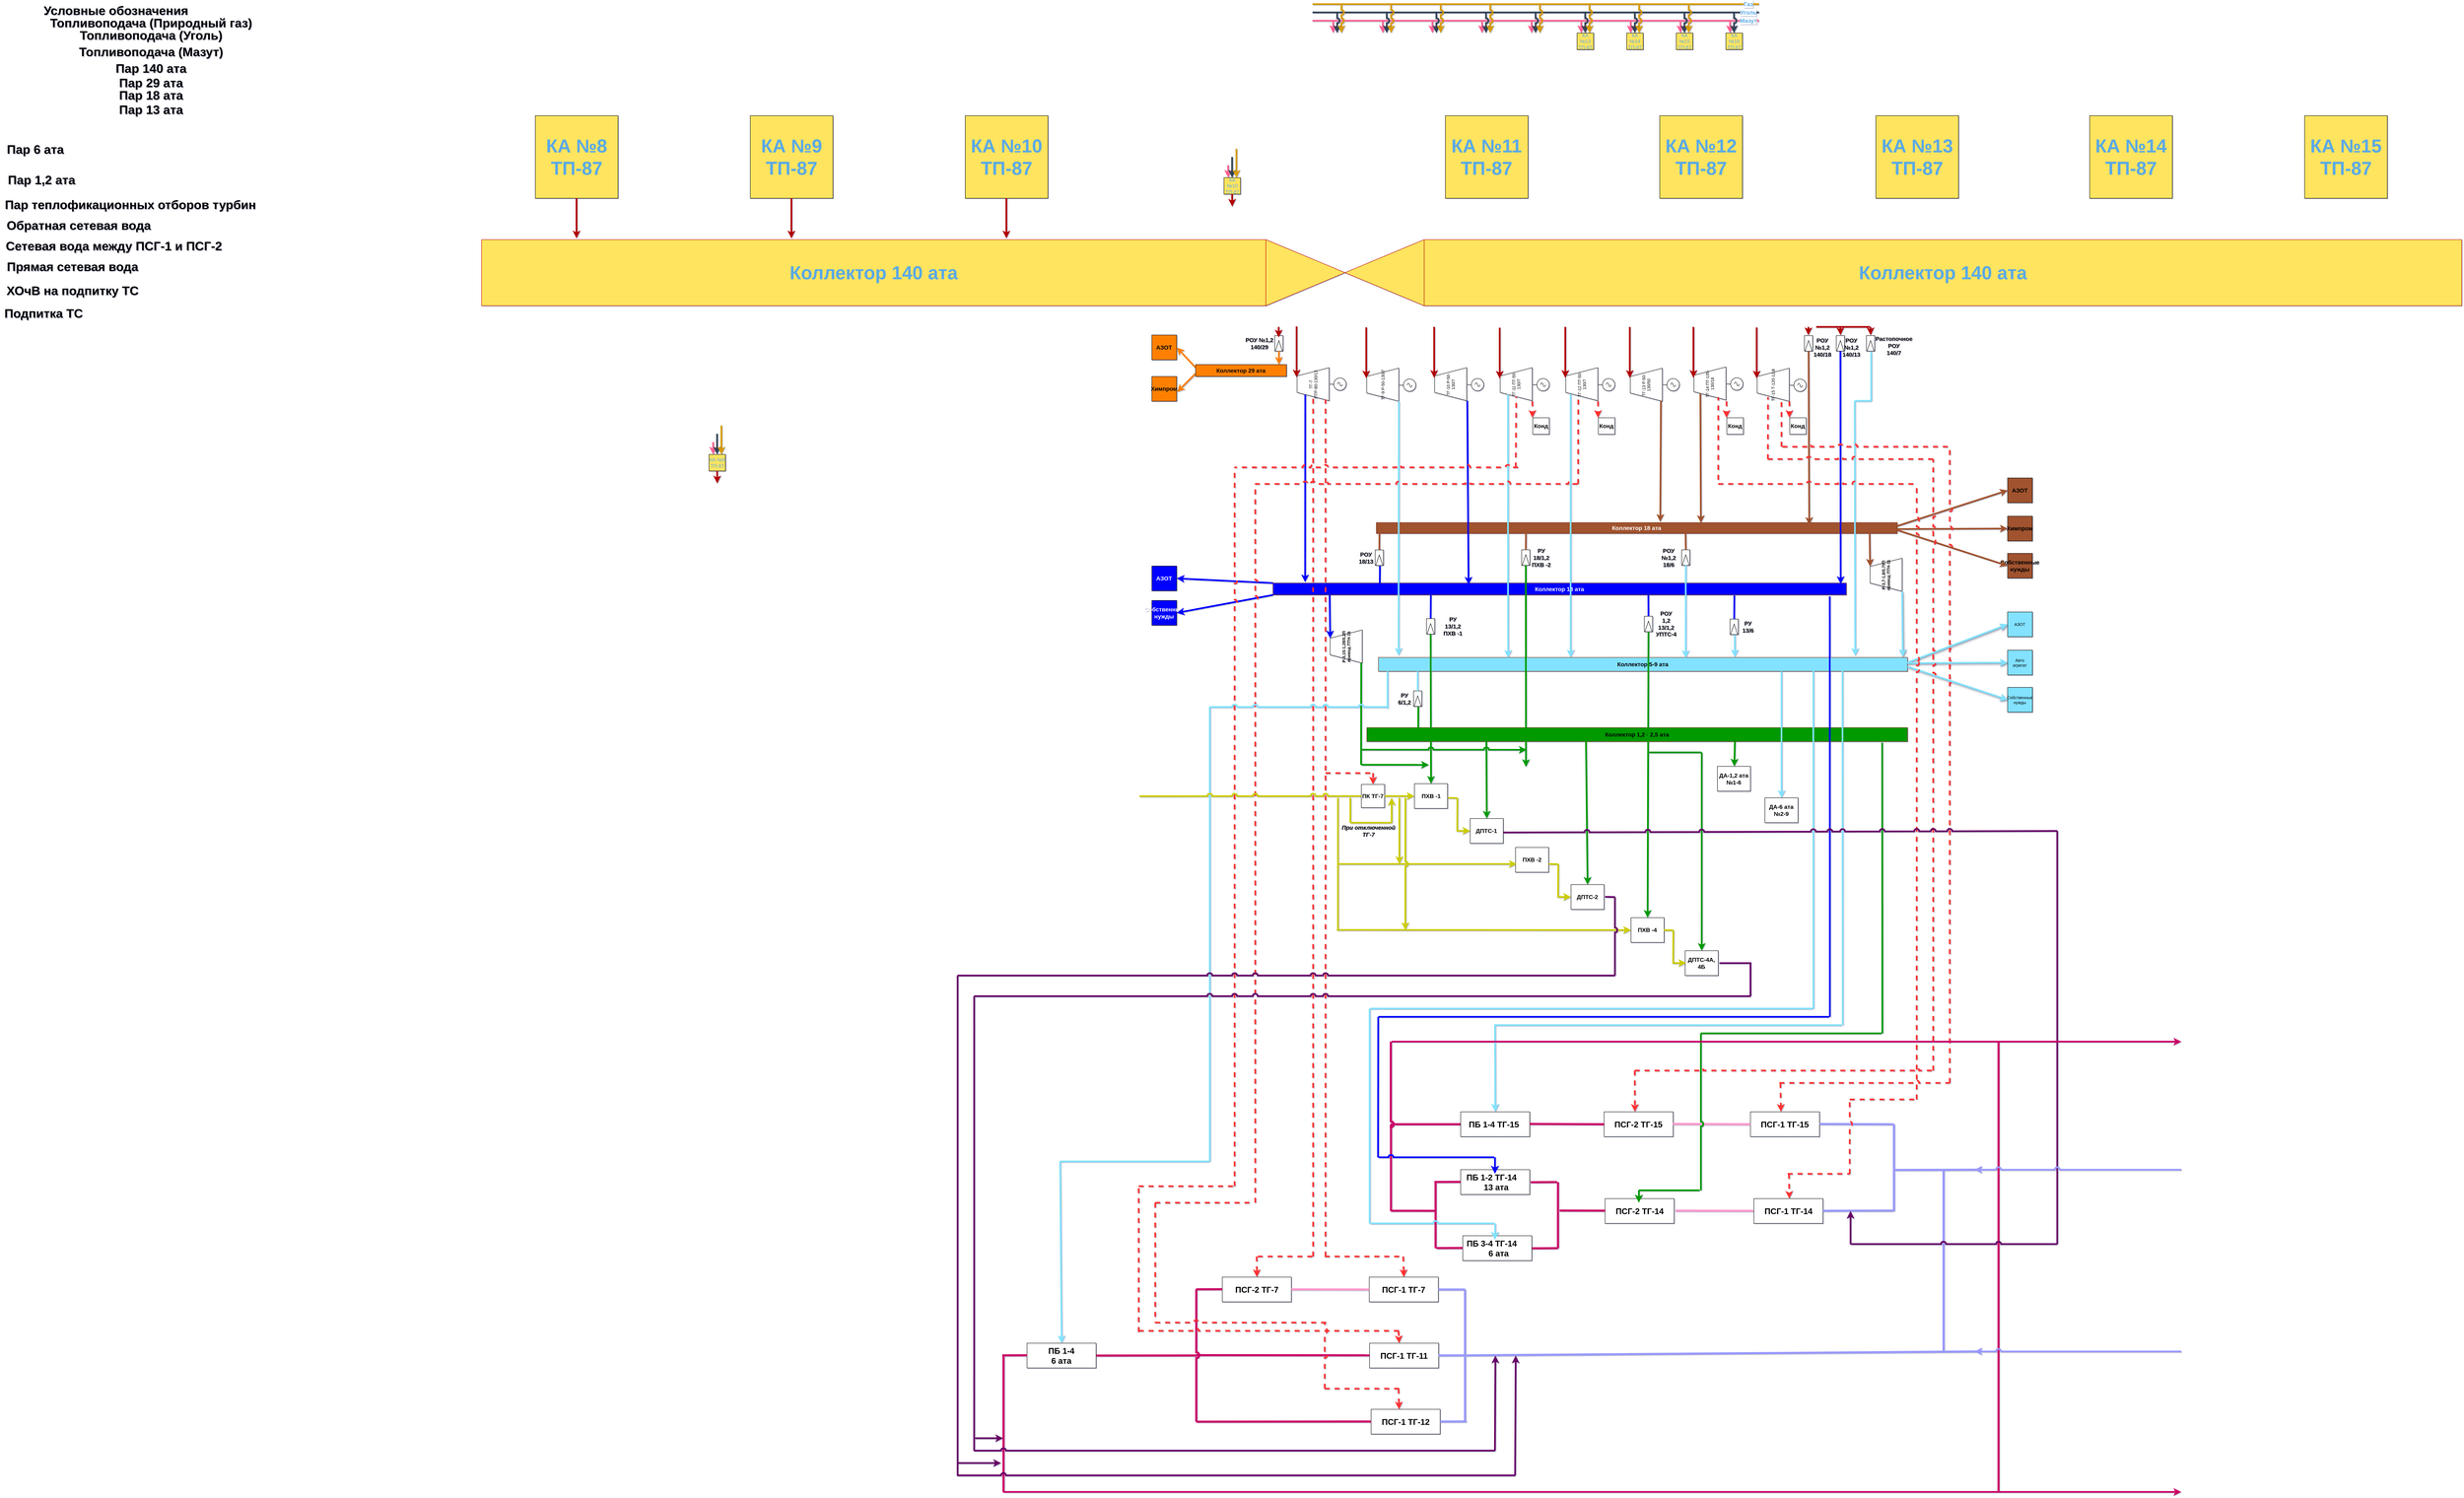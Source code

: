 <mxfile version="20.5.3" type="github">
  <diagram name="Турбины" id="c7558073-3199-34d8-9f00-42111426c3f3">
    <mxGraphModel dx="5836" dy="1381" grid="1" gridSize="10" guides="1" tooltips="1" connect="1" arrows="1" fold="1" page="1" pageScale="1" pageWidth="3300" pageHeight="2339" math="0" shadow="1">
      <root>
        <mxCell id="0" />
        <mxCell id="1" parent="0" />
        <mxCell id="tL17GhLCMj96Ze86oTwv-7" value="КА №13 ТП-87" style="whiteSpace=wrap;html=1;aspect=fixed;rounded=0;fillColor=#FFE45E;strokeColor=#000000;fontColor=#5AA9E6;" parent="1" vertex="1">
          <mxGeometry x="560" y="80" width="40" height="40" as="geometry" />
        </mxCell>
        <mxCell id="tL17GhLCMj96Ze86oTwv-8" value="КА №14 ТП-87" style="whiteSpace=wrap;html=1;aspect=fixed;rounded=0;fillColor=#FFE45E;strokeColor=#000000;fontColor=#5AA9E6;" parent="1" vertex="1">
          <mxGeometry x="680" y="80" width="40" height="40" as="geometry" />
        </mxCell>
        <mxCell id="tL17GhLCMj96Ze86oTwv-9" value="КА №15 ТП-87" style="whiteSpace=wrap;html=1;aspect=fixed;rounded=0;fillColor=#FFE45E;strokeColor=#000000;fontColor=#5AA9E6;" parent="1" vertex="1">
          <mxGeometry x="800" y="80" width="40" height="40" as="geometry" />
        </mxCell>
        <mxCell id="tL17GhLCMj96Ze86oTwv-10" value="КА №16 ТП-87" style="whiteSpace=wrap;html=1;aspect=fixed;rounded=0;fillColor=#FFE45E;strokeColor=#000000;fontColor=#5AA9E6;" parent="1" vertex="1">
          <mxGeometry x="920" y="80" width="40" height="40" as="geometry" />
        </mxCell>
        <mxCell id="tL17GhLCMj96Ze86oTwv-11" value="Коллектор 140 ата" style="rounded=0;whiteSpace=wrap;html=1;strokeColor=#B20000;fillColor=#FFE45E;fontColor=#5AA9E6;fontSize=45;fontStyle=1" parent="1" vertex="1">
          <mxGeometry x="-2090" y="580" width="1897.22" height="160" as="geometry" />
        </mxCell>
        <mxCell id="tL17GhLCMj96Ze86oTwv-12" value="Коллектор 140 ата" style="rounded=0;whiteSpace=wrap;html=1;strokeColor=#B20000;fillColor=#FFE45E;fontColor=#5AA9E6;fontSize=45;fontStyle=1" parent="1" vertex="1">
          <mxGeometry x="190.12" y="580" width="2509.88" height="160" as="geometry" />
        </mxCell>
        <mxCell id="tL17GhLCMj96Ze86oTwv-26" value="" style="endArrow=none;html=1;rounded=0;strokeColor=#FF6392;fillColor=#FFE45E;fontColor=#5AA9E6;strokeWidth=4;" parent="1" edge="1">
          <mxGeometry width="50" height="50" relative="1" as="geometry">
            <mxPoint x="-80" y="50" as="sourcePoint" />
            <mxPoint x="1000" y="50" as="targetPoint" />
          </mxGeometry>
        </mxCell>
        <mxCell id="tL17GhLCMj96Ze86oTwv-27" value="Мазут" style="edgeLabel;html=1;align=center;verticalAlign=middle;resizable=0;points=[];rounded=0;fontColor=#5AA9E6;fontSize=14;fontStyle=1" parent="tL17GhLCMj96Ze86oTwv-26" vertex="1" connectable="0">
          <mxGeometry x="0.897" relative="1" as="geometry">
            <mxPoint x="29" as="offset" />
          </mxGeometry>
        </mxCell>
        <mxCell id="tL17GhLCMj96Ze86oTwv-29" value="" style="endArrow=none;html=1;rounded=0;strokeColor=#314354;fillColor=#647687;fontColor=#5AA9E6;strokeWidth=4;" parent="1" edge="1">
          <mxGeometry width="50" height="50" relative="1" as="geometry">
            <mxPoint x="-80" y="30" as="sourcePoint" />
            <mxPoint x="1000" y="30" as="targetPoint" />
          </mxGeometry>
        </mxCell>
        <mxCell id="tL17GhLCMj96Ze86oTwv-30" value="Уголь" style="edgeLabel;html=1;align=center;verticalAlign=middle;resizable=0;points=[];rounded=0;fontColor=#5AA9E6;fontSize=14;fontStyle=1" parent="tL17GhLCMj96Ze86oTwv-29" vertex="1" connectable="0">
          <mxGeometry x="0.897" relative="1" as="geometry">
            <mxPoint x="29" as="offset" />
          </mxGeometry>
        </mxCell>
        <mxCell id="tL17GhLCMj96Ze86oTwv-31" value="" style="endArrow=none;html=1;rounded=0;strokeColor=#D79B00;fillColor=#ffe6cc;fontColor=#5AA9E6;strokeWidth=4;" parent="1" edge="1">
          <mxGeometry width="50" height="50" relative="1" as="geometry">
            <mxPoint x="-80" y="10" as="sourcePoint" />
            <mxPoint x="1000" y="10" as="targetPoint" />
          </mxGeometry>
        </mxCell>
        <mxCell id="tL17GhLCMj96Ze86oTwv-32" value="Газ" style="edgeLabel;html=1;align=center;verticalAlign=middle;resizable=0;points=[];rounded=0;fontColor=#5AA9E6;fontSize=14;fontStyle=1" parent="tL17GhLCMj96Ze86oTwv-31" vertex="1" connectable="0">
          <mxGeometry x="0.897" relative="1" as="geometry">
            <mxPoint x="29" as="offset" />
          </mxGeometry>
        </mxCell>
        <mxCell id="tL17GhLCMj96Ze86oTwv-34" value="" style="endArrow=classic;html=1;rounded=0;strokeColor=#FF6392;fontColor=#5AA9E6;fillColor=#FFE45E;strokeWidth=4;" parent="1" edge="1">
          <mxGeometry width="50" height="50" relative="1" as="geometry">
            <mxPoint x="-30" y="50" as="sourcePoint" />
            <mxPoint x="-30" y="80" as="targetPoint" />
          </mxGeometry>
        </mxCell>
        <mxCell id="tL17GhLCMj96Ze86oTwv-35" value="" style="endArrow=classic;html=1;rounded=0;strokeColor=#FF6392;fontColor=#5AA9E6;fillColor=#FFE45E;strokeWidth=4;" parent="1" edge="1">
          <mxGeometry width="50" height="50" relative="1" as="geometry">
            <mxPoint x="90" y="50" as="sourcePoint" />
            <mxPoint x="90" y="80" as="targetPoint" />
          </mxGeometry>
        </mxCell>
        <mxCell id="tL17GhLCMj96Ze86oTwv-36" value="" style="endArrow=classic;html=1;rounded=0;strokeColor=#FF6392;fontColor=#5AA9E6;fillColor=#FFE45E;strokeWidth=4;" parent="1" edge="1">
          <mxGeometry width="50" height="50" relative="1" as="geometry">
            <mxPoint x="210" y="50" as="sourcePoint" />
            <mxPoint x="210" y="80" as="targetPoint" />
          </mxGeometry>
        </mxCell>
        <mxCell id="tL17GhLCMj96Ze86oTwv-37" value="" style="endArrow=classic;html=1;rounded=0;strokeColor=#FF6392;fontColor=#5AA9E6;fillColor=#FFE45E;strokeWidth=4;" parent="1" edge="1">
          <mxGeometry width="50" height="50" relative="1" as="geometry">
            <mxPoint x="330" y="50" as="sourcePoint" />
            <mxPoint x="330" y="80" as="targetPoint" />
          </mxGeometry>
        </mxCell>
        <mxCell id="tL17GhLCMj96Ze86oTwv-38" value="" style="endArrow=classic;html=1;rounded=0;strokeColor=#FF6392;fontColor=#5AA9E6;fillColor=#FFE45E;strokeWidth=4;" parent="1" edge="1">
          <mxGeometry width="50" height="50" relative="1" as="geometry">
            <mxPoint x="450" y="50" as="sourcePoint" />
            <mxPoint x="450" y="80" as="targetPoint" />
          </mxGeometry>
        </mxCell>
        <mxCell id="tL17GhLCMj96Ze86oTwv-39" value="" style="endArrow=classic;html=1;rounded=0;strokeColor=#FF6392;fontColor=#5AA9E6;fillColor=#FFE45E;strokeWidth=4;" parent="1" edge="1">
          <mxGeometry width="50" height="50" relative="1" as="geometry">
            <mxPoint x="570" y="50" as="sourcePoint" />
            <mxPoint x="570" y="80" as="targetPoint" />
          </mxGeometry>
        </mxCell>
        <mxCell id="tL17GhLCMj96Ze86oTwv-40" value="" style="endArrow=classic;html=1;rounded=0;strokeColor=#FF6392;fontColor=#5AA9E6;fillColor=#FFE45E;strokeWidth=4;" parent="1" edge="1">
          <mxGeometry width="50" height="50" relative="1" as="geometry">
            <mxPoint x="689.58" y="50" as="sourcePoint" />
            <mxPoint x="689.58" y="80" as="targetPoint" />
          </mxGeometry>
        </mxCell>
        <mxCell id="tL17GhLCMj96Ze86oTwv-41" value="" style="endArrow=classic;html=1;rounded=0;strokeColor=#FF6392;fontColor=#5AA9E6;fillColor=#FFE45E;strokeWidth=4;" parent="1" edge="1">
          <mxGeometry width="50" height="50" relative="1" as="geometry">
            <mxPoint x="810" y="50" as="sourcePoint" />
            <mxPoint x="810" y="80" as="targetPoint" />
          </mxGeometry>
        </mxCell>
        <mxCell id="tL17GhLCMj96Ze86oTwv-42" value="" style="endArrow=classic;html=1;rounded=0;strokeColor=#FF6392;fontColor=#5AA9E6;fillColor=#FFE45E;strokeWidth=4;" parent="1" edge="1">
          <mxGeometry width="50" height="50" relative="1" as="geometry">
            <mxPoint x="930" y="50" as="sourcePoint" />
            <mxPoint x="930" y="80" as="targetPoint" />
          </mxGeometry>
        </mxCell>
        <mxCell id="tL17GhLCMj96Ze86oTwv-43" value="" style="endArrow=classic;html=1;rounded=0;strokeColor=#314354;fontColor=#5AA9E6;fillColor=#FFE45E;shadow=0;jumpStyle=arc;strokeWidth=4;" parent="1" edge="1">
          <mxGeometry width="50" height="50" relative="1" as="geometry">
            <mxPoint x="-20.42" y="30" as="sourcePoint" />
            <mxPoint x="-20.42" y="80" as="targetPoint" />
          </mxGeometry>
        </mxCell>
        <mxCell id="tL17GhLCMj96Ze86oTwv-44" value="" style="endArrow=classic;html=1;rounded=0;strokeColor=#314354;fontColor=#5AA9E6;fillColor=#FFE45E;jumpStyle=arc;strokeWidth=4;" parent="1" edge="1">
          <mxGeometry width="50" height="50" relative="1" as="geometry">
            <mxPoint x="99.58" y="30" as="sourcePoint" />
            <mxPoint x="99.58" y="80" as="targetPoint" />
          </mxGeometry>
        </mxCell>
        <mxCell id="tL17GhLCMj96Ze86oTwv-45" value="" style="endArrow=classic;html=1;rounded=0;strokeColor=#314354;fontColor=#5AA9E6;fillColor=#FFE45E;jumpStyle=arc;strokeWidth=4;" parent="1" edge="1">
          <mxGeometry width="50" height="50" relative="1" as="geometry">
            <mxPoint x="219.58" y="30" as="sourcePoint" />
            <mxPoint x="219.58" y="80" as="targetPoint" />
          </mxGeometry>
        </mxCell>
        <mxCell id="tL17GhLCMj96Ze86oTwv-46" value="" style="endArrow=classic;html=1;rounded=0;strokeColor=#314354;fontColor=#5AA9E6;fillColor=#FFE45E;jumpStyle=arc;strokeWidth=4;" parent="1" edge="1">
          <mxGeometry width="50" height="50" relative="1" as="geometry">
            <mxPoint x="339.58" y="30" as="sourcePoint" />
            <mxPoint x="339.58" y="80" as="targetPoint" />
          </mxGeometry>
        </mxCell>
        <mxCell id="tL17GhLCMj96Ze86oTwv-47" value="" style="endArrow=classic;html=1;rounded=0;strokeColor=#314354;fontColor=#5AA9E6;fillColor=#FFE45E;jumpStyle=arc;strokeWidth=4;" parent="1" edge="1">
          <mxGeometry width="50" height="50" relative="1" as="geometry">
            <mxPoint x="459.58" y="30" as="sourcePoint" />
            <mxPoint x="459.58" y="80" as="targetPoint" />
          </mxGeometry>
        </mxCell>
        <mxCell id="tL17GhLCMj96Ze86oTwv-48" value="" style="endArrow=classic;html=1;rounded=0;strokeColor=#314354;fontColor=#5AA9E6;fillColor=#FFE45E;jumpStyle=arc;strokeWidth=4;" parent="1" edge="1">
          <mxGeometry width="50" height="50" relative="1" as="geometry">
            <mxPoint x="579.58" y="30" as="sourcePoint" />
            <mxPoint x="579.58" y="80" as="targetPoint" />
          </mxGeometry>
        </mxCell>
        <mxCell id="tL17GhLCMj96Ze86oTwv-49" value="" style="endArrow=classic;html=1;rounded=0;strokeColor=#314354;fontColor=#5AA9E6;fillColor=#FFE45E;jumpStyle=arc;strokeWidth=4;" parent="1" edge="1">
          <mxGeometry width="50" height="50" relative="1" as="geometry">
            <mxPoint x="699.58" y="30" as="sourcePoint" />
            <mxPoint x="699.58" y="80" as="targetPoint" />
          </mxGeometry>
        </mxCell>
        <mxCell id="tL17GhLCMj96Ze86oTwv-50" value="" style="endArrow=classic;html=1;rounded=0;strokeColor=#314354;fontColor=#5AA9E6;fillColor=#FFE45E;jumpStyle=arc;strokeWidth=4;" parent="1" edge="1">
          <mxGeometry width="50" height="50" relative="1" as="geometry">
            <mxPoint x="819.58" y="30" as="sourcePoint" />
            <mxPoint x="819.58" y="80" as="targetPoint" />
          </mxGeometry>
        </mxCell>
        <mxCell id="tL17GhLCMj96Ze86oTwv-51" value="" style="endArrow=classic;html=1;rounded=0;strokeColor=#314354;fontColor=#5AA9E6;fillColor=#FFE45E;jumpStyle=arc;strokeWidth=4;" parent="1" edge="1">
          <mxGeometry width="50" height="50" relative="1" as="geometry">
            <mxPoint x="939.58" y="30" as="sourcePoint" />
            <mxPoint x="939.58" y="80" as="targetPoint" />
          </mxGeometry>
        </mxCell>
        <mxCell id="tL17GhLCMj96Ze86oTwv-52" value="" style="endArrow=classic;html=1;rounded=0;strokeColor=#D79B00;fontColor=#5AA9E6;fillColor=#FFE45E;jumpStyle=arc;strokeWidth=4;" parent="1" edge="1">
          <mxGeometry width="50" height="50" relative="1" as="geometry">
            <mxPoint x="-10" y="10" as="sourcePoint" />
            <mxPoint x="-10.0" y="80" as="targetPoint" />
          </mxGeometry>
        </mxCell>
        <mxCell id="tL17GhLCMj96Ze86oTwv-53" value="" style="endArrow=classic;html=1;rounded=0;strokeColor=#D79B00;fontColor=#5AA9E6;fillColor=#FFE45E;jumpStyle=arc;strokeWidth=4;" parent="1" edge="1">
          <mxGeometry width="50" height="50" relative="1" as="geometry">
            <mxPoint x="110" y="10" as="sourcePoint" />
            <mxPoint x="110" y="80" as="targetPoint" />
          </mxGeometry>
        </mxCell>
        <mxCell id="tL17GhLCMj96Ze86oTwv-54" value="" style="endArrow=classic;html=1;rounded=0;strokeColor=#D79B00;fontColor=#5AA9E6;fillColor=#FFE45E;jumpStyle=arc;strokeWidth=4;" parent="1" edge="1">
          <mxGeometry width="50" height="50" relative="1" as="geometry">
            <mxPoint x="230" y="10" as="sourcePoint" />
            <mxPoint x="230" y="80" as="targetPoint" />
          </mxGeometry>
        </mxCell>
        <mxCell id="tL17GhLCMj96Ze86oTwv-55" value="" style="endArrow=classic;html=1;rounded=0;strokeColor=#D79B00;fontColor=#5AA9E6;fillColor=#FFE45E;jumpStyle=arc;strokeWidth=4;" parent="1" edge="1">
          <mxGeometry width="50" height="50" relative="1" as="geometry">
            <mxPoint x="350" y="10" as="sourcePoint" />
            <mxPoint x="350" y="80" as="targetPoint" />
          </mxGeometry>
        </mxCell>
        <mxCell id="tL17GhLCMj96Ze86oTwv-56" value="" style="endArrow=classic;html=1;rounded=0;strokeColor=#D79B00;fontColor=#5AA9E6;fillColor=#FFE45E;jumpStyle=arc;strokeWidth=4;" parent="1" edge="1">
          <mxGeometry width="50" height="50" relative="1" as="geometry">
            <mxPoint x="470" y="10" as="sourcePoint" />
            <mxPoint x="470" y="80" as="targetPoint" />
          </mxGeometry>
        </mxCell>
        <mxCell id="tL17GhLCMj96Ze86oTwv-57" value="" style="endArrow=classic;html=1;rounded=0;strokeColor=#D79B00;fontColor=#5AA9E6;fillColor=#FFE45E;jumpStyle=arc;strokeWidth=4;" parent="1" edge="1">
          <mxGeometry width="50" height="50" relative="1" as="geometry">
            <mxPoint x="590" y="10" as="sourcePoint" />
            <mxPoint x="590" y="80" as="targetPoint" />
          </mxGeometry>
        </mxCell>
        <mxCell id="tL17GhLCMj96Ze86oTwv-58" value="" style="endArrow=classic;html=1;rounded=0;strokeColor=#D79B00;fontColor=#5AA9E6;fillColor=#FFE45E;jumpStyle=arc;strokeWidth=4;" parent="1" edge="1">
          <mxGeometry width="50" height="50" relative="1" as="geometry">
            <mxPoint x="710" y="10" as="sourcePoint" />
            <mxPoint x="710" y="80" as="targetPoint" />
          </mxGeometry>
        </mxCell>
        <mxCell id="tL17GhLCMj96Ze86oTwv-59" value="" style="endArrow=classic;html=1;rounded=0;strokeColor=#D79B00;fontColor=#5AA9E6;fillColor=#FFE45E;jumpStyle=arc;strokeWidth=4;" parent="1" edge="1">
          <mxGeometry width="50" height="50" relative="1" as="geometry">
            <mxPoint x="830" y="10" as="sourcePoint" />
            <mxPoint x="830" y="80" as="targetPoint" />
          </mxGeometry>
        </mxCell>
        <mxCell id="tL17GhLCMj96Ze86oTwv-68" value="" style="rounded=0;whiteSpace=wrap;html=1;strokeColor=#000000;fontColor=#5AA9E6;fillColor=#FFFFFF;rotation=-90;" parent="1" vertex="1">
          <mxGeometry x="-179.88" y="820.96" width="37.04" height="20" as="geometry" />
        </mxCell>
        <mxCell id="tL17GhLCMj96Ze86oTwv-69" value="" style="triangle;whiteSpace=wrap;html=1;strokeColor=#000000;fontColor=#5AA9E6;fillColor=#FFFFFF;rotation=-90;" parent="1" vertex="1">
          <mxGeometry x="-174.17" y="828.53" width="25.62" height="17.18" as="geometry" />
        </mxCell>
        <mxCell id="tL17GhLCMj96Ze86oTwv-70" value="РОУ №1,2&lt;br style=&quot;font-size: 14px;&quot;&gt;140/29" style="text;html=1;align=center;verticalAlign=middle;resizable=0;points=[];autosize=1;strokeColor=none;fillColor=none;fontColor=#000000;fontSize=14;fontStyle=1" parent="1" vertex="1">
          <mxGeometry x="-254.17" y="805.96" width="90" height="50" as="geometry" />
        </mxCell>
        <mxCell id="tL17GhLCMj96Ze86oTwv-73" value="" style="endArrow=classic;html=1;rounded=0;shadow=0;strokeColor=#FF8000;fontSize=10;fontColor=#000000;fillColor=#FFE45E;jumpStyle=arc;exitX=0;exitY=0.5;exitDx=0;exitDy=0;strokeWidth=4;" parent="1" source="tL17GhLCMj96Ze86oTwv-69" edge="1">
          <mxGeometry width="50" height="50" relative="1" as="geometry">
            <mxPoint x="-161.21" y="852.44" as="sourcePoint" />
            <mxPoint x="-161.4" y="882.44" as="targetPoint" />
          </mxGeometry>
        </mxCell>
        <mxCell id="tL17GhLCMj96Ze86oTwv-150" style="edgeStyle=none;rounded=0;jumpStyle=arc;jumpSize=6;orthogonalLoop=1;jettySize=auto;html=1;exitX=0;exitY=0.25;exitDx=0;exitDy=0;entryX=1;entryY=0.5;entryDx=0;entryDy=0;shadow=0;strokeColor=#FF8000;strokeWidth=4;fontSize=10;fontColor=#000000;endSize=6;fillColor=#FFE45E;" parent="1" source="tL17GhLCMj96Ze86oTwv-74" target="tL17GhLCMj96Ze86oTwv-81" edge="1">
          <mxGeometry relative="1" as="geometry" />
        </mxCell>
        <mxCell id="tL17GhLCMj96Ze86oTwv-151" style="edgeStyle=none;rounded=0;jumpStyle=arc;jumpSize=6;orthogonalLoop=1;jettySize=auto;html=1;exitX=0;exitY=0.75;exitDx=0;exitDy=0;entryX=1.013;entryY=0.627;entryDx=0;entryDy=0;entryPerimeter=0;shadow=0;strokeColor=#FF8000;strokeWidth=4;fontSize=10;fontColor=#000000;endSize=6;fillColor=#FFE45E;" parent="1" source="tL17GhLCMj96Ze86oTwv-74" target="tL17GhLCMj96Ze86oTwv-82" edge="1">
          <mxGeometry relative="1" as="geometry" />
        </mxCell>
        <mxCell id="tL17GhLCMj96Ze86oTwv-74" value="Коллектор 29 ата" style="rounded=0;whiteSpace=wrap;html=1;strokeColor=#000000;fillColor=#FF8000;fontColor=#000000;fontSize=14;fontStyle=1" parent="1" vertex="1">
          <mxGeometry x="-362.84" y="882.44" width="220" height="28.85" as="geometry" />
        </mxCell>
        <mxCell id="tL17GhLCMj96Ze86oTwv-81" value="АЗОТ" style="whiteSpace=wrap;html=1;aspect=fixed;strokeColor=#000000;fontSize=14;fontColor=#000000;fillColor=#FF8000;fontStyle=1" parent="1" vertex="1">
          <mxGeometry x="-468.55" y="810.96" width="60" height="60" as="geometry" />
        </mxCell>
        <mxCell id="tL17GhLCMj96Ze86oTwv-82" value="Химпром" style="whiteSpace=wrap;html=1;aspect=fixed;strokeColor=#000000;fontSize=14;fontColor=#000000;fillColor=#FF8000;fontStyle=1" parent="1" vertex="1">
          <mxGeometry x="-468.55" y="911.29" width="60" height="60" as="geometry" />
        </mxCell>
        <mxCell id="tL17GhLCMj96Ze86oTwv-92" value="" style="rounded=0;whiteSpace=wrap;html=1;strokeColor=#000000;fontColor=#5AA9E6;fillColor=#FFFFFF;rotation=-90;" parent="1" vertex="1">
          <mxGeometry x="1178.49" y="820.96" width="37.04" height="20" as="geometry" />
        </mxCell>
        <mxCell id="tL17GhLCMj96Ze86oTwv-93" value="" style="triangle;whiteSpace=wrap;html=1;strokeColor=#000000;fontColor=#5AA9E6;fillColor=#FFFFFF;rotation=-90;" parent="1" vertex="1">
          <mxGeometry x="1184.2" y="828.53" width="25.62" height="17.18" as="geometry" />
        </mxCell>
        <mxCell id="tL17GhLCMj96Ze86oTwv-94" value="&lt;font style=&quot;font-size: 14px;&quot;&gt;&lt;b&gt;РОУ &lt;br&gt;№1,2&lt;br style=&quot;&quot;&gt;140/13&lt;/b&gt;&lt;/font&gt;" style="text;html=1;align=center;verticalAlign=middle;resizable=0;points=[];autosize=1;strokeColor=none;fillColor=none;fontColor=#000000;fontSize=10;" parent="1" vertex="1">
          <mxGeometry x="1188.49" y="810.96" width="70" height="60" as="geometry" />
        </mxCell>
        <mxCell id="tL17GhLCMj96Ze86oTwv-95" value="" style="rounded=0;whiteSpace=wrap;html=1;strokeColor=#000000;fontColor=#5AA9E6;fillColor=#FFFFFF;rotation=-90;" parent="1" vertex="1">
          <mxGeometry x="1101.45" y="820.96" width="37.04" height="20" as="geometry" />
        </mxCell>
        <mxCell id="tL17GhLCMj96Ze86oTwv-96" value="" style="triangle;whiteSpace=wrap;html=1;strokeColor=#000000;fontColor=#5AA9E6;fillColor=#FFFFFF;rotation=-90;" parent="1" vertex="1">
          <mxGeometry x="1107.16" y="828.53" width="25.62" height="17.18" as="geometry" />
        </mxCell>
        <mxCell id="tL17GhLCMj96Ze86oTwv-97" value="РОУ &lt;br&gt;№1,2&lt;br style=&quot;font-size: 14px;&quot;&gt;140/18" style="text;html=1;align=center;verticalAlign=middle;resizable=0;points=[];autosize=1;strokeColor=none;fillColor=none;fontColor=#000000;fontSize=14;fontStyle=1" parent="1" vertex="1">
          <mxGeometry x="1118.49" y="810.96" width="70" height="60" as="geometry" />
        </mxCell>
        <mxCell id="tL17GhLCMj96Ze86oTwv-114" value="ТГ-15 Т-120-12,8" style="shape=trapezoid;perimeter=trapezoidPerimeter;whiteSpace=wrap;html=1;fixedSize=1;strokeColor=#000000;fontSize=10;fontColor=#000000;fillColor=#FFFFFF;rotation=-90;" parent="1" vertex="1">
          <mxGeometry x="994.45" y="892.63" width="80" height="77.5" as="geometry" />
        </mxCell>
        <mxCell id="tL17GhLCMj96Ze86oTwv-117" value="ТГ-7&lt;br style=&quot;font-size: 10px;&quot;&gt;ПТР-80-130/13" style="shape=trapezoid;perimeter=trapezoidPerimeter;fixedSize=1;strokeColor=#000000;fontSize=10;fontColor=#000000;fillColor=#FFFFFF;rotation=-90;labelPosition=center;verticalLabelPosition=middle;align=center;verticalAlign=middle;direction=east;labelBackgroundColor=none;labelBorderColor=none;whiteSpace=wrap;html=1;horizontal=1;" parent="1" vertex="1">
          <mxGeometry x="-118.55" y="891.25" width="80" height="77.5" as="geometry" />
        </mxCell>
        <mxCell id="tL17GhLCMj96Ze86oTwv-118" value="ТГ-9 Р-50-130/7" style="shape=trapezoid;perimeter=trapezoidPerimeter;whiteSpace=wrap;html=1;fixedSize=1;strokeColor=#000000;fontSize=10;fontColor=#000000;fillColor=#FFFFFF;rotation=-90;" parent="1" vertex="1">
          <mxGeometry x="49.97" y="892.43" width="80" height="77.5" as="geometry" />
        </mxCell>
        <mxCell id="tL17GhLCMj96Ze86oTwv-119" value="ТГ-10 Р-50-130/7" style="shape=trapezoid;perimeter=trapezoidPerimeter;whiteSpace=wrap;html=1;fixedSize=1;strokeColor=#000000;fontSize=10;fontColor=#000000;fillColor=#FFFFFF;rotation=-90;" parent="1" vertex="1">
          <mxGeometry x="214.26" y="891.29" width="80" height="77.5" as="geometry" />
        </mxCell>
        <mxCell id="tL17GhLCMj96Ze86oTwv-120" value="ТГ-11 ПТ-50-130/7" style="shape=trapezoid;perimeter=trapezoidPerimeter;whiteSpace=wrap;html=1;fixedSize=1;strokeColor=#000000;fontSize=10;fontColor=#000000;fillColor=#FFFFFF;rotation=-90;" parent="1" vertex="1">
          <mxGeometry x="372.78" y="891.29" width="80" height="77.5" as="geometry" />
        </mxCell>
        <mxCell id="tL17GhLCMj96Ze86oTwv-121" value="ТГ-13 Р-50-130/50" style="shape=trapezoid;perimeter=trapezoidPerimeter;whiteSpace=wrap;html=1;fixedSize=1;strokeColor=#000000;fontSize=10;fontColor=#000000;fillColor=#FFFFFF;rotation=-90;" parent="1" vertex="1">
          <mxGeometry x="687.45" y="892.63" width="80" height="77.5" as="geometry" />
        </mxCell>
        <mxCell id="tL17GhLCMj96Ze86oTwv-122" value="ТГ-14 ПТ-135-130/18" style="shape=trapezoid;perimeter=trapezoidPerimeter;whiteSpace=wrap;html=1;fixedSize=1;strokeColor=#000000;fontSize=10;fontColor=#000000;fillColor=#FFFFFF;rotation=-90;" parent="1" vertex="1">
          <mxGeometry x="841.45" y="889.49" width="80" height="77.5" as="geometry" />
        </mxCell>
        <mxCell id="tL17GhLCMj96Ze86oTwv-124" value="" style="endArrow=none;html=1;rounded=0;shadow=0;strokeColor=#000000;strokeWidth=1;fontSize=10;fontColor=#000000;endSize=6;fillColor=#FFE45E;jumpStyle=arc;jumpSize=6;" parent="1" edge="1">
          <mxGeometry width="50" height="50" relative="1" as="geometry">
            <mxPoint x="-38.55" y="929.76" as="sourcePoint" />
            <mxPoint x="-28.55" y="930" as="targetPoint" />
          </mxGeometry>
        </mxCell>
        <mxCell id="tL17GhLCMj96Ze86oTwv-125" value="" style="pointerEvents=1;verticalLabelPosition=bottom;shadow=0;dashed=0;align=center;html=1;verticalAlign=top;shape=mxgraph.electrical.signal_sources.source;aspect=fixed;points=[[0.5,0,0],[1,0.5,0],[0.5,1,0],[0,0.5,0]];elSignalType=ac;strokeColor=#000000;fontSize=10;fontColor=#000000;fillColor=#FFFFFF;" parent="1" vertex="1">
          <mxGeometry x="-28.55" y="915" width="30" height="30" as="geometry" />
        </mxCell>
        <mxCell id="tL17GhLCMj96Ze86oTwv-126" value="" style="endArrow=none;html=1;rounded=0;shadow=0;strokeColor=#000000;strokeWidth=1;fontSize=10;fontColor=#000000;endSize=6;fillColor=#FFE45E;jumpStyle=arc;jumpSize=6;" parent="1" edge="1">
          <mxGeometry width="50" height="50" relative="1" as="geometry">
            <mxPoint x="129.97" y="932.19" as="sourcePoint" />
            <mxPoint x="139.97" y="932.43" as="targetPoint" />
          </mxGeometry>
        </mxCell>
        <mxCell id="tL17GhLCMj96Ze86oTwv-127" value="" style="pointerEvents=1;verticalLabelPosition=bottom;shadow=0;dashed=0;align=center;html=1;verticalAlign=top;shape=mxgraph.electrical.signal_sources.source;aspect=fixed;points=[[0.5,0,0],[1,0.5,0],[0.5,1,0],[0,0.5,0]];elSignalType=ac;strokeColor=#000000;fontSize=10;fontColor=#000000;fillColor=#FFFFFF;" parent="1" vertex="1">
          <mxGeometry x="139.97" y="917.43" width="30" height="30" as="geometry" />
        </mxCell>
        <mxCell id="tL17GhLCMj96Ze86oTwv-128" value="" style="endArrow=none;html=1;rounded=0;shadow=0;strokeColor=#000000;strokeWidth=1;fontSize=10;fontColor=#000000;endSize=6;fillColor=#FFE45E;jumpStyle=arc;jumpSize=6;" parent="1" edge="1">
          <mxGeometry width="50" height="50" relative="1" as="geometry">
            <mxPoint x="294.26" y="931.05" as="sourcePoint" />
            <mxPoint x="304.26" y="931.29" as="targetPoint" />
          </mxGeometry>
        </mxCell>
        <mxCell id="tL17GhLCMj96Ze86oTwv-129" value="" style="pointerEvents=1;verticalLabelPosition=bottom;shadow=0;dashed=0;align=center;html=1;verticalAlign=top;shape=mxgraph.electrical.signal_sources.source;aspect=fixed;points=[[0.5,0,0],[1,0.5,0],[0.5,1,0],[0,0.5,0]];elSignalType=ac;strokeColor=#000000;fontSize=10;fontColor=#000000;fillColor=#FFFFFF;" parent="1" vertex="1">
          <mxGeometry x="304.26" y="916.29" width="30" height="30" as="geometry" />
        </mxCell>
        <mxCell id="tL17GhLCMj96Ze86oTwv-130" value="" style="endArrow=none;html=1;rounded=0;shadow=0;strokeColor=#000000;strokeWidth=1;fontSize=10;fontColor=#000000;endSize=6;fillColor=#FFE45E;jumpStyle=arc;jumpSize=6;" parent="1" edge="1">
          <mxGeometry width="50" height="50" relative="1" as="geometry">
            <mxPoint x="452.78" y="931.05" as="sourcePoint" />
            <mxPoint x="462.78" y="931.29" as="targetPoint" />
          </mxGeometry>
        </mxCell>
        <mxCell id="tL17GhLCMj96Ze86oTwv-131" value="" style="pointerEvents=1;verticalLabelPosition=bottom;shadow=0;dashed=0;align=center;html=1;verticalAlign=top;shape=mxgraph.electrical.signal_sources.source;aspect=fixed;points=[[0.5,0,0],[1,0.5,0],[0.5,1,0],[0,0.5,0]];elSignalType=ac;strokeColor=#000000;fontSize=10;fontColor=#000000;fillColor=#FFFFFF;" parent="1" vertex="1">
          <mxGeometry x="462.78" y="916.29" width="30" height="30" as="geometry" />
        </mxCell>
        <mxCell id="tL17GhLCMj96Ze86oTwv-132" value="" style="endArrow=none;html=1;rounded=0;shadow=0;strokeColor=#000000;strokeWidth=1;fontSize=10;fontColor=#000000;endSize=6;fillColor=#FFE45E;jumpStyle=arc;jumpSize=6;" parent="1" edge="1">
          <mxGeometry width="50" height="50" relative="1" as="geometry">
            <mxPoint x="767.45" y="931.14" as="sourcePoint" />
            <mxPoint x="777.45" y="931.38" as="targetPoint" />
          </mxGeometry>
        </mxCell>
        <mxCell id="tL17GhLCMj96Ze86oTwv-133" value="" style="pointerEvents=1;verticalLabelPosition=bottom;shadow=0;dashed=0;align=center;html=1;verticalAlign=top;shape=mxgraph.electrical.signal_sources.source;aspect=fixed;points=[[0.5,0,0],[1,0.5,0],[0.5,1,0],[0,0.5,0]];elSignalType=ac;strokeColor=#000000;fontSize=10;fontColor=#000000;fillColor=#FFFFFF;" parent="1" vertex="1">
          <mxGeometry x="777.45" y="916.38" width="30" height="30" as="geometry" />
        </mxCell>
        <mxCell id="tL17GhLCMj96Ze86oTwv-138" value="" style="endArrow=none;html=1;rounded=0;shadow=0;strokeColor=#000000;strokeWidth=1;fontSize=10;fontColor=#000000;endSize=6;fillColor=#FFE45E;jumpStyle=arc;jumpSize=6;" parent="1" edge="1">
          <mxGeometry width="50" height="50" relative="1" as="geometry">
            <mxPoint x="921.45" y="929.25" as="sourcePoint" />
            <mxPoint x="931.45" y="929.49" as="targetPoint" />
          </mxGeometry>
        </mxCell>
        <mxCell id="tL17GhLCMj96Ze86oTwv-139" value="" style="pointerEvents=1;verticalLabelPosition=bottom;shadow=0;dashed=0;align=center;html=1;verticalAlign=top;shape=mxgraph.electrical.signal_sources.source;aspect=fixed;points=[[0.5,0,0],[1,0.5,0],[0.5,1,0],[0,0.5,0]];elSignalType=ac;strokeColor=#000000;fontSize=10;fontColor=#000000;fillColor=#FFFFFF;" parent="1" vertex="1">
          <mxGeometry x="931.45" y="914.49" width="30" height="30" as="geometry" />
        </mxCell>
        <mxCell id="tL17GhLCMj96Ze86oTwv-140" value="" style="endArrow=none;html=1;rounded=0;shadow=0;strokeColor=#000000;strokeWidth=1;fontSize=10;fontColor=#000000;endSize=6;fillColor=#FFE45E;jumpStyle=arc;jumpSize=6;" parent="1" edge="1">
          <mxGeometry width="50" height="50" relative="1" as="geometry">
            <mxPoint x="1074.45" y="932.39" as="sourcePoint" />
            <mxPoint x="1084.45" y="932.63" as="targetPoint" />
          </mxGeometry>
        </mxCell>
        <mxCell id="tL17GhLCMj96Ze86oTwv-141" value="" style="pointerEvents=1;verticalLabelPosition=bottom;shadow=0;dashed=0;align=center;html=1;verticalAlign=top;shape=mxgraph.electrical.signal_sources.source;aspect=fixed;points=[[0.5,0,0],[1,0.5,0],[0.5,1,0],[0,0.5,0]];elSignalType=ac;strokeColor=#000000;fontSize=10;fontColor=#000000;fillColor=#FFFFFF;" parent="1" vertex="1">
          <mxGeometry x="1084.45" y="917.63" width="30" height="30" as="geometry" />
        </mxCell>
        <mxCell id="tL17GhLCMj96Ze86oTwv-142" value="" style="endArrow=classic;html=1;rounded=0;shadow=0;strokeColor=#B20000;strokeWidth=4;fontSize=10;fontColor=#000000;endSize=6;fillColor=#FFE45E;jumpStyle=arc;jumpSize=6;" parent="1" edge="1">
          <mxGeometry width="50" height="50" relative="1" as="geometry">
            <mxPoint x="-118.55" y="790" as="sourcePoint" />
            <mxPoint x="-118.55" y="913.2" as="targetPoint" />
          </mxGeometry>
        </mxCell>
        <mxCell id="tL17GhLCMj96Ze86oTwv-143" value="" style="endArrow=classic;html=1;rounded=0;shadow=0;strokeColor=#B20000;strokeWidth=4;fontSize=10;fontColor=#000000;endSize=6;fillColor=#FFE45E;jumpStyle=arc;jumpSize=6;" parent="1" edge="1">
          <mxGeometry width="50" height="50" relative="1" as="geometry">
            <mxPoint x="49.97" y="792.43" as="sourcePoint" />
            <mxPoint x="49.97" y="915.63" as="targetPoint" />
          </mxGeometry>
        </mxCell>
        <mxCell id="tL17GhLCMj96Ze86oTwv-144" value="" style="endArrow=classic;html=1;rounded=0;shadow=0;strokeColor=#B20000;strokeWidth=4;fontSize=10;fontColor=#000000;endSize=6;fillColor=#FFE45E;jumpStyle=arc;jumpSize=6;" parent="1" edge="1">
          <mxGeometry width="50" height="50" relative="1" as="geometry">
            <mxPoint x="214.26" y="791.29" as="sourcePoint" />
            <mxPoint x="214.26" y="914.49" as="targetPoint" />
          </mxGeometry>
        </mxCell>
        <mxCell id="tL17GhLCMj96Ze86oTwv-145" value="" style="endArrow=classic;html=1;rounded=0;shadow=0;strokeColor=#B20000;strokeWidth=4;fontSize=10;fontColor=#000000;endSize=6;fillColor=#FFE45E;jumpStyle=arc;jumpSize=6;" parent="1" edge="1">
          <mxGeometry width="50" height="50" relative="1" as="geometry">
            <mxPoint x="372.78" y="793.09" as="sourcePoint" />
            <mxPoint x="372.78" y="916.29" as="targetPoint" />
          </mxGeometry>
        </mxCell>
        <mxCell id="tL17GhLCMj96Ze86oTwv-146" value="" style="endArrow=classic;html=1;rounded=0;shadow=0;strokeColor=#B20000;strokeWidth=4;fontSize=10;fontColor=#000000;endSize=6;fillColor=#FFE45E;jumpStyle=arc;jumpSize=6;" parent="1" edge="1">
          <mxGeometry width="50" height="50" relative="1" as="geometry">
            <mxPoint x="687.45" y="791.38" as="sourcePoint" />
            <mxPoint x="687.45" y="914.58" as="targetPoint" />
          </mxGeometry>
        </mxCell>
        <mxCell id="tL17GhLCMj96Ze86oTwv-147" value="" style="endArrow=classic;html=1;rounded=0;shadow=0;strokeColor=#B20000;strokeWidth=4;fontSize=10;fontColor=#000000;endSize=6;fillColor=#FFE45E;jumpStyle=arc;jumpSize=6;" parent="1" edge="1">
          <mxGeometry width="50" height="50" relative="1" as="geometry">
            <mxPoint x="841.45" y="791.29" as="sourcePoint" />
            <mxPoint x="841.45" y="914.49" as="targetPoint" />
          </mxGeometry>
        </mxCell>
        <mxCell id="tL17GhLCMj96Ze86oTwv-148" value="" style="endArrow=classic;html=1;rounded=0;shadow=0;strokeColor=#B20000;strokeWidth=4;fontSize=10;fontColor=#000000;endSize=6;fillColor=#FFE45E;jumpStyle=arc;jumpSize=6;" parent="1" edge="1">
          <mxGeometry width="50" height="50" relative="1" as="geometry">
            <mxPoint x="994.45" y="792.63" as="sourcePoint" />
            <mxPoint x="994.45" y="915.83" as="targetPoint" />
          </mxGeometry>
        </mxCell>
        <mxCell id="tL17GhLCMj96Ze86oTwv-159" value="" style="endArrow=none;html=1;rounded=0;shadow=0;strokeColor=#B20000;strokeWidth=4;fontSize=10;fontColor=#000000;endSize=6;fillColor=#FFE45E;jumpStyle=arc;jumpSize=6;exitX=1;exitY=1;exitDx=0;exitDy=0;" parent="1" edge="1">
          <mxGeometry width="50" height="50" relative="1" as="geometry">
            <mxPoint x="1138.49" y="791.29" as="sourcePoint" />
            <mxPoint x="1268.49" y="791.29" as="targetPoint" />
          </mxGeometry>
        </mxCell>
        <mxCell id="tL17GhLCMj96Ze86oTwv-160" value="" style="endArrow=classic;html=1;rounded=0;shadow=0;strokeColor=#B20000;strokeWidth=4;fontSize=10;fontColor=#000000;endSize=6;fillColor=#FFE45E;jumpStyle=arc;jumpSize=6;" parent="1" edge="1">
          <mxGeometry width="50" height="50" relative="1" as="geometry">
            <mxPoint x="1196.76" y="791.29" as="sourcePoint" />
            <mxPoint x="1197.26" y="811.29" as="targetPoint" />
          </mxGeometry>
        </mxCell>
        <mxCell id="tL17GhLCMj96Ze86oTwv-161" value="" style="endArrow=classic;html=1;rounded=0;shadow=0;strokeColor=#B20000;strokeWidth=4;fontSize=10;fontColor=#000000;endSize=6;fillColor=#FFE45E;jumpStyle=arc;jumpSize=6;" parent="1" edge="1">
          <mxGeometry width="50" height="50" relative="1" as="geometry">
            <mxPoint x="1119.55" y="791.29" as="sourcePoint" />
            <mxPoint x="1119.45" y="811.29" as="targetPoint" />
          </mxGeometry>
        </mxCell>
        <mxCell id="tL17GhLCMj96Ze86oTwv-163" value="" style="endArrow=classic;html=1;rounded=0;shadow=0;strokeColor=#B20000;strokeWidth=4;fontSize=10;fontColor=#000000;endSize=6;fillColor=#FFE45E;jumpStyle=arc;jumpSize=6;" parent="1" edge="1">
          <mxGeometry width="50" height="50" relative="1" as="geometry">
            <mxPoint x="-161.86" y="791.29" as="sourcePoint" />
            <mxPoint x="-161.86" y="816.87" as="targetPoint" />
          </mxGeometry>
        </mxCell>
        <mxCell id="tL17GhLCMj96Ze86oTwv-164" value="Коллектор 18 ата" style="rounded=0;whiteSpace=wrap;html=1;strokeColor=#6D1F00;fillColor=#A0522D;fontColor=#ffffff;fontSize=14;fontStyle=1" parent="1" vertex="1">
          <mxGeometry x="74.45" y="1265.04" width="1260" height="26.25" as="geometry" />
        </mxCell>
        <mxCell id="tL17GhLCMj96Ze86oTwv-165" value="" style="endArrow=classic;html=1;rounded=0;shadow=0;strokeColor=#A0522D;strokeWidth=4;fontSize=10;fontColor=#000000;endSize=6;fillColor=#FFE45E;jumpStyle=arc;jumpSize=6;entryX=0.831;entryY=0.2;entryDx=0;entryDy=0;entryPerimeter=0;exitX=0;exitY=0.5;exitDx=0;exitDy=0;" parent="1" source="tL17GhLCMj96Ze86oTwv-96" target="tL17GhLCMj96Ze86oTwv-164" edge="1">
          <mxGeometry width="50" height="50" relative="1" as="geometry">
            <mxPoint x="1074.41" y="850.96" as="sourcePoint" />
            <mxPoint x="1075.01" y="1021.96" as="targetPoint" />
          </mxGeometry>
        </mxCell>
        <mxCell id="tL17GhLCMj96Ze86oTwv-167" value="АЗОТ" style="whiteSpace=wrap;html=1;aspect=fixed;strokeColor=#000000;fontSize=14;fontColor=#000000;fillColor=#A0522D;fontStyle=1" parent="1" vertex="1">
          <mxGeometry x="1601.45" y="1156.92" width="60" height="60" as="geometry" />
        </mxCell>
        <mxCell id="tL17GhLCMj96Ze86oTwv-168" value="Химпром" style="whiteSpace=wrap;html=1;aspect=fixed;strokeColor=#000000;fontSize=14;fontColor=#000000;fillColor=#A0522D;fontStyle=1" parent="1" vertex="1">
          <mxGeometry x="1601.45" y="1249.42" width="60" height="60" as="geometry" />
        </mxCell>
        <mxCell id="tL17GhLCMj96Ze86oTwv-169" value="Собственные нужды" style="html=1;aspect=fixed;strokeColor=#000000;fontSize=14;fontColor=#000000;fillColor=#A0522D;whiteSpace=wrap;fontStyle=1" parent="1" vertex="1">
          <mxGeometry x="1601.45" y="1339.42" width="60" height="60" as="geometry" />
        </mxCell>
        <mxCell id="nzYGWM5v_-n4lpJx9gkC-1" value="Коллектор 13 ата" style="rounded=0;whiteSpace=wrap;html=1;strokeColor=#6D1F00;fillColor=#0000FF;fontColor=#ffffff;fontSize=14;fontStyle=1" parent="1" vertex="1">
          <mxGeometry x="-175.55" y="1411.29" width="1387" height="28.75" as="geometry" />
        </mxCell>
        <mxCell id="nzYGWM5v_-n4lpJx9gkC-3" value="" style="rounded=0;whiteSpace=wrap;html=1;strokeColor=#000000;fontColor=#5AA9E6;fillColor=#FFFFFF;rotation=-90;" parent="1" vertex="1">
          <mxGeometry x="63.07" y="1339.71" width="37.04" height="20" as="geometry" />
        </mxCell>
        <mxCell id="nzYGWM5v_-n4lpJx9gkC-4" value="" style="triangle;whiteSpace=wrap;html=1;strokeColor=#000000;fontColor=#5AA9E6;fillColor=#FFFFFF;rotation=-90;" parent="1" vertex="1">
          <mxGeometry x="68.78" y="1347.28" width="25.62" height="17.18" as="geometry" />
        </mxCell>
        <mxCell id="nzYGWM5v_-n4lpJx9gkC-6" value="" style="endArrow=none;html=1;rounded=0;exitX=1;exitY=0.5;exitDx=0;exitDy=0;strokeColor=#A0522D;entryX=0.023;entryY=0.912;entryDx=0;entryDy=0;entryPerimeter=0;strokeWidth=4;" parent="1" source="nzYGWM5v_-n4lpJx9gkC-3" edge="1">
          <mxGeometry width="50" height="50" relative="1" as="geometry">
            <mxPoint x="63.07" y="1324.71" as="sourcePoint" />
            <mxPoint x="82.05" y="1273.83" as="targetPoint" />
          </mxGeometry>
        </mxCell>
        <mxCell id="nzYGWM5v_-n4lpJx9gkC-7" value="" style="endArrow=classic;html=1;rounded=0;strokeColor=#0000FF;entryX=0.204;entryY=0.033;entryDx=0;entryDy=0;entryPerimeter=0;strokeWidth=4;" parent="1" edge="1">
          <mxGeometry width="50" height="50" relative="1" as="geometry">
            <mxPoint x="83.07" y="1369.71" as="sourcePoint" />
            <mxPoint x="82.55" y="1430.04" as="targetPoint" />
          </mxGeometry>
        </mxCell>
        <mxCell id="5O0TgNltETR0nUimpYTd-1" value="РОУ &lt;br style=&quot;font-size: 14px;&quot;&gt;18/13" style="text;html=1;align=center;verticalAlign=middle;resizable=0;points=[];autosize=1;strokeColor=none;fillColor=none;fontColor=#000000;fontSize=14;fontStyle=1" parent="1" vertex="1">
          <mxGeometry x="19.45" y="1324.71" width="60" height="50" as="geometry" />
        </mxCell>
        <mxCell id="5O0TgNltETR0nUimpYTd-2" value="Собственные нужды" style="html=1;aspect=fixed;strokeColor=#000000;fontSize=14;fontColor=#FFFFFF;fillColor=#0000FF;whiteSpace=wrap;fontStyle=1" parent="1" vertex="1">
          <mxGeometry x="-468.55" y="1453.49" width="60" height="60" as="geometry" />
        </mxCell>
        <mxCell id="5O0TgNltETR0nUimpYTd-3" value="АЗОТ" style="html=1;aspect=fixed;strokeColor=#000000;fontSize=14;fontColor=#FFFFFF;fillColor=#0000FF;whiteSpace=wrap;fontStyle=1" parent="1" vertex="1">
          <mxGeometry x="-468.55" y="1370.04" width="60" height="60" as="geometry" />
        </mxCell>
        <mxCell id="5O0TgNltETR0nUimpYTd-7" value="" style="endArrow=classic;html=1;rounded=0;strokeColor=#0000FF;fontColor=#FFFFFF;exitX=0;exitY=0;exitDx=0;exitDy=0;entryX=1;entryY=0.5;entryDx=0;entryDy=0;strokeWidth=4;" parent="1" source="nzYGWM5v_-n4lpJx9gkC-1" target="5O0TgNltETR0nUimpYTd-3" edge="1">
          <mxGeometry width="50" height="50" relative="1" as="geometry">
            <mxPoint x="-186.88" y="1418.24" as="sourcePoint" />
            <mxPoint x="-385.55" y="1365.04" as="targetPoint" />
          </mxGeometry>
        </mxCell>
        <mxCell id="5O0TgNltETR0nUimpYTd-8" value="" style="endArrow=classic;html=1;rounded=0;strokeColor=#0000FF;fontColor=#FFFFFF;exitX=0;exitY=1;exitDx=0;exitDy=0;entryX=1;entryY=0.5;entryDx=0;entryDy=0;strokeWidth=4;" parent="1" source="nzYGWM5v_-n4lpJx9gkC-1" target="5O0TgNltETR0nUimpYTd-2" edge="1">
          <mxGeometry width="50" height="50" relative="1" as="geometry">
            <mxPoint x="-186.88" y="1425.74" as="sourcePoint" />
            <mxPoint x="-385.55" y="1505.04" as="targetPoint" />
          </mxGeometry>
        </mxCell>
        <mxCell id="5O0TgNltETR0nUimpYTd-9" value="" style="endArrow=classic;html=1;rounded=0;strokeColor=#0000FF;fontColor=#FFFFFF;exitX=0.189;exitY=0.255;exitDx=0;exitDy=0;entryX=0.056;entryY=-0.075;entryDx=0;entryDy=0;entryPerimeter=0;exitPerimeter=0;strokeWidth=4;" parent="1" source="tL17GhLCMj96Ze86oTwv-117" target="nzYGWM5v_-n4lpJx9gkC-1" edge="1">
          <mxGeometry width="50" height="50" relative="1" as="geometry">
            <mxPoint x="251.45" y="1230" as="sourcePoint" />
            <mxPoint x="-98.67" y="1186.29" as="targetPoint" />
            <Array as="points" />
          </mxGeometry>
        </mxCell>
        <mxCell id="5O0TgNltETR0nUimpYTd-12" value="" style="endArrow=classic;html=1;rounded=0;strokeColor=#0000FF;fontColor=#FFFFFF;jumpStyle=arc;exitX=0;exitY=0.5;exitDx=0;exitDy=0;entryX=0.99;entryY=0.075;entryDx=0;entryDy=0;entryPerimeter=0;jumpSize=6;shadow=0;sketch=0;strokeWidth=4;" parent="1" source="tL17GhLCMj96Ze86oTwv-93" target="nzYGWM5v_-n4lpJx9gkC-1" edge="1">
          <mxGeometry width="50" height="50" relative="1" as="geometry">
            <mxPoint x="1152.45" y="851.29" as="sourcePoint" />
            <mxPoint x="1151.73" y="1186.43" as="targetPoint" />
            <Array as="points" />
          </mxGeometry>
        </mxCell>
        <mxCell id="5O0TgNltETR0nUimpYTd-16" value="" style="endArrow=classic;html=1;rounded=0;shadow=0;strokeColor=#A0522D;strokeWidth=4;fontSize=10;fontColor=#000000;endSize=6;fillColor=#FFE45E;jumpStyle=arc;jumpSize=6;entryX=0;entryY=0.5;entryDx=0;entryDy=0;exitX=1;exitY=0;exitDx=0;exitDy=0;" parent="1" target="tL17GhLCMj96Ze86oTwv-167" edge="1">
          <mxGeometry width="50" height="50" relative="1" as="geometry">
            <mxPoint x="1334.45" y="1273.17" as="sourcePoint" />
            <mxPoint x="1154.48" y="1283.79" as="targetPoint" />
          </mxGeometry>
        </mxCell>
        <mxCell id="5O0TgNltETR0nUimpYTd-17" value="" style="endArrow=classic;html=1;rounded=0;shadow=0;strokeColor=#A0522D;strokeWidth=4;fontSize=10;fontColor=#000000;endSize=6;fillColor=#FFE45E;jumpStyle=arc;jumpSize=6;entryX=0;entryY=0.5;entryDx=0;entryDy=0;exitX=1;exitY=1;exitDx=0;exitDy=0;" parent="1" target="tL17GhLCMj96Ze86oTwv-169" edge="1">
          <mxGeometry width="50" height="50" relative="1" as="geometry">
            <mxPoint x="1334.45" y="1283.17" as="sourcePoint" />
            <mxPoint x="1444.45" y="1196.92" as="targetPoint" />
          </mxGeometry>
        </mxCell>
        <mxCell id="5O0TgNltETR0nUimpYTd-18" value="" style="endArrow=classic;html=1;rounded=0;shadow=0;strokeColor=#A0522D;strokeWidth=4;fontSize=10;fontColor=#000000;endSize=6;fillColor=#FFE45E;jumpStyle=arc;jumpSize=6;exitX=1;exitY=0.75;exitDx=0;exitDy=0;entryX=0;entryY=0.5;entryDx=0;entryDy=0;" parent="1" target="tL17GhLCMj96Ze86oTwv-168" edge="1">
          <mxGeometry width="50" height="50" relative="1" as="geometry">
            <mxPoint x="1334.45" y="1280.67" as="sourcePoint" />
            <mxPoint x="1384.45" y="1253.17" as="targetPoint" />
          </mxGeometry>
        </mxCell>
        <mxCell id="5O0TgNltETR0nUimpYTd-22" value="Р-3,7-1,8/0,75П привод ПТН-11" style="shape=trapezoid;perimeter=trapezoidPerimeter;whiteSpace=wrap;html=1;fixedSize=1;strokeColor=#000000;fontSize=10;fontColor=#000000;fillColor=#FFFFFF;rotation=-90;fontStyle=1" parent="1" vertex="1">
          <mxGeometry x="1267.49" y="1352.54" width="80" height="77.5" as="geometry" />
        </mxCell>
        <mxCell id="5O0TgNltETR0nUimpYTd-23" value="" style="endArrow=classic;html=1;rounded=0;shadow=0;strokeColor=#A0522D;strokeWidth=4;fontSize=10;fontColor=#000000;endSize=6;fillColor=#FFE45E;jumpStyle=arc;jumpSize=6;entryX=0.75;entryY=0;entryDx=0;entryDy=0;exitX=0.947;exitY=0.995;exitDx=0;exitDy=0;exitPerimeter=0;" parent="1" source="tL17GhLCMj96Ze86oTwv-164" target="5O0TgNltETR0nUimpYTd-22" edge="1">
          <mxGeometry width="50" height="50" relative="1" as="geometry">
            <mxPoint x="1245.45" y="1275.04" as="sourcePoint" />
            <mxPoint x="1354.45" y="1322.79" as="targetPoint" />
          </mxGeometry>
        </mxCell>
        <mxCell id="5O0TgNltETR0nUimpYTd-24" value="Р-3,15-1,28/0,2П привод ПТН-16" style="shape=trapezoid;perimeter=trapezoidPerimeter;whiteSpace=wrap;html=1;fixedSize=1;strokeColor=#000000;fontSize=10;fontColor=#000000;fillColor=#FFFFFF;rotation=-90;fontStyle=1" parent="1" vertex="1">
          <mxGeometry x="-38.55" y="1526.18" width="80" height="77.5" as="geometry" />
        </mxCell>
        <mxCell id="5O0TgNltETR0nUimpYTd-25" value="" style="endArrow=classic;html=1;rounded=0;shadow=0;sketch=0;strokeColor=#0000FF;fontColor=#FFFFFF;jumpStyle=arc;jumpSize=6;entryX=0.75;entryY=0;entryDx=0;entryDy=0;strokeWidth=4;" parent="1" target="5O0TgNltETR0nUimpYTd-24" edge="1">
          <mxGeometry width="50" height="50" relative="1" as="geometry">
            <mxPoint x="-38.55" y="1440.29" as="sourcePoint" />
            <mxPoint x="11.45" y="1433.18" as="targetPoint" />
          </mxGeometry>
        </mxCell>
        <mxCell id="5O0TgNltETR0nUimpYTd-27" value="Коллектор 5-9 ата" style="rounded=0;whiteSpace=wrap;html=1;strokeColor=#6D1F00;fillColor=#82E2FF;fontColor=#000000;fontSize=14;fontStyle=1" parent="1" vertex="1">
          <mxGeometry x="79.45" y="1591.29" width="1280" height="33.75" as="geometry" />
        </mxCell>
        <mxCell id="5O0TgNltETR0nUimpYTd-31" value="" style="rounded=0;whiteSpace=wrap;html=1;strokeColor=#000000;fontColor=#5AA9E6;fillColor=#FFFFFF;rotation=-90;" parent="1" vertex="1">
          <mxGeometry x="804.41" y="1339.37" width="37.04" height="20" as="geometry" />
        </mxCell>
        <mxCell id="5O0TgNltETR0nUimpYTd-32" value="" style="triangle;whiteSpace=wrap;html=1;strokeColor=#000000;fontColor=#5AA9E6;fillColor=#FFFFFF;rotation=-90;" parent="1" vertex="1">
          <mxGeometry x="810.12" y="1346.94" width="25.62" height="17.18" as="geometry" />
        </mxCell>
        <mxCell id="5O0TgNltETR0nUimpYTd-33" value="" style="endArrow=none;html=1;rounded=0;exitX=1;exitY=0.5;exitDx=0;exitDy=0;strokeColor=#A0522D;strokeWidth=4;" parent="1" source="5O0TgNltETR0nUimpYTd-31" edge="1">
          <mxGeometry width="50" height="50" relative="1" as="geometry">
            <mxPoint x="804.41" y="1324.37" as="sourcePoint" />
            <mxPoint x="822.41" y="1291.29" as="targetPoint" />
          </mxGeometry>
        </mxCell>
        <mxCell id="5O0TgNltETR0nUimpYTd-34" value="" style="endArrow=classic;html=1;rounded=0;strokeColor=#82E2FF;jumpStyle=arc;exitX=0;exitY=0.5;exitDx=0;exitDy=0;strokeWidth=4;" parent="1" source="5O0TgNltETR0nUimpYTd-32" edge="1">
          <mxGeometry width="50" height="50" relative="1" as="geometry">
            <mxPoint x="822.41" y="1371.29" as="sourcePoint" />
            <mxPoint x="822.63" y="1592.59" as="targetPoint" />
            <Array as="points">
              <mxPoint x="822.63" y="1592.59" />
            </Array>
          </mxGeometry>
        </mxCell>
        <mxCell id="5O0TgNltETR0nUimpYTd-35" value="РОУ &lt;br style=&quot;font-size: 14px;&quot;&gt;№1,2&lt;br style=&quot;font-size: 14px;&quot;&gt;18/6" style="text;html=1;align=center;verticalAlign=middle;resizable=0;points=[];autosize=1;strokeColor=none;fillColor=none;fontColor=#000000;fontSize=14;fontStyle=1" parent="1" vertex="1">
          <mxGeometry x="751.41" y="1319.71" width="60" height="60" as="geometry" />
        </mxCell>
        <mxCell id="5O0TgNltETR0nUimpYTd-36" value="АЗОТ" style="whiteSpace=wrap;html=1;aspect=fixed;strokeColor=#000000;fontSize=10;fontColor=#000000;fillColor=#82E2FF;" parent="1" vertex="1">
          <mxGeometry x="1601.45" y="1481.29" width="60" height="60" as="geometry" />
        </mxCell>
        <mxCell id="5O0TgNltETR0nUimpYTd-37" value="Авто&lt;br&gt;агрегат" style="whiteSpace=wrap;html=1;aspect=fixed;strokeColor=#000000;fontSize=10;fontColor=#000000;fillColor=#82E2FF;" parent="1" vertex="1">
          <mxGeometry x="1601.45" y="1573.79" width="60" height="60" as="geometry" />
        </mxCell>
        <mxCell id="5O0TgNltETR0nUimpYTd-38" value="Собственные нужды" style="html=1;aspect=fixed;strokeColor=#000000;fontSize=10;fontColor=#000000;fillColor=#82E2FF;whiteSpace=wrap;" parent="1" vertex="1">
          <mxGeometry x="1601.45" y="1663.79" width="60" height="60" as="geometry" />
        </mxCell>
        <mxCell id="5O0TgNltETR0nUimpYTd-39" value="" style="endArrow=classic;html=1;rounded=0;shadow=1;sketch=0;strokeColor=#82E2FF;fontColor=#000000;jumpStyle=arc;jumpSize=6;entryX=0;entryY=0.5;entryDx=0;entryDy=0;strokeWidth=4;" parent="1" target="5O0TgNltETR0nUimpYTd-36" edge="1">
          <mxGeometry width="50" height="50" relative="1" as="geometry">
            <mxPoint x="1359.45" y="1603.66" as="sourcePoint" />
            <mxPoint x="1409.45" y="1553.66" as="targetPoint" />
          </mxGeometry>
        </mxCell>
        <mxCell id="5O0TgNltETR0nUimpYTd-40" value="" style="endArrow=classic;html=1;rounded=0;shadow=1;sketch=0;strokeColor=#82E2FF;fontColor=#000000;jumpStyle=arc;jumpSize=6;entryX=0;entryY=0.5;entryDx=0;entryDy=0;exitX=1;exitY=0.75;exitDx=0;exitDy=0;strokeWidth=4;" parent="1" target="5O0TgNltETR0nUimpYTd-37" edge="1">
          <mxGeometry width="50" height="50" relative="1" as="geometry">
            <mxPoint x="1359.45" y="1605.222" as="sourcePoint" />
            <mxPoint x="1444.45" y="1527.41" as="targetPoint" />
          </mxGeometry>
        </mxCell>
        <mxCell id="5O0TgNltETR0nUimpYTd-41" value="" style="endArrow=classic;html=1;rounded=0;shadow=1;sketch=0;strokeColor=#82E2FF;fontColor=#000000;jumpStyle=arc;jumpSize=6;entryX=0;entryY=0.5;entryDx=0;entryDy=0;exitX=1;exitY=1;exitDx=0;exitDy=0;strokeWidth=4;" parent="1" target="5O0TgNltETR0nUimpYTd-38" edge="1">
          <mxGeometry width="50" height="50" relative="1" as="geometry">
            <mxPoint x="1359.45" y="1613.66" as="sourcePoint" />
            <mxPoint x="1444.45" y="1619.91" as="targetPoint" />
          </mxGeometry>
        </mxCell>
        <mxCell id="5O0TgNltETR0nUimpYTd-42" value="" style="endArrow=classic;html=1;rounded=0;shadow=1;sketch=0;strokeColor=#82E2FF;fontColor=#000000;jumpStyle=arc;jumpSize=6;exitX=0;exitY=1;exitDx=0;exitDy=0;entryX=0.991;entryY=-0.046;entryDx=0;entryDy=0;entryPerimeter=0;strokeWidth=4;" parent="1" source="5O0TgNltETR0nUimpYTd-22" target="5O0TgNltETR0nUimpYTd-27" edge="1">
          <mxGeometry width="50" height="50" relative="1" as="geometry">
            <mxPoint x="1344.45" y="1455.04" as="sourcePoint" />
            <mxPoint x="1346.45" y="1611.29" as="targetPoint" />
          </mxGeometry>
        </mxCell>
        <mxCell id="5O0TgNltETR0nUimpYTd-48" value="" style="rounded=0;whiteSpace=wrap;html=1;strokeColor=#000000;fontColor=#5AA9E6;fillColor=#FFFFFF;rotation=-90;" parent="1" vertex="1">
          <mxGeometry x="921.45" y="1507.05" width="37.04" height="20" as="geometry" />
        </mxCell>
        <mxCell id="5O0TgNltETR0nUimpYTd-49" value="" style="triangle;whiteSpace=wrap;html=1;strokeColor=#000000;fontColor=#5AA9E6;fillColor=#FFFFFF;rotation=-90;" parent="1" vertex="1">
          <mxGeometry x="927.16" y="1514.62" width="25.62" height="17.18" as="geometry" />
        </mxCell>
        <mxCell id="5O0TgNltETR0nUimpYTd-50" value="" style="endArrow=none;html=1;rounded=0;strokeColor=#0000FF;entryX=0.023;entryY=0.912;entryDx=0;entryDy=0;entryPerimeter=0;exitX=1;exitY=0.5;exitDx=0;exitDy=0;strokeWidth=4;" parent="1" source="5O0TgNltETR0nUimpYTd-48" edge="1">
          <mxGeometry width="50" height="50" relative="1" as="geometry">
            <mxPoint x="940.45" y="1496.17" as="sourcePoint" />
            <mxPoint x="940.43" y="1441.17" as="targetPoint" />
          </mxGeometry>
        </mxCell>
        <mxCell id="5O0TgNltETR0nUimpYTd-51" value="" style="endArrow=classic;html=1;rounded=0;strokeColor=#82E2FF;strokeWidth=4;" parent="1" edge="1">
          <mxGeometry width="50" height="50" relative="1" as="geometry">
            <mxPoint x="941.45" y="1537.05" as="sourcePoint" />
            <mxPoint x="941.45" y="1590.67" as="targetPoint" />
          </mxGeometry>
        </mxCell>
        <mxCell id="5O0TgNltETR0nUimpYTd-52" value="РУ&lt;br style=&quot;font-size: 14px;&quot;&gt;13/6" style="text;html=1;align=center;verticalAlign=middle;resizable=0;points=[];autosize=1;strokeColor=none;fillColor=none;fontColor=#000000;fontSize=14;fontStyle=1" parent="1" vertex="1">
          <mxGeometry x="947.78" y="1492.05" width="50" height="50" as="geometry" />
        </mxCell>
        <mxCell id="5O0TgNltETR0nUimpYTd-53" value="Коллектор 1,2 - 2,5 ата" style="rounded=0;whiteSpace=wrap;html=1;strokeColor=#6D1F00;fillColor=#009900;fontColor=#000000;fontSize=14;fontStyle=1" parent="1" vertex="1">
          <mxGeometry x="51.45" y="1761.29" width="1308" height="33.75" as="geometry" />
        </mxCell>
        <mxCell id="5O0TgNltETR0nUimpYTd-55" value="" style="endArrow=classic;html=1;rounded=0;shadow=0;sketch=0;strokeColor=#A0522D;fontColor=#000000;jumpStyle=arc;jumpSize=6;exitX=0;exitY=0;exitDx=0;exitDy=0;entryX=0.623;entryY=0.025;entryDx=0;entryDy=0;entryPerimeter=0;strokeWidth=4;" parent="1" source="tL17GhLCMj96Ze86oTwv-122" target="tL17GhLCMj96Ze86oTwv-164" edge="1">
          <mxGeometry width="50" height="50" relative="1" as="geometry">
            <mxPoint x="821.45" y="1013.24" as="sourcePoint" />
            <mxPoint x="858.45" y="1258.65" as="targetPoint" />
          </mxGeometry>
        </mxCell>
        <mxCell id="5O0TgNltETR0nUimpYTd-56" value="" style="endArrow=classic;html=1;rounded=0;shadow=0;sketch=0;strokeColor=#A0522D;fontColor=#000000;jumpStyle=arc;jumpSize=6;entryX=0.545;entryY=-0.075;entryDx=0;entryDy=0;entryPerimeter=0;exitX=0.01;exitY=0.956;exitDx=0;exitDy=0;exitPerimeter=0;strokeWidth=4;" parent="1" source="tL17GhLCMj96Ze86oTwv-121" target="tL17GhLCMj96Ze86oTwv-164" edge="1">
          <mxGeometry width="50" height="50" relative="1" as="geometry">
            <mxPoint x="767.45" y="971.38" as="sourcePoint" />
            <mxPoint x="762.33" y="1021.29" as="targetPoint" />
          </mxGeometry>
        </mxCell>
        <mxCell id="5O0TgNltETR0nUimpYTd-57" value="" style="rounded=0;whiteSpace=wrap;html=1;strokeColor=#000000;fontColor=#5AA9E6;fillColor=#FFFFFF;rotation=-90;" parent="1" vertex="1">
          <mxGeometry x="155.93" y="1680.92" width="37.04" height="20" as="geometry" />
        </mxCell>
        <mxCell id="5O0TgNltETR0nUimpYTd-58" value="" style="triangle;whiteSpace=wrap;html=1;strokeColor=#000000;fontColor=#5AA9E6;fillColor=#FFFFFF;rotation=-90;" parent="1" vertex="1">
          <mxGeometry x="161.64" y="1688.49" width="25.62" height="17.18" as="geometry" />
        </mxCell>
        <mxCell id="5O0TgNltETR0nUimpYTd-59" value="" style="endArrow=none;html=1;rounded=0;strokeColor=#82E2FF;exitX=1;exitY=0.5;exitDx=0;exitDy=0;strokeWidth=4;" parent="1" source="5O0TgNltETR0nUimpYTd-57" edge="1">
          <mxGeometry width="50" height="50" relative="1" as="geometry">
            <mxPoint x="174.93" y="1670.04" as="sourcePoint" />
            <mxPoint x="174.45" y="1625.04" as="targetPoint" />
          </mxGeometry>
        </mxCell>
        <mxCell id="5O0TgNltETR0nUimpYTd-60" value="" style="endArrow=classic;html=1;rounded=0;strokeColor=#009900;entryX=0.324;entryY=-0.1;entryDx=0;entryDy=0;entryPerimeter=0;strokeWidth=4;" parent="1" edge="1">
          <mxGeometry width="50" height="50" relative="1" as="geometry">
            <mxPoint x="175.93" y="1710.92" as="sourcePoint" />
            <mxPoint x="175.65" y="1789.04" as="targetPoint" />
          </mxGeometry>
        </mxCell>
        <mxCell id="XugwgxcqVKCRHLb5zXRe-1" value="" style="rounded=0;whiteSpace=wrap;html=1;strokeColor=#000000;fontColor=#5AA9E6;fillColor=#FFFFFF;rotation=-90;" parent="1" vertex="1">
          <mxGeometry x="1251.45" y="820.96" width="37.04" height="20" as="geometry" />
        </mxCell>
        <mxCell id="XugwgxcqVKCRHLb5zXRe-2" value="" style="triangle;whiteSpace=wrap;html=1;strokeColor=#000000;fontColor=#5AA9E6;fillColor=#FFFFFF;rotation=-90;" parent="1" vertex="1">
          <mxGeometry x="1257.16" y="828.53" width="25.62" height="17.18" as="geometry" />
        </mxCell>
        <mxCell id="XugwgxcqVKCRHLb5zXRe-3" value="" style="endArrow=classic;html=1;rounded=0;shadow=0;strokeColor=#B20000;strokeWidth=4;fontSize=10;fontColor=#000000;endSize=6;fillColor=#FFE45E;jumpStyle=arc;jumpSize=6;" parent="1" edge="1">
          <mxGeometry width="50" height="50" relative="1" as="geometry">
            <mxPoint x="1269.72" y="791.29" as="sourcePoint" />
            <mxPoint x="1270.22" y="811.29" as="targetPoint" />
          </mxGeometry>
        </mxCell>
        <mxCell id="XugwgxcqVKCRHLb5zXRe-5" value="Растопочное&lt;br style=&quot;font-size: 14px;&quot;&gt;&amp;nbsp;РОУ&amp;nbsp;&lt;br style=&quot;font-size: 14px;&quot;&gt;140/7" style="text;html=1;align=center;verticalAlign=middle;resizable=0;points=[];autosize=1;strokeColor=none;fillColor=none;fontColor=#000000;fontSize=14;fontStyle=1;strokeWidth=4;" parent="1" vertex="1">
          <mxGeometry x="1271.45" y="807.12" width="110" height="60" as="geometry" />
        </mxCell>
        <mxCell id="XugwgxcqVKCRHLb5zXRe-8" value="" style="rounded=0;whiteSpace=wrap;html=1;strokeColor=#000000;fontColor=#5AA9E6;fillColor=#FFFFFF;rotation=-90;" parent="1" vertex="1">
          <mxGeometry x="417.41" y="1339.35" width="37.04" height="20" as="geometry" />
        </mxCell>
        <mxCell id="XugwgxcqVKCRHLb5zXRe-9" value="" style="triangle;whiteSpace=wrap;html=1;strokeColor=#000000;fontColor=#5AA9E6;fillColor=#FFFFFF;rotation=-90;" parent="1" vertex="1">
          <mxGeometry x="423.12" y="1346.92" width="25.62" height="17.18" as="geometry" />
        </mxCell>
        <mxCell id="XugwgxcqVKCRHLb5zXRe-10" value="" style="endArrow=none;html=1;rounded=0;exitX=1;exitY=0.5;exitDx=0;exitDy=0;strokeColor=#A0522D;entryX=0.023;entryY=0.912;entryDx=0;entryDy=0;entryPerimeter=0;strokeWidth=4;" parent="1" source="XugwgxcqVKCRHLb5zXRe-8" edge="1">
          <mxGeometry width="50" height="50" relative="1" as="geometry">
            <mxPoint x="417.41" y="1324.35" as="sourcePoint" />
            <mxPoint x="436.39" y="1273.47" as="targetPoint" />
          </mxGeometry>
        </mxCell>
        <mxCell id="XugwgxcqVKCRHLb5zXRe-16" value="РУ &lt;br style=&quot;font-size: 14px;&quot;&gt;18/1,2 &lt;br style=&quot;font-size: 14px;&quot;&gt;ПХВ -2" style="text;html=1;align=center;verticalAlign=middle;resizable=0;points=[];autosize=1;strokeColor=none;fillColor=none;fontColor=#000000;fontSize=14;fontStyle=1" parent="1" vertex="1">
          <mxGeometry x="437.78" y="1319.71" width="70" height="60" as="geometry" />
        </mxCell>
        <mxCell id="XugwgxcqVKCRHLb5zXRe-17" value="" style="endArrow=classic;html=1;rounded=0;shadow=0;strokeColor=#009900;exitX=0;exitY=0.5;exitDx=0;exitDy=0;strokeWidth=4;" parent="1" source="XugwgxcqVKCRHLb5zXRe-9" edge="1">
          <mxGeometry width="50" height="50" relative="1" as="geometry">
            <mxPoint x="540.93" y="1586.41" as="sourcePoint" />
            <mxPoint x="436.31" y="1856.41" as="targetPoint" />
          </mxGeometry>
        </mxCell>
        <mxCell id="XugwgxcqVKCRHLb5zXRe-18" value="ПХВ -1" style="rounded=0;whiteSpace=wrap;html=1;fillColor=#FFFFFF;fontSize=14;fontStyle=1" parent="1" vertex="1">
          <mxGeometry x="166.64" y="1896.92" width="80" height="60" as="geometry" />
        </mxCell>
        <mxCell id="XugwgxcqVKCRHLb5zXRe-19" value="" style="rounded=0;whiteSpace=wrap;html=1;strokeColor=#000000;fontColor=#5AA9E6;fillColor=#FFFFFF;rotation=-90;" parent="1" vertex="1">
          <mxGeometry x="187.22" y="1505.92" width="37.04" height="20" as="geometry" />
        </mxCell>
        <mxCell id="XugwgxcqVKCRHLb5zXRe-20" value="" style="triangle;whiteSpace=wrap;html=1;strokeColor=#000000;fontColor=#5AA9E6;fillColor=#FFFFFF;rotation=-90;" parent="1" vertex="1">
          <mxGeometry x="192.93" y="1513.49" width="25.62" height="17.18" as="geometry" />
        </mxCell>
        <mxCell id="XugwgxcqVKCRHLb5zXRe-21" value="" style="endArrow=none;html=1;rounded=0;exitX=1;exitY=0.5;exitDx=0;exitDy=0;strokeColor=#0000FF;entryX=0.023;entryY=0.912;entryDx=0;entryDy=0;entryPerimeter=0;strokeWidth=4;" parent="1" source="XugwgxcqVKCRHLb5zXRe-19" edge="1">
          <mxGeometry width="50" height="50" relative="1" as="geometry">
            <mxPoint x="187.22" y="1490.92" as="sourcePoint" />
            <mxPoint x="206.2" y="1440.04" as="targetPoint" />
          </mxGeometry>
        </mxCell>
        <mxCell id="XugwgxcqVKCRHLb5zXRe-22" value="" style="endArrow=classic;html=1;rounded=0;shadow=0;strokeColor=#009900;exitX=0;exitY=0.5;exitDx=0;exitDy=0;strokeWidth=4;entryX=0.5;entryY=0;entryDx=0;entryDy=0;" parent="1" source="XugwgxcqVKCRHLb5zXRe-20" target="XugwgxcqVKCRHLb5zXRe-18" edge="1">
          <mxGeometry width="50" height="50" relative="1" as="geometry">
            <mxPoint x="310.74" y="1752.98" as="sourcePoint" />
            <mxPoint x="205.93" y="1855.04" as="targetPoint" />
          </mxGeometry>
        </mxCell>
        <mxCell id="XugwgxcqVKCRHLb5zXRe-24" value="&lt;font style=&quot;font-size: 14px;&quot;&gt;&lt;b&gt;РУ &lt;br&gt;13/1,2 &lt;br&gt;ПХВ -1&lt;/b&gt;&lt;/font&gt;" style="text;html=1;align=center;verticalAlign=middle;resizable=0;points=[];autosize=1;strokeColor=none;fillColor=none;fontColor=#000000;fontSize=10;" parent="1" vertex="1">
          <mxGeometry x="224.26" y="1485.92" width="70" height="60" as="geometry" />
        </mxCell>
        <mxCell id="XugwgxcqVKCRHLb5zXRe-25" value="РУ&lt;br style=&quot;font-size: 14px;&quot;&gt;6/1,2" style="text;html=1;align=center;verticalAlign=middle;resizable=0;points=[];autosize=1;strokeColor=none;fillColor=none;fontColor=#000000;fontSize=14;fontStyle=1" parent="1" vertex="1">
          <mxGeometry x="116.64" y="1665.92" width="50" height="50" as="geometry" />
        </mxCell>
        <mxCell id="XugwgxcqVKCRHLb5zXRe-26" value="" style="rounded=0;whiteSpace=wrap;html=1;strokeColor=#000000;fontColor=#5AA9E6;fillColor=#FFFFFF;rotation=-90;" parent="1" vertex="1">
          <mxGeometry x="714.16" y="1500.14" width="37.04" height="20" as="geometry" />
        </mxCell>
        <mxCell id="XugwgxcqVKCRHLb5zXRe-27" value="" style="triangle;whiteSpace=wrap;html=1;strokeColor=#000000;fontColor=#5AA9E6;fillColor=#FFFFFF;rotation=-90;" parent="1" vertex="1">
          <mxGeometry x="719.87" y="1507.71" width="25.62" height="17.18" as="geometry" />
        </mxCell>
        <mxCell id="XugwgxcqVKCRHLb5zXRe-28" value="" style="endArrow=none;html=1;rounded=0;strokeColor=#0000FF;exitX=1;exitY=0.5;exitDx=0;exitDy=0;entryX=0.56;entryY=1.125;entryDx=0;entryDy=0;entryPerimeter=0;strokeWidth=4;" parent="1" source="XugwgxcqVKCRHLb5zXRe-26" edge="1">
          <mxGeometry width="50" height="50" relative="1" as="geometry">
            <mxPoint x="733.16" y="1487.7" as="sourcePoint" />
            <mxPoint x="732.4" y="1440.044" as="targetPoint" />
          </mxGeometry>
        </mxCell>
        <mxCell id="XugwgxcqVKCRHLb5zXRe-29" value="" style="endArrow=classic;html=1;rounded=0;shadow=0;strokeColor=#009900;exitX=0;exitY=0.5;exitDx=0;exitDy=0;jumpStyle=arc;entryX=0.5;entryY=0;entryDx=0;entryDy=0;strokeWidth=4;" parent="1" source="XugwgxcqVKCRHLb5zXRe-27" target="XugwgxcqVKCRHLb5zXRe-33" edge="1">
          <mxGeometry width="50" height="50" relative="1" as="geometry">
            <mxPoint x="820.34" y="1747.82" as="sourcePoint" />
            <mxPoint x="732.68" y="2271.29" as="targetPoint" />
            <Array as="points">
              <mxPoint x="732.68" y="1837.7" />
            </Array>
          </mxGeometry>
        </mxCell>
        <mxCell id="XugwgxcqVKCRHLb5zXRe-30" value="&lt;font style=&quot;font-size: 14px;&quot;&gt;&lt;b&gt;РОУ &lt;br&gt;1,2 &lt;br&gt;13/1,2 &lt;br&gt;УПТС-4&lt;/b&gt;&lt;/font&gt;" style="text;html=1;align=center;verticalAlign=middle;resizable=0;points=[];autosize=1;strokeColor=none;fillColor=none;fontColor=#000000;fontSize=10;" parent="1" vertex="1">
          <mxGeometry x="740.49" y="1470.14" width="70" height="80" as="geometry" />
        </mxCell>
        <mxCell id="XugwgxcqVKCRHLb5zXRe-32" value="ПХВ -2" style="rounded=0;whiteSpace=wrap;html=1;fillColor=#FFFFFF;fontSize=14;fontStyle=1" parent="1" vertex="1">
          <mxGeometry x="411.18" y="2051.29" width="80" height="60" as="geometry" />
        </mxCell>
        <mxCell id="XugwgxcqVKCRHLb5zXRe-33" value="ПХВ -4" style="rounded=0;whiteSpace=wrap;html=1;fillColor=#FFFFFF;fontSize=14;fontStyle=1" parent="1" vertex="1">
          <mxGeometry x="690.49" y="2221.29" width="80" height="60" as="geometry" />
        </mxCell>
        <mxCell id="XugwgxcqVKCRHLb5zXRe-34" value="ДПТС-1" style="rounded=0;whiteSpace=wrap;html=1;fillColor=#FFFFFF;fontSize=14;fontStyle=1" parent="1" vertex="1">
          <mxGeometry x="301.45" y="1981.29" width="80" height="60" as="geometry" />
        </mxCell>
        <mxCell id="XugwgxcqVKCRHLb5zXRe-36" value="" style="endArrow=classic;html=1;rounded=0;strokeColor=#009900;strokeWidth=4;entryX=0.5;entryY=0;entryDx=0;entryDy=0;exitX=0.221;exitY=0.999;exitDx=0;exitDy=0;exitPerimeter=0;" parent="1" source="5O0TgNltETR0nUimpYTd-53" target="XugwgxcqVKCRHLb5zXRe-34" edge="1">
          <mxGeometry width="50" height="50" relative="1" as="geometry">
            <mxPoint x="341.45" y="1801.29" as="sourcePoint" />
            <mxPoint x="378.45" y="1921.29" as="targetPoint" />
          </mxGeometry>
        </mxCell>
        <mxCell id="XugwgxcqVKCRHLb5zXRe-37" value="ДПТС-4А, 4Б" style="rounded=0;whiteSpace=wrap;html=1;fillColor=#FFFFFF;fontSize=14;fontStyle=1" parent="1" vertex="1">
          <mxGeometry x="821.45" y="2301.29" width="80" height="60" as="geometry" />
        </mxCell>
        <mxCell id="XugwgxcqVKCRHLb5zXRe-39" value="" style="endArrow=classic;html=1;rounded=0;shadow=0;strokeColor=#009900;jumpStyle=arc;entryX=0.5;entryY=0;entryDx=0;entryDy=0;strokeWidth=4;" parent="1" target="XugwgxcqVKCRHLb5zXRe-37" edge="1">
          <mxGeometry width="50" height="50" relative="1" as="geometry">
            <mxPoint x="861.49" y="1821.29" as="sourcePoint" />
            <mxPoint x="728.09" y="1816.04" as="targetPoint" />
          </mxGeometry>
        </mxCell>
        <mxCell id="XugwgxcqVKCRHLb5zXRe-40" value="ДПТС-2" style="rounded=0;whiteSpace=wrap;html=1;fillColor=#FFFFFF;fontSize=14;fontStyle=1" parent="1" vertex="1">
          <mxGeometry x="545.37" y="2141.29" width="80" height="60" as="geometry" />
        </mxCell>
        <mxCell id="XugwgxcqVKCRHLb5zXRe-42" value="" style="endArrow=none;html=1;rounded=0;shadow=0;strokeColor=#009900;jumpStyle=arc;entryX=0;entryY=1;entryDx=0;entryDy=0;strokeWidth=4;" parent="1" edge="1">
          <mxGeometry width="50" height="50" relative="1" as="geometry">
            <mxPoint x="37.45" y="1851.29" as="sourcePoint" />
            <mxPoint x="37.78" y="1604.51" as="targetPoint" />
          </mxGeometry>
        </mxCell>
        <mxCell id="XugwgxcqVKCRHLb5zXRe-43" value="" style="endArrow=classic;html=1;rounded=0;shadow=0;strokeColor=#009900;jumpStyle=arc;strokeWidth=4;" parent="1" edge="1">
          <mxGeometry width="50" height="50" relative="1" as="geometry">
            <mxPoint x="38.15" y="1851.05" as="sourcePoint" />
            <mxPoint x="201.45" y="1851.29" as="targetPoint" />
          </mxGeometry>
        </mxCell>
        <mxCell id="XugwgxcqVKCRHLb5zXRe-44" value="" style="endArrow=classic;html=1;rounded=0;shadow=0;strokeColor=#009900;jumpStyle=arc;strokeWidth=4;" parent="1" edge="1">
          <mxGeometry width="50" height="50" relative="1" as="geometry">
            <mxPoint x="39.03" y="1814.61" as="sourcePoint" />
            <mxPoint x="437.78" y="1814.86" as="targetPoint" />
          </mxGeometry>
        </mxCell>
        <mxCell id="XugwgxcqVKCRHLb5zXRe-47" value="ДА-1,2 ата&lt;br style=&quot;font-size: 14px;&quot;&gt;№1-6" style="rounded=0;whiteSpace=wrap;html=1;fillColor=#FFFFFF;fontSize=14;fontStyle=1" parent="1" vertex="1">
          <mxGeometry x="899.41" y="1855.04" width="80" height="60" as="geometry" />
        </mxCell>
        <mxCell id="XugwgxcqVKCRHLb5zXRe-48" value="" style="endArrow=classic;html=1;rounded=0;shadow=0;strokeColor=#009900;jumpStyle=arc;exitX=0.631;exitY=1;exitDx=0;exitDy=0;exitPerimeter=0;strokeWidth=4;" parent="1" target="XugwgxcqVKCRHLb5zXRe-47" edge="1">
          <mxGeometry width="50" height="50" relative="1" as="geometry">
            <mxPoint x="941.758" y="1795.04" as="sourcePoint" />
            <mxPoint x="1064.41" y="1825.04" as="targetPoint" />
          </mxGeometry>
        </mxCell>
        <mxCell id="XugwgxcqVKCRHLb5zXRe-49" value="ДА-6 ата&lt;br style=&quot;font-size: 14px;&quot;&gt;№2-9" style="rounded=0;whiteSpace=wrap;html=1;fillColor=#FFFFFF;fontSize=14;fontStyle=1" parent="1" vertex="1">
          <mxGeometry x="1014.45" y="1931.29" width="80" height="60" as="geometry" />
        </mxCell>
        <mxCell id="XugwgxcqVKCRHLb5zXRe-50" value="" style="endArrow=classic;html=1;rounded=0;shadow=0;strokeColor=#82E2FF;jumpStyle=arc;strokeWidth=4;" parent="1" edge="1">
          <mxGeometry width="50" height="50" relative="1" as="geometry">
            <mxPoint x="1054.45" y="1625.04" as="sourcePoint" />
            <mxPoint x="1054.45" y="1931.29" as="targetPoint" />
          </mxGeometry>
        </mxCell>
        <mxCell id="XugwgxcqVKCRHLb5zXRe-51" value="" style="endArrow=classic;html=1;rounded=0;shadow=0;strokeColor=#82E2FF;jumpStyle=arc;exitX=0;exitY=1;exitDx=0;exitDy=0;entryX=0.038;entryY=-0.128;entryDx=0;entryDy=0;entryPerimeter=0;strokeWidth=4;" parent="1" source="tL17GhLCMj96Ze86oTwv-118" target="5O0TgNltETR0nUimpYTd-27" edge="1">
          <mxGeometry width="50" height="50" relative="1" as="geometry">
            <mxPoint x="89.97" y="1122.43" as="sourcePoint" />
            <mxPoint x="130.65" y="1371.29" as="targetPoint" />
          </mxGeometry>
        </mxCell>
        <mxCell id="XugwgxcqVKCRHLb5zXRe-52" value="" style="endArrow=classic;html=1;rounded=0;shadow=0;strokeColor=#0000FF;jumpStyle=arc;exitX=0;exitY=1;exitDx=0;exitDy=0;entryX=0.341;entryY=0.125;entryDx=0;entryDy=0;entryPerimeter=0;strokeWidth=4;" parent="1" target="nzYGWM5v_-n4lpJx9gkC-1" edge="1">
          <mxGeometry width="50" height="50" relative="1" as="geometry">
            <mxPoint x="294.33" y="970.04" as="sourcePoint" />
            <mxPoint x="294.26" y="1184.21" as="targetPoint" />
          </mxGeometry>
        </mxCell>
        <mxCell id="XugwgxcqVKCRHLb5zXRe-53" value="" style="endArrow=classic;html=1;rounded=0;shadow=0;strokeColor=#82E2FF;jumpStyle=arc;exitX=0.192;exitY=0.24;exitDx=0;exitDy=0;entryX=0.245;entryY=0.025;entryDx=0;entryDy=0;entryPerimeter=0;exitPerimeter=0;strokeWidth=4;" parent="1" source="tL17GhLCMj96Ze86oTwv-120" target="5O0TgNltETR0nUimpYTd-27" edge="1">
          <mxGeometry width="50" height="50" relative="1" as="geometry">
            <mxPoint x="392.78" y="959.83" as="sourcePoint" />
            <mxPoint x="394.58" y="1371.29" as="targetPoint" />
          </mxGeometry>
        </mxCell>
        <mxCell id="XugwgxcqVKCRHLb5zXRe-58" value="ТГ-12 ПТ-50-130/7" style="shape=trapezoid;perimeter=trapezoidPerimeter;whiteSpace=wrap;html=1;fixedSize=1;strokeColor=#000000;fontSize=10;fontColor=#000000;fillColor=#FFFFFF;rotation=-90;" parent="1" vertex="1">
          <mxGeometry x="531.45" y="891.25" width="80" height="77.5" as="geometry" />
        </mxCell>
        <mxCell id="XugwgxcqVKCRHLb5zXRe-59" value="" style="endArrow=none;html=1;rounded=0;shadow=0;strokeColor=#000000;strokeWidth=1;fontSize=10;fontColor=#000000;endSize=6;fillColor=#FFE45E;jumpStyle=arc;jumpSize=6;" parent="1" edge="1">
          <mxGeometry width="50" height="50" relative="1" as="geometry">
            <mxPoint x="611.45" y="931.01" as="sourcePoint" />
            <mxPoint x="621.45" y="931.25" as="targetPoint" />
          </mxGeometry>
        </mxCell>
        <mxCell id="XugwgxcqVKCRHLb5zXRe-60" value="" style="pointerEvents=1;verticalLabelPosition=bottom;shadow=0;dashed=0;align=center;html=1;verticalAlign=top;shape=mxgraph.electrical.signal_sources.source;aspect=fixed;points=[[0.5,0,0],[1,0.5,0],[0.5,1,0],[0,0.5,0]];elSignalType=ac;strokeColor=#000000;fontSize=10;fontColor=#000000;fillColor=#FFFFFF;" parent="1" vertex="1">
          <mxGeometry x="621.45" y="916.25" width="30" height="30" as="geometry" />
        </mxCell>
        <mxCell id="XugwgxcqVKCRHLb5zXRe-61" value="" style="endArrow=classic;html=1;rounded=0;shadow=0;strokeColor=#B20000;strokeWidth=4;fontSize=10;fontColor=#000000;endSize=6;fillColor=#FFE45E;jumpStyle=arc;jumpSize=6;" parent="1" edge="1">
          <mxGeometry width="50" height="50" relative="1" as="geometry">
            <mxPoint x="531.45" y="791.29" as="sourcePoint" />
            <mxPoint x="531.45" y="914.49" as="targetPoint" />
          </mxGeometry>
        </mxCell>
        <mxCell id="XugwgxcqVKCRHLb5zXRe-62" value="" style="endArrow=none;html=1;rounded=0;shadow=0;strokeColor=#82E2FF;jumpStyle=arc;strokeWidth=4;" parent="1" edge="1">
          <mxGeometry width="50" height="50" relative="1" as="geometry">
            <mxPoint x="1271.45" y="971.29" as="sourcePoint" />
            <mxPoint x="1271.45" y="851.29" as="targetPoint" />
          </mxGeometry>
        </mxCell>
        <mxCell id="XugwgxcqVKCRHLb5zXRe-63" value="" style="endArrow=none;html=1;rounded=0;shadow=0;strokeColor=#82E2FF;jumpStyle=arc;strokeWidth=4;" parent="1" edge="1">
          <mxGeometry width="50" height="50" relative="1" as="geometry">
            <mxPoint x="1231.45" y="970.29" as="sourcePoint" />
            <mxPoint x="1270.45" y="970.13" as="targetPoint" />
          </mxGeometry>
        </mxCell>
        <mxCell id="XugwgxcqVKCRHLb5zXRe-64" value="" style="endArrow=classic;html=1;rounded=0;shadow=0;strokeColor=#82E2FF;jumpStyle=arc;entryX=0.901;entryY=-0.111;entryDx=0;entryDy=0;entryPerimeter=0;strokeWidth=4;" parent="1" target="5O0TgNltETR0nUimpYTd-27" edge="1">
          <mxGeometry width="50" height="50" relative="1" as="geometry">
            <mxPoint x="1231.45" y="971.29" as="sourcePoint" />
            <mxPoint x="1231.45" y="1611.29" as="targetPoint" />
          </mxGeometry>
        </mxCell>
        <mxCell id="XugwgxcqVKCRHLb5zXRe-67" value="" style="endArrow=classic;html=1;rounded=0;shadow=0;strokeColor=#82E2FF;jumpStyle=arc;exitX=0.192;exitY=0.24;exitDx=0;exitDy=0;exitPerimeter=0;strokeWidth=4;" parent="1" edge="1">
          <mxGeometry width="50" height="50" relative="1" as="geometry">
            <mxPoint x="544.3" y="954.43" as="sourcePoint" />
            <mxPoint x="544.45" y="1591.29" as="targetPoint" />
          </mxGeometry>
        </mxCell>
        <mxCell id="XugwgxcqVKCRHLb5zXRe-69" value="" style="endArrow=classic;html=1;rounded=0;shadow=0;strokeColor=#009900;jumpStyle=arc;strokeWidth=4;entryX=0.5;entryY=0;entryDx=0;entryDy=0;" parent="1" target="XugwgxcqVKCRHLb5zXRe-40" edge="1">
          <mxGeometry width="50" height="50" relative="1" as="geometry">
            <mxPoint x="581.45" y="1791.29" as="sourcePoint" />
            <mxPoint x="541.45" y="2081.29" as="targetPoint" />
          </mxGeometry>
        </mxCell>
        <mxCell id="XugwgxcqVKCRHLb5zXRe-72" value="" style="endArrow=none;html=1;rounded=0;shadow=0;strokeColor=#009900;jumpStyle=arc;strokeWidth=4;" parent="1" edge="1">
          <mxGeometry width="50" height="50" relative="1" as="geometry">
            <mxPoint x="730.49" y="1821.29" as="sourcePoint" />
            <mxPoint x="860.49" y="1821.29" as="targetPoint" />
          </mxGeometry>
        </mxCell>
        <mxCell id="XugwgxcqVKCRHLb5zXRe-75" value="ПСГ-1 ТГ-7" style="rounded=0;whiteSpace=wrap;html=1;fillColor=#FFFFFF;fontSize=20;fontStyle=1" parent="1" vertex="1">
          <mxGeometry x="57.3" y="3091.29" width="167.04" height="60" as="geometry" />
        </mxCell>
        <mxCell id="XugwgxcqVKCRHLb5zXRe-76" value="ПСГ-1 ТГ-11" style="rounded=0;whiteSpace=wrap;html=1;fillColor=#FFFFFF;fontSize=20;fontStyle=1" parent="1" vertex="1">
          <mxGeometry x="58.07" y="3251.29" width="167.04" height="60" as="geometry" />
        </mxCell>
        <mxCell id="XugwgxcqVKCRHLb5zXRe-77" value="ПСГ-1 ТГ-12" style="rounded=0;whiteSpace=wrap;html=1;fillColor=#FFFFFF;fontSize=20;fontStyle=1" parent="1" vertex="1">
          <mxGeometry x="61.74" y="3411.29" width="167.04" height="60" as="geometry" />
        </mxCell>
        <mxCell id="XugwgxcqVKCRHLb5zXRe-78" value="ПСГ-2 ТГ-7" style="rounded=0;whiteSpace=wrap;html=1;fillColor=#FFFFFF;fontSize=20;fontStyle=1" parent="1" vertex="1">
          <mxGeometry x="-298.22" y="3091.29" width="167.04" height="60" as="geometry" />
        </mxCell>
        <mxCell id="XugwgxcqVKCRHLb5zXRe-79" value="" style="endArrow=none;html=1;rounded=0;shadow=0;strokeColor=#9999FF;jumpStyle=arc;strokeWidth=5;exitX=1;exitY=0.5;exitDx=0;exitDy=0;" parent="1" source="XugwgxcqVKCRHLb5zXRe-75" edge="1">
          <mxGeometry width="50" height="50" relative="1" as="geometry">
            <mxPoint x="225.11" y="3120.58" as="sourcePoint" />
            <mxPoint x="288.78" y="3121.29" as="targetPoint" />
          </mxGeometry>
        </mxCell>
        <mxCell id="XugwgxcqVKCRHLb5zXRe-80" value="" style="endArrow=none;html=1;rounded=0;shadow=0;strokeColor=#FF99CC;jumpStyle=arc;strokeWidth=5;entryX=0;entryY=0.5;entryDx=0;entryDy=0;" parent="1" target="XugwgxcqVKCRHLb5zXRe-75" edge="1">
          <mxGeometry width="50" height="50" relative="1" as="geometry">
            <mxPoint x="-131.18" y="3120.87" as="sourcePoint" />
            <mxPoint x="-67.51" y="3120.58" as="targetPoint" />
          </mxGeometry>
        </mxCell>
        <mxCell id="XugwgxcqVKCRHLb5zXRe-81" value="" style="endArrow=none;html=1;rounded=0;shadow=0;strokeColor=#CC0066;jumpStyle=arc;strokeWidth=5;" parent="1" edge="1">
          <mxGeometry width="50" height="50" relative="1" as="geometry">
            <mxPoint x="-361.89" y="3120.87" as="sourcePoint" />
            <mxPoint x="-298.22" y="3120.58" as="targetPoint" />
          </mxGeometry>
        </mxCell>
        <mxCell id="XugwgxcqVKCRHLb5zXRe-82" value="" style="endArrow=none;html=1;rounded=0;shadow=0;strokeColor=#9999FF;jumpStyle=arc;strokeWidth=5;" parent="1" edge="1">
          <mxGeometry width="50" height="50" relative="1" as="geometry">
            <mxPoint x="224.34" y="3280.87" as="sourcePoint" />
            <mxPoint x="288.01" y="3280.58" as="targetPoint" />
          </mxGeometry>
        </mxCell>
        <mxCell id="XugwgxcqVKCRHLb5zXRe-83" value="" style="endArrow=none;html=1;rounded=0;shadow=0;strokeColor=#9999FF;jumpStyle=arc;strokeWidth=5;" parent="1" edge="1">
          <mxGeometry width="50" height="50" relative="1" as="geometry">
            <mxPoint x="228.78" y="3440.87" as="sourcePoint" />
            <mxPoint x="292.45" y="3440.58" as="targetPoint" />
          </mxGeometry>
        </mxCell>
        <mxCell id="XugwgxcqVKCRHLb5zXRe-84" value="" style="endArrow=none;html=1;rounded=0;shadow=0;strokeColor=#CC0066;jumpStyle=arc;strokeWidth=5;" parent="1" edge="1">
          <mxGeometry width="50" height="50" relative="1" as="geometry">
            <mxPoint x="-361.22" y="3280.29" as="sourcePoint" />
            <mxPoint x="58.07" y="3280.58" as="targetPoint" />
          </mxGeometry>
        </mxCell>
        <mxCell id="XugwgxcqVKCRHLb5zXRe-86" value="" style="endArrow=none;html=1;rounded=0;shadow=0;strokeColor=#CC0066;jumpStyle=arc;strokeWidth=5;" parent="1" edge="1">
          <mxGeometry width="50" height="50" relative="1" as="geometry">
            <mxPoint x="-361.22" y="3441.29" as="sourcePoint" />
            <mxPoint x="61.74" y="3440.87" as="targetPoint" />
          </mxGeometry>
        </mxCell>
        <mxCell id="XugwgxcqVKCRHLb5zXRe-87" value="" style="endArrow=none;html=1;rounded=0;shadow=0;strokeColor=#9999FF;strokeWidth=5;jumpStyle=arc;" parent="1" edge="1">
          <mxGeometry width="50" height="50" relative="1" as="geometry">
            <mxPoint x="288.78" y="3441.29" as="sourcePoint" />
            <mxPoint x="288.78" y="3121.29" as="targetPoint" />
          </mxGeometry>
        </mxCell>
        <mxCell id="XugwgxcqVKCRHLb5zXRe-88" value="" style="endArrow=none;html=1;rounded=0;shadow=0;strokeColor=#CC0066;jumpStyle=arc;strokeWidth=5;" parent="1" edge="1">
          <mxGeometry width="50" height="50" relative="1" as="geometry">
            <mxPoint x="-361.22" y="3121.29" as="sourcePoint" />
            <mxPoint x="-361.22" y="3441.29" as="targetPoint" />
          </mxGeometry>
        </mxCell>
        <mxCell id="XugwgxcqVKCRHLb5zXRe-89" value="" style="endArrow=none;html=1;rounded=0;shadow=0;strokeColor=#CC0066;jumpStyle=arc;strokeWidth=5;exitX=1;exitY=0.5;exitDx=0;exitDy=0;" parent="1" source="XugwgxcqVKCRHLb5zXRe-90" edge="1">
          <mxGeometry width="50" height="50" relative="1" as="geometry">
            <mxPoint x="-421.22" y="3281.29" as="sourcePoint" />
            <mxPoint x="-360.93" y="3280.99" as="targetPoint" />
          </mxGeometry>
        </mxCell>
        <mxCell id="XugwgxcqVKCRHLb5zXRe-90" value="ПБ 1-4 &lt;br&gt;6 ата" style="rounded=0;whiteSpace=wrap;html=1;fillColor=#FFFFFF;fontSize=20;fontStyle=1" parent="1" vertex="1">
          <mxGeometry x="-770.55" y="3251.29" width="167.04" height="60" as="geometry" />
        </mxCell>
        <mxCell id="XugwgxcqVKCRHLb5zXRe-91" value="" style="endArrow=none;html=1;rounded=0;shadow=0;strokeColor=#CC0066;jumpStyle=arc;strokeWidth=5;" parent="1" edge="1">
          <mxGeometry width="50" height="50" relative="1" as="geometry">
            <mxPoint x="-830.55" y="3280.76" as="sourcePoint" />
            <mxPoint x="-770.26" y="3280.46" as="targetPoint" />
          </mxGeometry>
        </mxCell>
        <mxCell id="XugwgxcqVKCRHLb5zXRe-92" value="" style="endArrow=none;html=1;rounded=0;shadow=0;strokeColor=#CC0066;jumpStyle=arc;strokeWidth=5;" parent="1" edge="1">
          <mxGeometry width="50" height="50" relative="1" as="geometry">
            <mxPoint x="-827.55" y="3281.29" as="sourcePoint" />
            <mxPoint x="-827.55" y="3611.29" as="targetPoint" />
          </mxGeometry>
        </mxCell>
        <mxCell id="XugwgxcqVKCRHLb5zXRe-94" value="ПСГ-1 ТГ-14" style="rounded=0;whiteSpace=wrap;html=1;fillColor=#FFFFFF;fontSize=20;fontStyle=1" parent="1" vertex="1">
          <mxGeometry x="987.74" y="2901.29" width="167.04" height="60" as="geometry" />
        </mxCell>
        <mxCell id="XugwgxcqVKCRHLb5zXRe-95" value="ПСГ-2 ТГ-14" style="rounded=0;whiteSpace=wrap;html=1;fillColor=#FFFFFF;fontSize=20;fontStyle=1" parent="1" vertex="1">
          <mxGeometry x="627.74" y="2901.29" width="167.04" height="60" as="geometry" />
        </mxCell>
        <mxCell id="XugwgxcqVKCRHLb5zXRe-96" value="" style="endArrow=none;html=1;rounded=0;shadow=0;strokeColor=#9999FF;jumpStyle=arc;strokeWidth=5;" parent="1" edge="1">
          <mxGeometry width="50" height="50" relative="1" as="geometry">
            <mxPoint x="1154.78" y="2930.75" as="sourcePoint" />
            <mxPoint x="1326.41" y="2930.29" as="targetPoint" />
          </mxGeometry>
        </mxCell>
        <mxCell id="XugwgxcqVKCRHLb5zXRe-97" value="" style="endArrow=none;html=1;rounded=0;shadow=0;strokeColor=#FF99CC;jumpStyle=arc;strokeWidth=5;entryX=0;entryY=0.5;entryDx=0;entryDy=0;" parent="1" edge="1">
          <mxGeometry width="50" height="50" relative="1" as="geometry">
            <mxPoint x="797.74" y="2930.46" as="sourcePoint" />
            <mxPoint x="986.22" y="2930.88" as="targetPoint" />
          </mxGeometry>
        </mxCell>
        <mxCell id="XugwgxcqVKCRHLb5zXRe-98" value="" style="endArrow=none;html=1;rounded=0;shadow=0;strokeColor=#CC0066;jumpStyle=arc;strokeWidth=5;" parent="1" edge="1">
          <mxGeometry width="50" height="50" relative="1" as="geometry">
            <mxPoint x="517.74" y="2930.29" as="sourcePoint" />
            <mxPoint x="627.74" y="2930.46" as="targetPoint" />
          </mxGeometry>
        </mxCell>
        <mxCell id="XugwgxcqVKCRHLb5zXRe-99" value="" style="endArrow=none;html=1;rounded=0;shadow=0;strokeColor=#CC0066;jumpStyle=arc;strokeWidth=5;" parent="1" edge="1">
          <mxGeometry width="50" height="50" relative="1" as="geometry">
            <mxPoint x="513.74" y="2861.29" as="sourcePoint" />
            <mxPoint x="513.74" y="3021.29" as="targetPoint" />
          </mxGeometry>
        </mxCell>
        <mxCell id="XugwgxcqVKCRHLb5zXRe-100" value="" style="endArrow=none;html=1;rounded=0;shadow=0;strokeColor=#CC0066;jumpStyle=arc;strokeWidth=5;" parent="1" edge="1">
          <mxGeometry width="50" height="50" relative="1" as="geometry">
            <mxPoint x="450.03" y="3021.58" as="sourcePoint" />
            <mxPoint x="513.7" y="3021.29" as="targetPoint" />
          </mxGeometry>
        </mxCell>
        <mxCell id="XugwgxcqVKCRHLb5zXRe-101" value="" style="endArrow=none;html=1;rounded=0;shadow=0;strokeColor=#CC0066;jumpStyle=arc;strokeWidth=5;" parent="1" edge="1">
          <mxGeometry width="50" height="50" relative="1" as="geometry">
            <mxPoint x="447.74" y="2861.58" as="sourcePoint" />
            <mxPoint x="511.41" y="2861.29" as="targetPoint" />
          </mxGeometry>
        </mxCell>
        <mxCell id="XugwgxcqVKCRHLb5zXRe-102" value="ПБ 3-4 ТГ-14&amp;nbsp; &amp;nbsp; &amp;nbsp; &amp;nbsp;6 ата" style="rounded=0;whiteSpace=wrap;html=1;fillColor=#FFFFFF;fontSize=20;fontStyle=1" parent="1" vertex="1">
          <mxGeometry x="283.55" y="2991.29" width="167.04" height="60" as="geometry" />
        </mxCell>
        <mxCell id="XugwgxcqVKCRHLb5zXRe-103" value="ПБ 1-2 ТГ-14&amp;nbsp; &amp;nbsp; &amp;nbsp;13 ата" style="rounded=0;whiteSpace=wrap;html=1;fillColor=#FFFFFF;fontSize=20;fontStyle=1" parent="1" vertex="1">
          <mxGeometry x="278.45" y="2831.29" width="167.04" height="60" as="geometry" />
        </mxCell>
        <mxCell id="XugwgxcqVKCRHLb5zXRe-104" value="" style="endArrow=none;html=1;rounded=0;shadow=0;strokeColor=#CC0066;jumpStyle=arc;strokeWidth=5;" parent="1" edge="1">
          <mxGeometry width="50" height="50" relative="1" as="geometry">
            <mxPoint x="214.78" y="2860.99" as="sourcePoint" />
            <mxPoint x="278.45" y="2860.7" as="targetPoint" />
          </mxGeometry>
        </mxCell>
        <mxCell id="XugwgxcqVKCRHLb5zXRe-105" value="" style="endArrow=none;html=1;rounded=0;shadow=0;strokeColor=#CC0066;jumpStyle=arc;strokeWidth=5;" parent="1" edge="1">
          <mxGeometry width="50" height="50" relative="1" as="geometry">
            <mxPoint x="219.88" y="3020.99" as="sourcePoint" />
            <mxPoint x="283.55" y="3020.7" as="targetPoint" />
          </mxGeometry>
        </mxCell>
        <mxCell id="XugwgxcqVKCRHLb5zXRe-106" value="" style="endArrow=none;html=1;rounded=0;shadow=0;strokeColor=#CC0066;jumpStyle=arc;strokeWidth=5;" parent="1" edge="1">
          <mxGeometry width="50" height="50" relative="1" as="geometry">
            <mxPoint x="217.67" y="2861.29" as="sourcePoint" />
            <mxPoint x="217.67" y="3021.29" as="targetPoint" />
          </mxGeometry>
        </mxCell>
        <mxCell id="XugwgxcqVKCRHLb5zXRe-107" value="" style="endArrow=none;html=1;rounded=0;shadow=0;strokeColor=#CC0066;jumpStyle=arc;strokeWidth=5;" parent="1" edge="1">
          <mxGeometry width="50" height="50" relative="1" as="geometry">
            <mxPoint x="109.78" y="2930.7" as="sourcePoint" />
            <mxPoint x="219.78" y="2930.87" as="targetPoint" />
          </mxGeometry>
        </mxCell>
        <mxCell id="XugwgxcqVKCRHLb5zXRe-108" value="" style="endArrow=none;html=1;rounded=0;shadow=0;strokeColor=#CC0066;jumpStyle=arc;strokeWidth=5;" parent="1" edge="1">
          <mxGeometry width="50" height="50" relative="1" as="geometry">
            <mxPoint x="109.78" y="2931.29" as="sourcePoint" />
            <mxPoint x="109.78" y="2721.29" as="targetPoint" />
          </mxGeometry>
        </mxCell>
        <mxCell id="XugwgxcqVKCRHLb5zXRe-109" value="" style="endArrow=none;html=1;rounded=0;shadow=0;strokeColor=#CC0066;jumpStyle=arc;strokeWidth=5;entryX=0;entryY=0.5;entryDx=0;entryDy=0;" parent="1" target="XugwgxcqVKCRHLb5zXRe-110" edge="1">
          <mxGeometry width="50" height="50" relative="1" as="geometry">
            <mxPoint x="109.41" y="2721.29" as="sourcePoint" />
            <mxPoint x="219.41" y="2721.46" as="targetPoint" />
          </mxGeometry>
        </mxCell>
        <mxCell id="XugwgxcqVKCRHLb5zXRe-110" value="ПБ 1-4 ТГ-15&amp;nbsp;" style="rounded=0;whiteSpace=wrap;html=1;fillColor=#FFFFFF;fontSize=20;fontStyle=1" parent="1" vertex="1">
          <mxGeometry x="278.45" y="2691.29" width="167.04" height="60" as="geometry" />
        </mxCell>
        <mxCell id="XugwgxcqVKCRHLb5zXRe-111" value="ПСГ-2 ТГ-15" style="rounded=0;whiteSpace=wrap;html=1;fillColor=#FFFFFF;fontSize=20;fontStyle=1" parent="1" vertex="1">
          <mxGeometry x="625.37" y="2691.29" width="167.04" height="60" as="geometry" />
        </mxCell>
        <mxCell id="XugwgxcqVKCRHLb5zXRe-112" value="ПСГ-1 ТГ-15" style="rounded=0;whiteSpace=wrap;html=1;fillColor=#FFFFFF;fontSize=20;fontStyle=1" parent="1" vertex="1">
          <mxGeometry x="979.41" y="2691.29" width="167.04" height="60" as="geometry" />
        </mxCell>
        <mxCell id="XugwgxcqVKCRHLb5zXRe-113" value="" style="endArrow=none;html=1;rounded=0;shadow=0;strokeColor=#FF99CC;jumpStyle=arc;strokeWidth=5;entryX=0;entryY=0.5;entryDx=0;entryDy=0;entryPerimeter=0;" parent="1" target="XugwgxcqVKCRHLb5zXRe-112" edge="1">
          <mxGeometry width="50" height="50" relative="1" as="geometry">
            <mxPoint x="790.78" y="2720.46" as="sourcePoint" />
            <mxPoint x="964.7" y="2721.29" as="targetPoint" />
          </mxGeometry>
        </mxCell>
        <mxCell id="XugwgxcqVKCRHLb5zXRe-114" value="" style="endArrow=none;html=1;rounded=0;shadow=0;strokeColor=#CC0066;jumpStyle=arc;strokeWidth=5;entryX=0;entryY=0.5;entryDx=0;entryDy=0;" parent="1" target="XugwgxcqVKCRHLb5zXRe-111" edge="1">
          <mxGeometry width="50" height="50" relative="1" as="geometry">
            <mxPoint x="445.49" y="2720.46" as="sourcePoint" />
            <mxPoint x="619.41" y="2720.29" as="targetPoint" />
          </mxGeometry>
        </mxCell>
        <mxCell id="XugwgxcqVKCRHLb5zXRe-115" value="" style="endArrow=none;html=1;rounded=0;shadow=0;strokeColor=#9999FF;jumpStyle=arc;strokeWidth=5;" parent="1" edge="1">
          <mxGeometry width="50" height="50" relative="1" as="geometry">
            <mxPoint x="1146.45" y="2720.58" as="sourcePoint" />
            <mxPoint x="1326.41" y="2721.29" as="targetPoint" />
          </mxGeometry>
        </mxCell>
        <mxCell id="XugwgxcqVKCRHLb5zXRe-116" value="" style="endArrow=none;html=1;rounded=0;shadow=0;strokeColor=#CC0066;jumpStyle=arc;strokeWidth=5;" parent="1" edge="1">
          <mxGeometry width="50" height="50" relative="1" as="geometry">
            <mxPoint x="109.41" y="2731.29" as="sourcePoint" />
            <mxPoint x="109.41" y="2521.29" as="targetPoint" />
          </mxGeometry>
        </mxCell>
        <mxCell id="XugwgxcqVKCRHLb5zXRe-118" value="" style="endArrow=none;html=1;rounded=0;shadow=0;strokeColor=#9999FF;jumpStyle=arc;strokeWidth=5;" parent="1" edge="1">
          <mxGeometry width="50" height="50" relative="1" as="geometry">
            <mxPoint x="286.41" y="3280.75" as="sourcePoint" />
            <mxPoint x="1526.41" y="3271.29" as="targetPoint" />
          </mxGeometry>
        </mxCell>
        <mxCell id="XugwgxcqVKCRHLb5zXRe-119" value="" style="endArrow=none;html=1;rounded=0;shadow=0;strokeColor=#9999FF;jumpStyle=arc;strokeWidth=5;" parent="1" edge="1">
          <mxGeometry width="50" height="50" relative="1" as="geometry">
            <mxPoint x="1326.41" y="2721.29" as="sourcePoint" />
            <mxPoint x="1326.41" y="2931.29" as="targetPoint" />
          </mxGeometry>
        </mxCell>
        <mxCell id="XugwgxcqVKCRHLb5zXRe-120" value="" style="endArrow=none;html=1;rounded=0;shadow=0;strokeColor=#9999FF;jumpStyle=arc;strokeWidth=5;" parent="1" edge="1">
          <mxGeometry width="50" height="50" relative="1" as="geometry">
            <mxPoint x="1326.41" y="2831.75" as="sourcePoint" />
            <mxPoint x="1526.41" y="2831.29" as="targetPoint" />
          </mxGeometry>
        </mxCell>
        <mxCell id="XugwgxcqVKCRHLb5zXRe-122" value="" style="endArrow=none;html=1;rounded=0;shadow=0;strokeColor=#9999FF;strokeWidth=5;jumpStyle=arc;" parent="1" edge="1">
          <mxGeometry width="50" height="50" relative="1" as="geometry">
            <mxPoint x="1446.41" y="3271.29" as="sourcePoint" />
            <mxPoint x="1446.41" y="2831.29" as="targetPoint" />
          </mxGeometry>
        </mxCell>
        <mxCell id="XugwgxcqVKCRHLb5zXRe-123" value="" style="endArrow=none;html=1;rounded=0;shadow=0;strokeColor=#CC0066;strokeWidth=5;jumpStyle=arc;" parent="1" edge="1">
          <mxGeometry width="50" height="50" relative="1" as="geometry">
            <mxPoint x="1579.45" y="3611.29" as="sourcePoint" />
            <mxPoint x="1579.45" y="2521.29" as="targetPoint" />
          </mxGeometry>
        </mxCell>
        <mxCell id="XugwgxcqVKCRHLb5zXRe-125" value="" style="endArrow=none;html=1;rounded=0;shadow=0;strokeColor=#82E2FF;strokeWidth=4;jumpStyle=arc;entryX=0.877;entryY=0.625;entryDx=0;entryDy=0;entryPerimeter=0;" parent="1" target="5O0TgNltETR0nUimpYTd-27" edge="1">
          <mxGeometry width="50" height="50" relative="1" as="geometry">
            <mxPoint x="1202.45" y="2481.29" as="sourcePoint" />
            <mxPoint x="1294.97" y="1951.29" as="targetPoint" />
          </mxGeometry>
        </mxCell>
        <mxCell id="XugwgxcqVKCRHLb5zXRe-126" value="" style="endArrow=none;html=1;rounded=0;shadow=0;strokeColor=#82E2FF;strokeWidth=4;endSize=7;jumpStyle=arc;" parent="1" edge="1">
          <mxGeometry width="50" height="50" relative="1" as="geometry">
            <mxPoint x="359.45" y="2481.29" as="sourcePoint" />
            <mxPoint x="1199.45" y="2481.29" as="targetPoint" />
          </mxGeometry>
        </mxCell>
        <mxCell id="XugwgxcqVKCRHLb5zXRe-127" value="" style="endArrow=classic;html=1;rounded=0;shadow=0;strokeColor=#82E2FF;strokeWidth=4;endSize=7;jumpStyle=arc;entryX=0.5;entryY=0;entryDx=0;entryDy=0;" parent="1" target="XugwgxcqVKCRHLb5zXRe-110" edge="1">
          <mxGeometry width="50" height="50" relative="1" as="geometry">
            <mxPoint x="361.38" y="2481.29" as="sourcePoint" />
            <mxPoint x="361.38" y="2601.29" as="targetPoint" />
          </mxGeometry>
        </mxCell>
        <mxCell id="XugwgxcqVKCRHLb5zXRe-128" value="" style="endArrow=none;html=1;rounded=0;shadow=0;strokeColor=#82E2FF;strokeWidth=4;endSize=7;jumpStyle=arc;entryX=0.853;entryY=0.625;entryDx=0;entryDy=0;entryPerimeter=0;" parent="1" edge="1">
          <mxGeometry width="50" height="50" relative="1" as="geometry">
            <mxPoint x="1131.45" y="2441.29" as="sourcePoint" />
            <mxPoint x="1131.45" y="1621.29" as="targetPoint" />
          </mxGeometry>
        </mxCell>
        <mxCell id="XugwgxcqVKCRHLb5zXRe-129" value="" style="endArrow=none;html=1;rounded=0;shadow=0;strokeColor=#82E2FF;strokeWidth=4;endSize=7;jumpStyle=arc;" parent="1" edge="1">
          <mxGeometry width="50" height="50" relative="1" as="geometry">
            <mxPoint x="59.45" y="2441.29" as="sourcePoint" />
            <mxPoint x="1129.61" y="2441.29" as="targetPoint" />
          </mxGeometry>
        </mxCell>
        <mxCell id="XugwgxcqVKCRHLb5zXRe-130" value="" style="endArrow=none;html=1;rounded=0;shadow=0;strokeColor=#82E2FF;strokeWidth=4;endSize=7;jumpStyle=arc;" parent="1" edge="1">
          <mxGeometry width="50" height="50" relative="1" as="geometry">
            <mxPoint x="58.07" y="2441.29" as="sourcePoint" />
            <mxPoint x="58.07" y="2961.29" as="targetPoint" />
          </mxGeometry>
        </mxCell>
        <mxCell id="XugwgxcqVKCRHLb5zXRe-131" value="" style="endArrow=none;html=1;rounded=0;shadow=0;strokeColor=#82E2FF;strokeWidth=4;endSize=7;jumpStyle=arc;" parent="1" edge="1">
          <mxGeometry width="50" height="50" relative="1" as="geometry">
            <mxPoint x="359.45" y="2961.29" as="sourcePoint" />
            <mxPoint x="59.45" y="2961.29" as="targetPoint" />
          </mxGeometry>
        </mxCell>
        <mxCell id="XugwgxcqVKCRHLb5zXRe-132" value="" style="endArrow=classic;html=1;rounded=0;shadow=0;strokeColor=#82E2FF;strokeWidth=4;endSize=7;jumpStyle=arc;" parent="1" edge="1">
          <mxGeometry width="50" height="50" relative="1" as="geometry">
            <mxPoint x="361.68" y="2961.29" as="sourcePoint" />
            <mxPoint x="361.3" y="3001.29" as="targetPoint" />
          </mxGeometry>
        </mxCell>
        <mxCell id="XugwgxcqVKCRHLb5zXRe-133" value="" style="endArrow=none;html=1;rounded=0;shadow=0;strokeColor=#0000FF;strokeWidth=4;endSize=7;jumpStyle=arc;entryX=0.971;entryY=1.125;entryDx=0;entryDy=0;entryPerimeter=0;" parent="1" target="nzYGWM5v_-n4lpJx9gkC-1" edge="1">
          <mxGeometry width="50" height="50" relative="1" as="geometry">
            <mxPoint x="1171.45" y="2461.29" as="sourcePoint" />
            <mxPoint x="1171.45" y="1625.04" as="targetPoint" />
          </mxGeometry>
        </mxCell>
        <mxCell id="XugwgxcqVKCRHLb5zXRe-134" value="" style="endArrow=none;html=1;rounded=0;shadow=0;strokeColor=#0000FF;strokeWidth=4;endSize=7;jumpStyle=arc;" parent="1" edge="1">
          <mxGeometry width="50" height="50" relative="1" as="geometry">
            <mxPoint x="1169.45" y="2461.29" as="sourcePoint" />
            <mxPoint x="79.45" y="2461.29" as="targetPoint" />
          </mxGeometry>
        </mxCell>
        <mxCell id="XugwgxcqVKCRHLb5zXRe-135" value="" style="endArrow=none;html=1;rounded=0;shadow=0;strokeColor=#0000FF;strokeWidth=4;endSize=7;jumpStyle=arc;" parent="1" edge="1">
          <mxGeometry width="50" height="50" relative="1" as="geometry">
            <mxPoint x="78.45" y="2801.29" as="sourcePoint" />
            <mxPoint x="78.92" y="2461.29" as="targetPoint" />
          </mxGeometry>
        </mxCell>
        <mxCell id="XugwgxcqVKCRHLb5zXRe-136" value="" style="endArrow=none;html=1;rounded=0;shadow=0;strokeColor=#0000FF;strokeWidth=4;endSize=7;jumpStyle=arc;" parent="1" edge="1">
          <mxGeometry width="50" height="50" relative="1" as="geometry">
            <mxPoint x="79.45" y="2801.29" as="sourcePoint" />
            <mxPoint x="359.45" y="2801.29" as="targetPoint" />
          </mxGeometry>
        </mxCell>
        <mxCell id="XugwgxcqVKCRHLb5zXRe-137" value="" style="endArrow=classic;html=1;rounded=0;shadow=0;strokeColor=#0000FF;strokeWidth=4;endSize=7;jumpStyle=arc;" parent="1" edge="1">
          <mxGeometry width="50" height="50" relative="1" as="geometry">
            <mxPoint x="361.26" y="2801.29" as="sourcePoint" />
            <mxPoint x="361.45" y="2841.29" as="targetPoint" />
          </mxGeometry>
        </mxCell>
        <mxCell id="XugwgxcqVKCRHLb5zXRe-138" value="" style="endArrow=none;html=1;rounded=0;shadow=0;strokeColor=#009900;strokeWidth=4;endSize=7;jumpStyle=arc;entryX=0.953;entryY=1.076;entryDx=0;entryDy=0;entryPerimeter=0;" parent="1" target="5O0TgNltETR0nUimpYTd-53" edge="1">
          <mxGeometry width="50" height="50" relative="1" as="geometry">
            <mxPoint x="1298.45" y="2501.29" as="sourcePoint" />
            <mxPoint x="1347.49" y="1891.29" as="targetPoint" />
          </mxGeometry>
        </mxCell>
        <mxCell id="XugwgxcqVKCRHLb5zXRe-139" value="" style="endArrow=none;html=1;rounded=0;shadow=0;strokeColor=#009900;strokeWidth=4;endSize=7;jumpStyle=arc;" parent="1" edge="1">
          <mxGeometry width="50" height="50" relative="1" as="geometry">
            <mxPoint x="1296.26" y="2501.29" as="sourcePoint" />
            <mxPoint x="859.45" y="2501.29" as="targetPoint" />
          </mxGeometry>
        </mxCell>
        <mxCell id="XugwgxcqVKCRHLb5zXRe-140" value="" style="endArrow=none;html=1;rounded=0;shadow=0;strokeColor=#009900;strokeWidth=4;endSize=7;jumpStyle=arc;" parent="1" edge="1">
          <mxGeometry width="50" height="50" relative="1" as="geometry">
            <mxPoint x="859.45" y="2881.29" as="sourcePoint" />
            <mxPoint x="859.45" y="2501.29" as="targetPoint" />
          </mxGeometry>
        </mxCell>
        <mxCell id="XugwgxcqVKCRHLb5zXRe-141" value="" style="endArrow=none;html=1;rounded=0;shadow=0;strokeColor=#009900;strokeWidth=4;endSize=7;jumpStyle=arc;" parent="1" edge="1">
          <mxGeometry width="50" height="50" relative="1" as="geometry">
            <mxPoint x="856.52" y="2881.29" as="sourcePoint" />
            <mxPoint x="709.45" y="2881.29" as="targetPoint" />
          </mxGeometry>
        </mxCell>
        <mxCell id="XugwgxcqVKCRHLb5zXRe-142" value="" style="endArrow=classic;html=1;rounded=0;shadow=0;strokeColor=#009900;strokeWidth=4;endSize=7;jumpStyle=arc;" parent="1" edge="1">
          <mxGeometry width="50" height="50" relative="1" as="geometry">
            <mxPoint x="709.45" y="2881.29" as="sourcePoint" />
            <mxPoint x="709.45" y="2911.29" as="targetPoint" />
          </mxGeometry>
        </mxCell>
        <mxCell id="XugwgxcqVKCRHLb5zXRe-151" value="" style="endArrow=classic;html=1;rounded=0;shadow=0;strokeColor=#FF3333;strokeWidth=4;jumpStyle=arc;dashed=1;" parent="1" edge="1">
          <mxGeometry width="50" height="50" relative="1" as="geometry">
            <mxPoint x="1073.62" y="971.29" as="sourcePoint" />
            <mxPoint x="1073.62" y="1011.29" as="targetPoint" />
          </mxGeometry>
        </mxCell>
        <mxCell id="XugwgxcqVKCRHLb5zXRe-152" value="Конд" style="whiteSpace=wrap;html=1;aspect=fixed;fillColor=#FFFFFF;fontSize=14;fontStyle=1" parent="1" vertex="1">
          <mxGeometry x="1074.45" y="1011.29" width="40" height="40" as="geometry" />
        </mxCell>
        <mxCell id="XugwgxcqVKCRHLb5zXRe-153" value="" style="endArrow=classic;html=1;rounded=0;shadow=0;strokeColor=#FF3333;strokeWidth=4;jumpStyle=arc;dashed=1;" parent="1" edge="1">
          <mxGeometry width="50" height="50" relative="1" as="geometry">
            <mxPoint x="921.45" y="971.29" as="sourcePoint" />
            <mxPoint x="921.45" y="1011.29" as="targetPoint" />
          </mxGeometry>
        </mxCell>
        <mxCell id="XugwgxcqVKCRHLb5zXRe-154" value="Конд" style="whiteSpace=wrap;html=1;aspect=fixed;fillColor=#FFFFFF;fontSize=14;fontStyle=1" parent="1" vertex="1">
          <mxGeometry x="922.28" y="1011.29" width="40" height="40" as="geometry" />
        </mxCell>
        <mxCell id="XugwgxcqVKCRHLb5zXRe-155" value="" style="endArrow=classic;html=1;rounded=0;shadow=0;strokeColor=#FF3333;strokeWidth=4;jumpStyle=arc;dashed=1;" parent="1" edge="1">
          <mxGeometry width="50" height="50" relative="1" as="geometry">
            <mxPoint x="610.62" y="971.29" as="sourcePoint" />
            <mxPoint x="610.62" y="1011.29" as="targetPoint" />
          </mxGeometry>
        </mxCell>
        <mxCell id="XugwgxcqVKCRHLb5zXRe-156" value="Конд" style="whiteSpace=wrap;html=1;aspect=fixed;fillColor=#FFFFFF;fontSize=14;fontStyle=1" parent="1" vertex="1">
          <mxGeometry x="611.45" y="1011.29" width="40" height="40" as="geometry" />
        </mxCell>
        <mxCell id="XugwgxcqVKCRHLb5zXRe-157" value="" style="endArrow=classic;html=1;rounded=0;shadow=0;strokeColor=#FF3333;strokeWidth=4;jumpStyle=arc;dashed=1;" parent="1" edge="1">
          <mxGeometry width="50" height="50" relative="1" as="geometry">
            <mxPoint x="451.95" y="971.29" as="sourcePoint" />
            <mxPoint x="451.95" y="1011.29" as="targetPoint" />
          </mxGeometry>
        </mxCell>
        <mxCell id="XugwgxcqVKCRHLb5zXRe-158" value="Конд" style="whiteSpace=wrap;html=1;aspect=fixed;fillColor=#FFFFFF;fontSize=14;fontStyle=1" parent="1" vertex="1">
          <mxGeometry x="452.78" y="1011.29" width="40" height="40" as="geometry" />
        </mxCell>
        <mxCell id="XugwgxcqVKCRHLb5zXRe-162" value="ПК ТГ-7" style="whiteSpace=wrap;html=1;aspect=fixed;fillColor=#FFFFFF;fontSize=14;fontStyle=1" parent="1" vertex="1">
          <mxGeometry x="38.15" y="1898.79" width="56.25" height="56.25" as="geometry" />
        </mxCell>
        <mxCell id="XugwgxcqVKCRHLb5zXRe-163" value="" style="endArrow=none;html=1;rounded=0;shadow=0;dashed=1;strokeColor=#FF3333;strokeWidth=4;fontSize=14;jumpStyle=arc;entryX=0;entryY=0.5;entryDx=0;entryDy=0;" parent="1" target="tL17GhLCMj96Ze86oTwv-117" edge="1">
          <mxGeometry width="50" height="50" relative="1" as="geometry">
            <mxPoint x="-78.55" y="3041.29" as="sourcePoint" />
            <mxPoint x="-22.93" y="1061.29" as="targetPoint" />
          </mxGeometry>
        </mxCell>
        <mxCell id="XugwgxcqVKCRHLb5zXRe-164" value="" style="endArrow=none;html=1;rounded=0;shadow=0;dashed=1;strokeColor=#FF3333;strokeWidth=4;fontSize=14;jumpStyle=arc;" parent="1" edge="1">
          <mxGeometry width="50" height="50" relative="1" as="geometry">
            <mxPoint x="-80.55" y="3041.29" as="sourcePoint" />
            <mxPoint x="-220.55" y="3041.29" as="targetPoint" />
          </mxGeometry>
        </mxCell>
        <mxCell id="XugwgxcqVKCRHLb5zXRe-165" value="" style="endArrow=classic;html=1;rounded=0;shadow=0;dashed=1;strokeColor=#FF3333;strokeWidth=4;fontSize=14;jumpStyle=arc;" parent="1" edge="1">
          <mxGeometry width="50" height="50" relative="1" as="geometry">
            <mxPoint x="-215.13" y="3041.29" as="sourcePoint" />
            <mxPoint x="-214.55" y="3091.29" as="targetPoint" />
          </mxGeometry>
        </mxCell>
        <mxCell id="XugwgxcqVKCRHLb5zXRe-166" value="" style="endArrow=none;html=1;rounded=0;shadow=0;dashed=1;strokeColor=#FF3333;strokeWidth=4;fontSize=14;jumpStyle=arc;entryX=0;entryY=0.5;entryDx=0;entryDy=0;" parent="1" edge="1">
          <mxGeometry width="50" height="50" relative="1" as="geometry">
            <mxPoint x="-48.55" y="3041.29" as="sourcePoint" />
            <mxPoint x="-48.55" y="966.99" as="targetPoint" />
          </mxGeometry>
        </mxCell>
        <mxCell id="XugwgxcqVKCRHLb5zXRe-167" value="" style="endArrow=none;html=1;rounded=0;shadow=0;dashed=1;strokeColor=#FF3333;strokeWidth=4;fontSize=14;jumpStyle=arc;" parent="1" edge="1">
          <mxGeometry width="50" height="50" relative="1" as="geometry">
            <mxPoint x="-50.55" y="3041.29" as="sourcePoint" />
            <mxPoint x="139.45" y="3041.29" as="targetPoint" />
          </mxGeometry>
        </mxCell>
        <mxCell id="XugwgxcqVKCRHLb5zXRe-168" value="" style="endArrow=classic;html=1;rounded=0;shadow=0;dashed=1;strokeColor=#FF3333;strokeWidth=4;fontSize=14;jumpStyle=arc;entryX=0.5;entryY=0;entryDx=0;entryDy=0;" parent="1" target="XugwgxcqVKCRHLb5zXRe-75" edge="1">
          <mxGeometry width="50" height="50" relative="1" as="geometry">
            <mxPoint x="139.45" y="3041.29" as="sourcePoint" />
            <mxPoint x="219.45" y="3041.29" as="targetPoint" />
          </mxGeometry>
        </mxCell>
        <mxCell id="XugwgxcqVKCRHLb5zXRe-169" value="" style="endArrow=none;html=1;rounded=0;shadow=0;dashed=1;strokeColor=#FF3333;strokeWidth=4;fontSize=14;jumpStyle=arc;" parent="1" edge="1">
          <mxGeometry width="50" height="50" relative="1" as="geometry">
            <mxPoint x="-48.55" y="1871.29" as="sourcePoint" />
            <mxPoint x="61.45" y="1871.29" as="targetPoint" />
          </mxGeometry>
        </mxCell>
        <mxCell id="XugwgxcqVKCRHLb5zXRe-170" value="" style="endArrow=classic;html=1;rounded=0;shadow=0;dashed=1;strokeColor=#FF3333;strokeWidth=4;fontSize=14;jumpStyle=arc;entryX=0.5;entryY=0;entryDx=0;entryDy=0;" parent="1" target="XugwgxcqVKCRHLb5zXRe-162" edge="1">
          <mxGeometry width="50" height="50" relative="1" as="geometry">
            <mxPoint x="66.45" y="1871.29" as="sourcePoint" />
            <mxPoint x="271.45" y="1751.29" as="targetPoint" />
          </mxGeometry>
        </mxCell>
        <mxCell id="XugwgxcqVKCRHLb5zXRe-171" value="" style="endArrow=none;html=1;rounded=0;shadow=0;dashed=1;strokeColor=#FF3333;strokeWidth=4;fontSize=14;jumpStyle=arc;entryX=0;entryY=0.5;entryDx=0;entryDy=0;" parent="1" target="tL17GhLCMj96Ze86oTwv-120" edge="1">
          <mxGeometry width="50" height="50" relative="1" as="geometry">
            <mxPoint x="411.45" y="1131.29" as="sourcePoint" />
            <mxPoint x="487.78" y="1131.29" as="targetPoint" />
          </mxGeometry>
        </mxCell>
        <mxCell id="XugwgxcqVKCRHLb5zXRe-172" value="" style="endArrow=none;html=1;rounded=0;shadow=0;dashed=1;strokeColor=#FF3333;strokeWidth=4;fontSize=14;jumpStyle=arc;entryX=0;entryY=0.5;entryDx=0;entryDy=0;" parent="1" edge="1">
          <mxGeometry width="50" height="50" relative="1" as="geometry">
            <mxPoint x="562.45" y="1171.29" as="sourcePoint" />
            <mxPoint x="562.78" y="961.29" as="targetPoint" />
          </mxGeometry>
        </mxCell>
        <mxCell id="XugwgxcqVKCRHLb5zXRe-173" value="" style="endArrow=none;html=1;rounded=0;shadow=0;dashed=1;strokeColor=#FF3333;strokeWidth=4;fontSize=14;jumpStyle=arc;" parent="1" edge="1">
          <mxGeometry width="50" height="50" relative="1" as="geometry">
            <mxPoint x="561.45" y="1171.29" as="sourcePoint" />
            <mxPoint x="-218.55" y="1171.29" as="targetPoint" />
          </mxGeometry>
        </mxCell>
        <mxCell id="XugwgxcqVKCRHLb5zXRe-174" value="" style="endArrow=none;html=1;rounded=0;shadow=0;dashed=1;strokeColor=#FF3333;strokeWidth=4;fontSize=14;jumpStyle=arc;" parent="1" edge="1">
          <mxGeometry width="50" height="50" relative="1" as="geometry">
            <mxPoint x="417.16" y="1131.29" as="sourcePoint" />
            <mxPoint x="-268.55" y="1131.29" as="targetPoint" />
          </mxGeometry>
        </mxCell>
        <mxCell id="XugwgxcqVKCRHLb5zXRe-175" value="" style="endArrow=none;html=1;rounded=0;shadow=0;dashed=1;strokeColor=#FF3333;strokeWidth=4;fontSize=14;jumpStyle=arc;" parent="1" edge="1">
          <mxGeometry width="50" height="50" relative="1" as="geometry">
            <mxPoint x="-268.55" y="2871.29" as="sourcePoint" />
            <mxPoint x="-268.55" y="1131.29" as="targetPoint" />
          </mxGeometry>
        </mxCell>
        <mxCell id="XugwgxcqVKCRHLb5zXRe-176" value="" style="endArrow=none;html=1;rounded=0;shadow=0;dashed=1;strokeColor=#FF3333;strokeWidth=4;fontSize=14;jumpStyle=arc;" parent="1" edge="1">
          <mxGeometry width="50" height="50" relative="1" as="geometry">
            <mxPoint x="-218.55" y="2911.29" as="sourcePoint" />
            <mxPoint x="-218.55" y="1171.29" as="targetPoint" />
          </mxGeometry>
        </mxCell>
        <mxCell id="XugwgxcqVKCRHLb5zXRe-177" value="" style="endArrow=none;html=1;rounded=0;shadow=0;dashed=1;strokeColor=#FF3333;strokeWidth=4;fontSize=14;jumpStyle=arc;" parent="1" edge="1">
          <mxGeometry width="50" height="50" relative="1" as="geometry">
            <mxPoint x="-500.55" y="2871.29" as="sourcePoint" />
            <mxPoint x="-270.55" y="2871.29" as="targetPoint" />
          </mxGeometry>
        </mxCell>
        <mxCell id="XugwgxcqVKCRHLb5zXRe-178" value="" style="endArrow=none;html=1;rounded=0;shadow=0;dashed=1;strokeColor=#FF3333;strokeWidth=4;fontSize=14;jumpStyle=arc;" parent="1" edge="1">
          <mxGeometry width="50" height="50" relative="1" as="geometry">
            <mxPoint x="-460.55" y="2911.29" as="sourcePoint" />
            <mxPoint x="-220.55" y="2911.29" as="targetPoint" />
          </mxGeometry>
        </mxCell>
        <mxCell id="XugwgxcqVKCRHLb5zXRe-179" value="" style="endArrow=none;html=1;rounded=0;shadow=0;dashed=1;strokeColor=#FF3333;strokeWidth=4;fontSize=14;jumpStyle=arc;" parent="1" edge="1">
          <mxGeometry width="50" height="50" relative="1" as="geometry">
            <mxPoint x="-460.55" y="2911.29" as="sourcePoint" />
            <mxPoint x="-460.55" y="3201.29" as="targetPoint" />
          </mxGeometry>
        </mxCell>
        <mxCell id="XugwgxcqVKCRHLb5zXRe-180" value="" style="endArrow=none;html=1;rounded=0;shadow=0;dashed=1;strokeColor=#FF3333;strokeWidth=4;fontSize=14;jumpStyle=arc;" parent="1" edge="1">
          <mxGeometry width="50" height="50" relative="1" as="geometry">
            <mxPoint x="-500.55" y="2876.29" as="sourcePoint" />
            <mxPoint x="-500.55" y="3231.29" as="targetPoint" />
          </mxGeometry>
        </mxCell>
        <mxCell id="XugwgxcqVKCRHLb5zXRe-181" value="" style="endArrow=none;html=1;rounded=0;shadow=0;dashed=1;strokeColor=#FF3333;strokeWidth=4;fontSize=14;jumpStyle=arc;" parent="1" edge="1">
          <mxGeometry width="50" height="50" relative="1" as="geometry">
            <mxPoint x="-460.55" y="3201.29" as="sourcePoint" />
            <mxPoint x="-40.55" y="3201.29" as="targetPoint" />
          </mxGeometry>
        </mxCell>
        <mxCell id="XugwgxcqVKCRHLb5zXRe-182" value="" style="endArrow=none;html=1;rounded=0;shadow=0;dashed=1;strokeColor=#FF3333;strokeWidth=4;fontSize=14;jumpStyle=arc;" parent="1" edge="1">
          <mxGeometry width="50" height="50" relative="1" as="geometry">
            <mxPoint x="-500.55" y="3221.29" as="sourcePoint" />
            <mxPoint x="139.45" y="3221.29" as="targetPoint" />
          </mxGeometry>
        </mxCell>
        <mxCell id="XugwgxcqVKCRHLb5zXRe-183" value="" style="endArrow=classic;html=1;rounded=0;shadow=0;dashed=1;strokeColor=#FF3333;strokeWidth=4;fontSize=14;jumpStyle=arc;" parent="1" edge="1">
          <mxGeometry width="50" height="50" relative="1" as="geometry">
            <mxPoint x="127.97" y="3221.29" as="sourcePoint" />
            <mxPoint x="129.45" y="3251.29" as="targetPoint" />
          </mxGeometry>
        </mxCell>
        <mxCell id="XugwgxcqVKCRHLb5zXRe-184" value="" style="endArrow=none;html=1;rounded=0;shadow=0;dashed=1;strokeColor=#FF3333;strokeWidth=4;fontSize=14;jumpStyle=arc;" parent="1" edge="1">
          <mxGeometry width="50" height="50" relative="1" as="geometry">
            <mxPoint x="-50.55" y="3361.29" as="sourcePoint" />
            <mxPoint x="-50.55" y="3201.29" as="targetPoint" />
          </mxGeometry>
        </mxCell>
        <mxCell id="XugwgxcqVKCRHLb5zXRe-185" value="" style="endArrow=none;html=1;rounded=0;shadow=0;dashed=1;strokeColor=#FF3333;strokeWidth=4;fontSize=14;jumpStyle=arc;" parent="1" edge="1">
          <mxGeometry width="50" height="50" relative="1" as="geometry">
            <mxPoint x="-50.55" y="3361.29" as="sourcePoint" />
            <mxPoint x="139.45" y="3361.29" as="targetPoint" />
          </mxGeometry>
        </mxCell>
        <mxCell id="XugwgxcqVKCRHLb5zXRe-186" value="" style="endArrow=classic;html=1;rounded=0;shadow=0;dashed=1;strokeColor=#FF3333;strokeWidth=4;fontSize=14;jumpStyle=arc;entryX=0.5;entryY=0;entryDx=0;entryDy=0;" parent="1" edge="1">
          <mxGeometry width="50" height="50" relative="1" as="geometry">
            <mxPoint x="127.97" y="3361.29" as="sourcePoint" />
            <mxPoint x="129.34" y="3411.29" as="targetPoint" />
          </mxGeometry>
        </mxCell>
        <mxCell id="XugwgxcqVKCRHLb5zXRe-187" value="" style="endArrow=none;html=1;rounded=0;shadow=0;strokeColor=#82E2FF;strokeWidth=4;fontSize=14;jumpStyle=arc;" parent="1" edge="1">
          <mxGeometry width="50" height="50" relative="1" as="geometry">
            <mxPoint x="101.45" y="1715.04" as="sourcePoint" />
            <mxPoint x="101.45" y="1625.04" as="targetPoint" />
          </mxGeometry>
        </mxCell>
        <mxCell id="XugwgxcqVKCRHLb5zXRe-188" value="" style="endArrow=none;html=1;rounded=0;shadow=0;strokeColor=#82E2FF;strokeWidth=4;fontSize=14;jumpStyle=arc;" parent="1" edge="1">
          <mxGeometry width="50" height="50" relative="1" as="geometry">
            <mxPoint x="-328.55" y="1711.29" as="sourcePoint" />
            <mxPoint x="101.45" y="1711.29" as="targetPoint" />
          </mxGeometry>
        </mxCell>
        <mxCell id="XugwgxcqVKCRHLb5zXRe-189" value="" style="endArrow=none;html=1;rounded=0;shadow=0;strokeColor=#82E2FF;strokeWidth=4;fontSize=14;jumpStyle=arc;" parent="1" edge="1">
          <mxGeometry width="50" height="50" relative="1" as="geometry">
            <mxPoint x="-328.55" y="2811.29" as="sourcePoint" />
            <mxPoint x="-328.55" y="1711.29" as="targetPoint" />
          </mxGeometry>
        </mxCell>
        <mxCell id="XugwgxcqVKCRHLb5zXRe-190" value="" style="endArrow=none;html=1;rounded=0;shadow=0;strokeColor=#82E2FF;strokeWidth=4;fontSize=14;jumpStyle=arc;" parent="1" edge="1">
          <mxGeometry width="50" height="50" relative="1" as="geometry">
            <mxPoint x="-690.55" y="2811.29" as="sourcePoint" />
            <mxPoint x="-330.55" y="2811.29" as="targetPoint" />
          </mxGeometry>
        </mxCell>
        <mxCell id="XugwgxcqVKCRHLb5zXRe-191" value="" style="endArrow=classic;html=1;rounded=0;shadow=0;strokeColor=#82E2FF;strokeWidth=4;fontSize=14;jumpStyle=arc;entryX=0.5;entryY=0;entryDx=0;entryDy=0;" parent="1" target="XugwgxcqVKCRHLb5zXRe-90" edge="1">
          <mxGeometry width="50" height="50" relative="1" as="geometry">
            <mxPoint x="-690.55" y="2811.29" as="sourcePoint" />
            <mxPoint x="-680.55" y="3081.29" as="targetPoint" />
          </mxGeometry>
        </mxCell>
        <mxCell id="XugwgxcqVKCRHLb5zXRe-192" value="" style="endArrow=none;html=1;rounded=0;shadow=0;dashed=1;strokeColor=#FF3333;strokeWidth=4;fontSize=14;jumpStyle=arc;entryX=0;entryY=0.5;entryDx=0;entryDy=0;" parent="1" edge="1">
          <mxGeometry width="50" height="50" relative="1" as="geometry">
            <mxPoint x="1021.45" y="1111.29" as="sourcePoint" />
            <mxPoint x="1021.78" y="961.29" as="targetPoint" />
          </mxGeometry>
        </mxCell>
        <mxCell id="XugwgxcqVKCRHLb5zXRe-193" value="" style="endArrow=none;html=1;rounded=0;shadow=0;dashed=1;strokeColor=#FF3333;strokeWidth=4;fontSize=14;jumpStyle=arc;entryX=0;entryY=0.5;entryDx=0;entryDy=0;" parent="1" edge="1">
          <mxGeometry width="50" height="50" relative="1" as="geometry">
            <mxPoint x="1054.45" y="1081.29" as="sourcePoint" />
            <mxPoint x="1054.28" y="966.99" as="targetPoint" />
          </mxGeometry>
        </mxCell>
        <mxCell id="XugwgxcqVKCRHLb5zXRe-194" value="" style="endArrow=none;html=1;rounded=0;shadow=0;dashed=1;strokeColor=#FF3333;strokeWidth=4;fontSize=14;jumpStyle=arc;entryX=0;entryY=0.5;entryDx=0;entryDy=0;" parent="1" edge="1">
          <mxGeometry width="50" height="50" relative="1" as="geometry">
            <mxPoint x="901.45" y="1161.29" as="sourcePoint" />
            <mxPoint x="901.45" y="961.29" as="targetPoint" />
          </mxGeometry>
        </mxCell>
        <mxCell id="XugwgxcqVKCRHLb5zXRe-195" value="" style="endArrow=none;html=1;rounded=0;shadow=0;strokeColor=#FF3333;strokeWidth=4;fontSize=14;jumpStyle=arc;dashed=1;" parent="1" edge="1">
          <mxGeometry width="50" height="50" relative="1" as="geometry">
            <mxPoint x="1056.78" y="1081.29" as="sourcePoint" />
            <mxPoint x="1461.45" y="1081.29" as="targetPoint" />
          </mxGeometry>
        </mxCell>
        <mxCell id="XugwgxcqVKCRHLb5zXRe-196" value="" style="endArrow=none;html=1;rounded=0;shadow=0;strokeColor=#FF3333;strokeWidth=4;fontSize=14;jumpStyle=arc;dashed=1;" parent="1" edge="1">
          <mxGeometry width="50" height="50" relative="1" as="geometry">
            <mxPoint x="1021.16" y="1111.29" as="sourcePoint" />
            <mxPoint x="1425.83" y="1111.29" as="targetPoint" />
          </mxGeometry>
        </mxCell>
        <mxCell id="XugwgxcqVKCRHLb5zXRe-197" value="" style="endArrow=none;html=1;rounded=0;shadow=0;strokeColor=#FF3333;strokeWidth=4;fontSize=14;jumpStyle=arc;dashed=1;" parent="1" edge="1">
          <mxGeometry width="50" height="50" relative="1" as="geometry">
            <mxPoint x="901.45" y="1171.29" as="sourcePoint" />
            <mxPoint x="1381.45" y="1171.29" as="targetPoint" />
          </mxGeometry>
        </mxCell>
        <mxCell id="XugwgxcqVKCRHLb5zXRe-198" value="" style="endArrow=none;html=1;rounded=0;shadow=0;dashed=1;strokeColor=#FF3333;strokeWidth=4;fontSize=14;jumpStyle=arc;" parent="1" edge="1">
          <mxGeometry width="50" height="50" relative="1" as="geometry">
            <mxPoint x="1421.45" y="2591.29" as="sourcePoint" />
            <mxPoint x="1421.45" y="1111.29" as="targetPoint" />
          </mxGeometry>
        </mxCell>
        <mxCell id="XugwgxcqVKCRHLb5zXRe-199" value="" style="endArrow=none;html=1;rounded=0;shadow=0;dashed=1;strokeColor=#FF3333;strokeWidth=4;fontSize=14;jumpStyle=arc;" parent="1" edge="1">
          <mxGeometry width="50" height="50" relative="1" as="geometry">
            <mxPoint x="1461.45" y="2621.29" as="sourcePoint" />
            <mxPoint x="1461.45" y="1081.29" as="targetPoint" />
          </mxGeometry>
        </mxCell>
        <mxCell id="XugwgxcqVKCRHLb5zXRe-200" value="" style="endArrow=none;html=1;rounded=0;shadow=0;dashed=1;strokeColor=#FF3333;strokeWidth=4;fontSize=14;jumpStyle=arc;" parent="1" edge="1">
          <mxGeometry width="50" height="50" relative="1" as="geometry">
            <mxPoint x="1381.45" y="2661.29" as="sourcePoint" />
            <mxPoint x="1381.45" y="1171.29" as="targetPoint" />
          </mxGeometry>
        </mxCell>
        <mxCell id="XugwgxcqVKCRHLb5zXRe-201" value="" style="endArrow=none;html=1;rounded=0;shadow=0;dashed=1;strokeColor=#FF3333;strokeWidth=4;fontSize=14;jumpStyle=arc;" parent="1" edge="1">
          <mxGeometry width="50" height="50" relative="1" as="geometry">
            <mxPoint x="699.45" y="2591.29" as="sourcePoint" />
            <mxPoint x="1421.45" y="2591.29" as="targetPoint" />
          </mxGeometry>
        </mxCell>
        <mxCell id="XugwgxcqVKCRHLb5zXRe-202" value="" style="endArrow=none;html=1;rounded=0;shadow=0;dashed=1;strokeColor=#FF3333;strokeWidth=4;fontSize=14;jumpStyle=arc;" parent="1" edge="1">
          <mxGeometry width="50" height="50" relative="1" as="geometry">
            <mxPoint x="1049.45" y="2621.29" as="sourcePoint" />
            <mxPoint x="1461.45" y="2621.29" as="targetPoint" />
          </mxGeometry>
        </mxCell>
        <mxCell id="XugwgxcqVKCRHLb5zXRe-203" value="" style="endArrow=classic;html=1;rounded=0;shadow=0;dashed=1;strokeColor=#FF3333;strokeWidth=4;fontSize=14;jumpStyle=arc;entryX=0.441;entryY=-0.004;entryDx=0;entryDy=0;entryPerimeter=0;" parent="1" target="XugwgxcqVKCRHLb5zXRe-112" edge="1">
          <mxGeometry width="50" height="50" relative="1" as="geometry">
            <mxPoint x="1051.77" y="2621.29" as="sourcePoint" />
            <mxPoint x="1053.14" y="2671.29" as="targetPoint" />
          </mxGeometry>
        </mxCell>
        <mxCell id="XugwgxcqVKCRHLb5zXRe-204" value="" style="endArrow=classic;html=1;rounded=0;shadow=0;dashed=1;strokeColor=#FF3333;strokeWidth=4;fontSize=14;jumpStyle=arc;entryX=0.446;entryY=-0.004;entryDx=0;entryDy=0;entryPerimeter=0;" parent="1" target="XugwgxcqVKCRHLb5zXRe-111" edge="1">
          <mxGeometry width="50" height="50" relative="1" as="geometry">
            <mxPoint x="699.45" y="2591.29" as="sourcePoint" />
            <mxPoint x="700.755" y="2661.05" as="targetPoint" />
          </mxGeometry>
        </mxCell>
        <mxCell id="XugwgxcqVKCRHLb5zXRe-205" value="" style="endArrow=none;html=1;rounded=0;shadow=0;dashed=1;strokeColor=#FF3333;strokeWidth=4;fontSize=14;jumpStyle=arc;" parent="1" edge="1">
          <mxGeometry width="50" height="50" relative="1" as="geometry">
            <mxPoint x="1219.45" y="2661.29" as="sourcePoint" />
            <mxPoint x="1379.45" y="2661.29" as="targetPoint" />
          </mxGeometry>
        </mxCell>
        <mxCell id="XugwgxcqVKCRHLb5zXRe-206" value="" style="endArrow=none;html=1;rounded=0;shadow=0;dashed=1;strokeColor=#FF3333;strokeWidth=4;fontSize=14;jumpStyle=arc;" parent="1" edge="1">
          <mxGeometry width="50" height="50" relative="1" as="geometry">
            <mxPoint x="1219.45" y="2841.29" as="sourcePoint" />
            <mxPoint x="1219.45" y="2661.29" as="targetPoint" />
          </mxGeometry>
        </mxCell>
        <mxCell id="XugwgxcqVKCRHLb5zXRe-207" value="" style="endArrow=none;html=1;rounded=0;shadow=0;dashed=1;strokeColor=#FF3333;strokeWidth=4;fontSize=14;jumpStyle=arc;" parent="1" edge="1">
          <mxGeometry width="50" height="50" relative="1" as="geometry">
            <mxPoint x="1069.45" y="2841.29" as="sourcePoint" />
            <mxPoint x="1219.45" y="2841.29" as="targetPoint" />
          </mxGeometry>
        </mxCell>
        <mxCell id="XugwgxcqVKCRHLb5zXRe-208" value="" style="endArrow=classic;html=1;rounded=0;shadow=0;dashed=1;strokeColor=#FF3333;strokeWidth=4;fontSize=14;jumpStyle=arc;" parent="1" edge="1">
          <mxGeometry width="50" height="50" relative="1" as="geometry">
            <mxPoint x="1072.45" y="2841.29" as="sourcePoint" />
            <mxPoint x="1073.45" y="2901.29" as="targetPoint" />
          </mxGeometry>
        </mxCell>
        <mxCell id="XugwgxcqVKCRHLb5zXRe-210" value="Пар теплофикационных отборов турбин" style="text;html=1;align=center;verticalAlign=middle;resizable=0;points=[];autosize=1;strokeColor=none;fillColor=none;fontSize=30;fontStyle=1" parent="1" vertex="1">
          <mxGeometry x="-3254.96" y="470" width="630" height="50" as="geometry" />
        </mxCell>
        <mxCell id="XugwgxcqVKCRHLb5zXRe-211" value="Условные обозначения" style="text;html=1;align=center;verticalAlign=middle;resizable=0;points=[];autosize=1;strokeColor=none;fillColor=none;fontSize=30;fontStyle=1" parent="1" vertex="1">
          <mxGeometry x="-3160" width="370" height="50" as="geometry" />
        </mxCell>
        <mxCell id="XugwgxcqVKCRHLb5zXRe-213" value="Топливоподача (Природный газ)" style="text;html=1;align=center;verticalAlign=middle;resizable=0;points=[];autosize=1;strokeColor=none;fillColor=none;fontSize=30;fontStyle=1" parent="1" vertex="1">
          <mxGeometry x="-3144.96" y="30" width="510" height="50" as="geometry" />
        </mxCell>
        <mxCell id="XugwgxcqVKCRHLb5zXRe-215" value="Топливоподача (Уголь)" style="text;html=1;align=center;verticalAlign=middle;resizable=0;points=[];autosize=1;strokeColor=none;fillColor=none;fontSize=30;fontStyle=1" parent="1" vertex="1">
          <mxGeometry x="-3074.96" y="60" width="370" height="50" as="geometry" />
        </mxCell>
        <mxCell id="XugwgxcqVKCRHLb5zXRe-218" value="Топливоподача (Мазут)" style="text;html=1;align=center;verticalAlign=middle;resizable=0;points=[];autosize=1;strokeColor=none;fillColor=none;fontSize=30;fontStyle=1" parent="1" vertex="1">
          <mxGeometry x="-3074.96" y="100" width="370" height="50" as="geometry" />
        </mxCell>
        <mxCell id="XugwgxcqVKCRHLb5zXRe-221" value="Пар 140 ата" style="text;html=1;align=center;verticalAlign=middle;resizable=0;points=[];autosize=1;strokeColor=none;fillColor=none;fontSize=30;fontStyle=1" parent="1" vertex="1">
          <mxGeometry x="-2984.96" y="139.67" width="190" height="50" as="geometry" />
        </mxCell>
        <mxCell id="XugwgxcqVKCRHLb5zXRe-223" value="Пар 29 ата" style="text;html=1;align=center;verticalAlign=middle;resizable=0;points=[];autosize=1;strokeColor=none;fillColor=none;fontSize=30;fontStyle=1" parent="1" vertex="1">
          <mxGeometry x="-2979.96" y="174.67" width="180" height="50" as="geometry" />
        </mxCell>
        <mxCell id="XugwgxcqVKCRHLb5zXRe-225" value="Пар 18 ата" style="text;html=1;align=center;verticalAlign=middle;resizable=0;points=[];autosize=1;strokeColor=none;fillColor=none;fontSize=30;fontStyle=1" parent="1" vertex="1">
          <mxGeometry x="-2979.96" y="204.67" width="180" height="50" as="geometry" />
        </mxCell>
        <mxCell id="XugwgxcqVKCRHLb5zXRe-227" value="Пар 13 ата" style="text;html=1;align=center;verticalAlign=middle;resizable=0;points=[];autosize=1;strokeColor=none;fillColor=none;fontSize=30;fontStyle=1" parent="1" vertex="1">
          <mxGeometry x="-2979.96" y="240" width="180" height="50" as="geometry" />
        </mxCell>
        <mxCell id="XugwgxcqVKCRHLb5zXRe-229" value="Пар 6 ата" style="text;html=1;align=center;verticalAlign=middle;resizable=0;points=[];autosize=1;strokeColor=none;fillColor=none;fontSize=30;fontStyle=1" parent="1" vertex="1">
          <mxGeometry x="-3250" y="336.34" width="160" height="50" as="geometry" />
        </mxCell>
        <mxCell id="XugwgxcqVKCRHLb5zXRe-231" value="Пар 1,2 ата" style="text;html=1;align=center;verticalAlign=middle;resizable=0;points=[];autosize=1;strokeColor=none;fillColor=none;fontSize=30;fontStyle=1" parent="1" vertex="1">
          <mxGeometry x="-3250" y="410" width="190" height="50" as="geometry" />
        </mxCell>
        <mxCell id="XugwgxcqVKCRHLb5zXRe-234" value="Обратная сетевая вода" style="text;html=1;align=center;verticalAlign=middle;resizable=0;points=[];autosize=1;strokeColor=none;fillColor=none;fontSize=30;fontStyle=1" parent="1" vertex="1">
          <mxGeometry x="-3250" y="520" width="370" height="50" as="geometry" />
        </mxCell>
        <mxCell id="XugwgxcqVKCRHLb5zXRe-236" value="Сетевая вода между ПСГ-1 и ПСГ-2" style="text;html=1;align=center;verticalAlign=middle;resizable=0;points=[];autosize=1;strokeColor=none;fillColor=none;fontSize=30;fontStyle=1" parent="1" vertex="1">
          <mxGeometry x="-3254.96" y="570" width="550" height="50" as="geometry" />
        </mxCell>
        <mxCell id="XugwgxcqVKCRHLb5zXRe-239" value="Прямая сетевая вода" style="text;html=1;align=center;verticalAlign=middle;resizable=0;points=[];autosize=1;strokeColor=none;fillColor=none;fontSize=30;fontStyle=1" parent="1" vertex="1">
          <mxGeometry x="-3250" y="620" width="340" height="50" as="geometry" />
        </mxCell>
        <mxCell id="XugwgxcqVKCRHLb5zXRe-240" value="" style="endArrow=none;html=1;rounded=0;shadow=0;strokeColor=#CCCC00;strokeWidth=4;fontSize=17;jumpStyle=arc;fillColor=#d5e8d4;entryX=0;entryY=0.5;entryDx=0;entryDy=0;" parent="1" target="XugwgxcqVKCRHLb5zXRe-162" edge="1">
          <mxGeometry width="50" height="50" relative="1" as="geometry">
            <mxPoint x="-498.55" y="1927.29" as="sourcePoint" />
            <mxPoint x="-428.55" y="1931.29" as="targetPoint" />
          </mxGeometry>
        </mxCell>
        <mxCell id="XugwgxcqVKCRHLb5zXRe-245" value="" style="endArrow=none;html=1;rounded=0;shadow=0;strokeColor=#CCCC00;strokeWidth=4;fontSize=17;jumpStyle=arc;" parent="1" edge="1">
          <mxGeometry width="50" height="50" relative="1" as="geometry">
            <mxPoint x="-18.55" y="2091.29" as="sourcePoint" />
            <mxPoint x="-18.55" y="1931.29" as="targetPoint" />
          </mxGeometry>
        </mxCell>
        <mxCell id="XugwgxcqVKCRHLb5zXRe-249" value="" style="endArrow=none;html=1;rounded=0;shadow=0;strokeColor=#CCCC00;strokeWidth=4;fontSize=17;jumpStyle=arc;" parent="1" edge="1">
          <mxGeometry width="50" height="50" relative="1" as="geometry">
            <mxPoint x="491.18" y="2091.29" as="sourcePoint" />
            <mxPoint x="513.89" y="2091.72" as="targetPoint" />
          </mxGeometry>
        </mxCell>
        <mxCell id="XugwgxcqVKCRHLb5zXRe-253" value="" style="endArrow=none;html=1;rounded=0;shadow=0;strokeColor=#CCCC00;strokeWidth=4;fontSize=17;jumpStyle=arc;" parent="1" edge="1">
          <mxGeometry width="50" height="50" relative="1" as="geometry">
            <mxPoint x="513.89" y="2171.29" as="sourcePoint" />
            <mxPoint x="514.37" y="2091.29" as="targetPoint" />
          </mxGeometry>
        </mxCell>
        <mxCell id="XugwgxcqVKCRHLb5zXRe-255" value="" style="endArrow=classic;html=1;rounded=0;shadow=0;strokeColor=#CCCC00;strokeWidth=4;fontSize=17;jumpStyle=arc;" parent="1" edge="1">
          <mxGeometry width="50" height="50" relative="1" as="geometry">
            <mxPoint x="511.99" y="2170.92" as="sourcePoint" />
            <mxPoint x="545.37" y="2171.17" as="targetPoint" />
          </mxGeometry>
        </mxCell>
        <mxCell id="XugwgxcqVKCRHLb5zXRe-256" value="" style="endArrow=classic;html=1;rounded=0;shadow=0;strokeColor=#CCCC00;strokeWidth=4;fontSize=17;jumpStyle=arc;entryX=0.034;entryY=0.667;entryDx=0;entryDy=0;entryPerimeter=0;" parent="1" target="XugwgxcqVKCRHLb5zXRe-32" edge="1">
          <mxGeometry width="50" height="50" relative="1" as="geometry">
            <mxPoint x="-18.55" y="2091.29" as="sourcePoint" />
            <mxPoint x="295.41" y="2111.29" as="targetPoint" />
          </mxGeometry>
        </mxCell>
        <mxCell id="XugwgxcqVKCRHLb5zXRe-257" value="" style="endArrow=none;html=1;rounded=0;shadow=0;strokeColor=#CCCC00;strokeWidth=4;fontSize=17;jumpStyle=arc;" parent="1" edge="1">
          <mxGeometry width="50" height="50" relative="1" as="geometry">
            <mxPoint x="247.26" y="1931.29" as="sourcePoint" />
            <mxPoint x="269.97" y="1931.72" as="targetPoint" />
          </mxGeometry>
        </mxCell>
        <mxCell id="XugwgxcqVKCRHLb5zXRe-258" value="" style="endArrow=none;html=1;rounded=0;shadow=0;strokeColor=#CCCC00;strokeWidth=4;fontSize=17;jumpStyle=arc;" parent="1" edge="1">
          <mxGeometry width="50" height="50" relative="1" as="geometry">
            <mxPoint x="269.97" y="2011.29" as="sourcePoint" />
            <mxPoint x="270.45" y="1931.29" as="targetPoint" />
          </mxGeometry>
        </mxCell>
        <mxCell id="XugwgxcqVKCRHLb5zXRe-259" value="" style="endArrow=classic;html=1;rounded=0;shadow=0;strokeColor=#CCCC00;strokeWidth=4;fontSize=17;jumpStyle=arc;" parent="1" edge="1">
          <mxGeometry width="50" height="50" relative="1" as="geometry">
            <mxPoint x="268.07" y="2010.92" as="sourcePoint" />
            <mxPoint x="301.45" y="2011.17" as="targetPoint" />
          </mxGeometry>
        </mxCell>
        <mxCell id="XugwgxcqVKCRHLb5zXRe-260" value="" style="endArrow=none;html=1;rounded=0;shadow=0;strokeColor=#CCCC00;strokeWidth=4;fontSize=17;jumpStyle=arc;" parent="1" edge="1">
          <mxGeometry width="50" height="50" relative="1" as="geometry">
            <mxPoint x="769.63" y="2251.29" as="sourcePoint" />
            <mxPoint x="792.34" y="2251.72" as="targetPoint" />
          </mxGeometry>
        </mxCell>
        <mxCell id="XugwgxcqVKCRHLb5zXRe-261" value="" style="endArrow=none;html=1;rounded=0;shadow=0;strokeColor=#CCCC00;strokeWidth=4;fontSize=17;jumpStyle=arc;" parent="1" edge="1">
          <mxGeometry width="50" height="50" relative="1" as="geometry">
            <mxPoint x="792.34" y="2331.29" as="sourcePoint" />
            <mxPoint x="792.82" y="2251.29" as="targetPoint" />
          </mxGeometry>
        </mxCell>
        <mxCell id="XugwgxcqVKCRHLb5zXRe-262" value="" style="endArrow=classic;html=1;rounded=0;shadow=0;strokeColor=#CCCC00;strokeWidth=4;fontSize=17;jumpStyle=arc;" parent="1" edge="1">
          <mxGeometry width="50" height="50" relative="1" as="geometry">
            <mxPoint x="790.44" y="2330.92" as="sourcePoint" />
            <mxPoint x="823.82" y="2331.17" as="targetPoint" />
          </mxGeometry>
        </mxCell>
        <mxCell id="XugwgxcqVKCRHLb5zXRe-263" value="" style="endArrow=none;html=1;rounded=0;shadow=0;strokeColor=#CCCC00;strokeWidth=4;fontSize=17;jumpStyle=arc;" parent="1" edge="1">
          <mxGeometry width="50" height="50" relative="1" as="geometry">
            <mxPoint x="-18.55" y="2251.29" as="sourcePoint" />
            <mxPoint x="-18.55" y="2091.29" as="targetPoint" />
          </mxGeometry>
        </mxCell>
        <mxCell id="XugwgxcqVKCRHLb5zXRe-264" value="" style="endArrow=classic;html=1;rounded=0;shadow=0;strokeColor=#CCCC00;strokeWidth=4;fontSize=17;jumpStyle=arc;entryX=0;entryY=0.5;entryDx=0;entryDy=0;" parent="1" target="XugwgxcqVKCRHLb5zXRe-33" edge="1">
          <mxGeometry width="50" height="50" relative="1" as="geometry">
            <mxPoint x="-21.27" y="2250.87" as="sourcePoint" />
            <mxPoint x="411.18" y="2250.89" as="targetPoint" />
          </mxGeometry>
        </mxCell>
        <mxCell id="XugwgxcqVKCRHLb5zXRe-265" value="" style="endArrow=none;html=1;rounded=0;shadow=0;strokeColor=#CCCC00;strokeWidth=4;fontSize=17;jumpStyle=arc;" parent="1" edge="1">
          <mxGeometry width="50" height="50" relative="1" as="geometry">
            <mxPoint x="11.45" y="1991.29" as="sourcePoint" />
            <mxPoint x="11.45" y="1931.29" as="targetPoint" />
          </mxGeometry>
        </mxCell>
        <mxCell id="XugwgxcqVKCRHLb5zXRe-266" value="" style="endArrow=none;html=1;rounded=0;shadow=0;strokeColor=#CCCC00;strokeWidth=4;fontSize=17;jumpStyle=arc;" parent="1" edge="1">
          <mxGeometry width="50" height="50" relative="1" as="geometry">
            <mxPoint x="11.45" y="1991.29" as="sourcePoint" />
            <mxPoint x="111.45" y="1991.29" as="targetPoint" />
          </mxGeometry>
        </mxCell>
        <mxCell id="XugwgxcqVKCRHLb5zXRe-269" value="ХОчВ на подпитку ТС" style="text;html=1;align=center;verticalAlign=middle;resizable=0;points=[];autosize=1;strokeColor=none;fillColor=none;fontSize=30;fontStyle=1" parent="1" vertex="1">
          <mxGeometry x="-3250" y="678.42" width="340" height="50" as="geometry" />
        </mxCell>
        <mxCell id="XugwgxcqVKCRHLb5zXRe-270" value="" style="endArrow=none;html=1;rounded=0;shadow=0;strokeColor=#660066;strokeWidth=4;fontSize=17;jumpStyle=arc;" parent="1" edge="1">
          <mxGeometry width="50" height="50" relative="1" as="geometry">
            <mxPoint x="381.45" y="2015.04" as="sourcePoint" />
            <mxPoint x="1721.45" y="2011.29" as="targetPoint" />
          </mxGeometry>
        </mxCell>
        <mxCell id="XugwgxcqVKCRHLb5zXRe-271" value="" style="endArrow=none;html=1;rounded=0;shadow=0;strokeColor=#660066;strokeWidth=4;fontSize=17;jumpStyle=arc;" parent="1" edge="1">
          <mxGeometry width="50" height="50" relative="1" as="geometry">
            <mxPoint x="1721.45" y="3011.29" as="sourcePoint" />
            <mxPoint x="1721.45" y="2011.29" as="targetPoint" />
          </mxGeometry>
        </mxCell>
        <mxCell id="XugwgxcqVKCRHLb5zXRe-272" value="" style="endArrow=none;html=1;rounded=0;shadow=0;strokeColor=#660066;strokeWidth=4;fontSize=17;jumpStyle=arc;" parent="1" edge="1">
          <mxGeometry width="50" height="50" relative="1" as="geometry">
            <mxPoint x="1221.45" y="3011.29" as="sourcePoint" />
            <mxPoint x="1721.45" y="3011.29" as="targetPoint" />
          </mxGeometry>
        </mxCell>
        <mxCell id="XugwgxcqVKCRHLb5zXRe-274" value="" style="endArrow=classic;html=1;rounded=0;shadow=0;strokeColor=#660066;strokeWidth=4;fontSize=17;jumpStyle=arc;" parent="1" edge="1">
          <mxGeometry width="50" height="50" relative="1" as="geometry">
            <mxPoint x="1221.45" y="3011.29" as="sourcePoint" />
            <mxPoint x="1221.45" y="2931.29" as="targetPoint" />
          </mxGeometry>
        </mxCell>
        <mxCell id="XugwgxcqVKCRHLb5zXRe-277" value="" style="endArrow=classic;html=1;rounded=0;shadow=0;strokeColor=#9999FF;strokeWidth=4;fontSize=17;jumpStyle=arc;" parent="1" edge="1">
          <mxGeometry width="50" height="50" relative="1" as="geometry">
            <mxPoint x="2021.45" y="2831.29" as="sourcePoint" />
            <mxPoint x="1521.45" y="2831.29" as="targetPoint" />
          </mxGeometry>
        </mxCell>
        <mxCell id="XugwgxcqVKCRHLb5zXRe-278" value="" style="endArrow=classic;html=1;rounded=0;shadow=0;strokeColor=#9999FF;strokeWidth=4;fontSize=17;jumpStyle=arc;" parent="1" edge="1">
          <mxGeometry width="50" height="50" relative="1" as="geometry">
            <mxPoint x="2021.45" y="3271.29" as="sourcePoint" />
            <mxPoint x="1521.45" y="3271.29" as="targetPoint" />
          </mxGeometry>
        </mxCell>
        <mxCell id="XugwgxcqVKCRHLb5zXRe-279" value="" style="endArrow=classic;html=1;rounded=0;shadow=0;strokeColor=#CCCC00;strokeWidth=4;fontSize=17;jumpStyle=arc;" parent="1" edge="1">
          <mxGeometry width="50" height="50" relative="1" as="geometry">
            <mxPoint x="111.45" y="1991.29" as="sourcePoint" />
            <mxPoint x="111.45" y="1931.29" as="targetPoint" />
          </mxGeometry>
        </mxCell>
        <mxCell id="XugwgxcqVKCRHLb5zXRe-280" value="" style="endArrow=classic;html=1;rounded=0;shadow=0;strokeColor=#CCCC00;strokeWidth=4;fontSize=17;jumpStyle=arc;exitX=1;exitY=0.5;exitDx=0;exitDy=0;entryX=0;entryY=0.5;entryDx=0;entryDy=0;" parent="1" source="XugwgxcqVKCRHLb5zXRe-162" target="XugwgxcqVKCRHLb5zXRe-18" edge="1">
          <mxGeometry width="50" height="50" relative="1" as="geometry">
            <mxPoint x="161.64" y="2051.29" as="sourcePoint" />
            <mxPoint x="211.64" y="2001.29" as="targetPoint" />
          </mxGeometry>
        </mxCell>
        <mxCell id="XugwgxcqVKCRHLb5zXRe-281" value="" style="endArrow=classic;html=1;rounded=0;shadow=0;strokeColor=#CCCC00;strokeWidth=4;fontSize=17;jumpStyle=arc;" parent="1" edge="1">
          <mxGeometry width="50" height="50" relative="1" as="geometry">
            <mxPoint x="129.97" y="1931.29" as="sourcePoint" />
            <mxPoint x="129.97" y="2091.29" as="targetPoint" />
          </mxGeometry>
        </mxCell>
        <mxCell id="XugwgxcqVKCRHLb5zXRe-282" value="При отключенной&lt;br style=&quot;font-size: 14px;&quot;&gt;ТГ-7" style="text;html=1;align=center;verticalAlign=middle;resizable=0;points=[];autosize=1;strokeColor=none;fillColor=none;fontSize=14;fontStyle=3" parent="1" vertex="1">
          <mxGeometry x="-20.03" y="1986.29" width="150" height="50" as="geometry" />
        </mxCell>
        <mxCell id="XugwgxcqVKCRHLb5zXRe-283" value="" style="endArrow=none;html=1;rounded=0;shadow=0;strokeColor=#660066;strokeWidth=4;fontSize=14;jumpStyle=arc;" parent="1" edge="1">
          <mxGeometry width="50" height="50" relative="1" as="geometry">
            <mxPoint x="627.74" y="2170.7" as="sourcePoint" />
            <mxPoint x="651.45" y="2171.29" as="targetPoint" />
          </mxGeometry>
        </mxCell>
        <mxCell id="XugwgxcqVKCRHLb5zXRe-284" value="" style="endArrow=none;html=1;rounded=0;shadow=0;strokeColor=#660066;strokeWidth=4;fontSize=14;jumpStyle=arc;" parent="1" edge="1">
          <mxGeometry width="50" height="50" relative="1" as="geometry">
            <mxPoint x="651.45" y="2361.29" as="sourcePoint" />
            <mxPoint x="651.45" y="2171.29" as="targetPoint" />
          </mxGeometry>
        </mxCell>
        <mxCell id="XugwgxcqVKCRHLb5zXRe-285" value="" style="endArrow=none;html=1;rounded=0;shadow=0;strokeColor=#660066;strokeWidth=4;fontSize=14;jumpStyle=arc;" parent="1" edge="1">
          <mxGeometry width="50" height="50" relative="1" as="geometry">
            <mxPoint x="-938.55" y="2361.29" as="sourcePoint" />
            <mxPoint x="651.45" y="2361.29" as="targetPoint" />
          </mxGeometry>
        </mxCell>
        <mxCell id="XugwgxcqVKCRHLb5zXRe-286" value="" style="endArrow=none;html=1;rounded=0;shadow=0;strokeColor=#660066;strokeWidth=4;fontSize=14;jumpStyle=arc;" parent="1" edge="1">
          <mxGeometry width="50" height="50" relative="1" as="geometry">
            <mxPoint x="-938.55" y="3571.29" as="sourcePoint" />
            <mxPoint x="-938.55" y="2361.29" as="targetPoint" />
          </mxGeometry>
        </mxCell>
        <mxCell id="XugwgxcqVKCRHLb5zXRe-287" value="" style="endArrow=none;html=1;rounded=0;shadow=0;strokeColor=#660066;strokeWidth=4;fontSize=14;jumpStyle=arc;" parent="1" edge="1">
          <mxGeometry width="50" height="50" relative="1" as="geometry">
            <mxPoint x="-940" y="3571.29" as="sourcePoint" />
            <mxPoint x="410" y="3571.29" as="targetPoint" />
          </mxGeometry>
        </mxCell>
        <mxCell id="XugwgxcqVKCRHLb5zXRe-288" value="" style="endArrow=classic;html=1;rounded=0;shadow=0;strokeColor=#660066;strokeWidth=4;fontSize=14;jumpStyle=arc;" parent="1" edge="1">
          <mxGeometry width="50" height="50" relative="1" as="geometry">
            <mxPoint x="410" y="3571.29" as="sourcePoint" />
            <mxPoint x="411.45" y="3281.29" as="targetPoint" />
          </mxGeometry>
        </mxCell>
        <mxCell id="XugwgxcqVKCRHLb5zXRe-289" value="" style="endArrow=classic;html=1;rounded=0;shadow=0;strokeColor=#660066;strokeWidth=4;fontSize=14;jumpStyle=arc;" parent="1" edge="1">
          <mxGeometry width="50" height="50" relative="1" as="geometry">
            <mxPoint x="-938.55" y="3541.29" as="sourcePoint" />
            <mxPoint x="-833.59" y="3541.29" as="targetPoint" />
          </mxGeometry>
        </mxCell>
        <mxCell id="XugwgxcqVKCRHLb5zXRe-291" value="Подпитка ТС" style="text;html=1;align=center;verticalAlign=middle;resizable=0;points=[];autosize=1;strokeColor=none;fillColor=none;fontSize=30;fontStyle=1" parent="1" vertex="1">
          <mxGeometry x="-3254.96" y="733.13" width="210" height="50" as="geometry" />
        </mxCell>
        <mxCell id="XugwgxcqVKCRHLb5zXRe-292" value="" style="endArrow=classic;html=1;rounded=0;shadow=0;strokeColor=#CCCC00;strokeWidth=4;fontSize=17;jumpStyle=arc;" parent="1" edge="1">
          <mxGeometry width="50" height="50" relative="1" as="geometry">
            <mxPoint x="144.67" y="1931.29" as="sourcePoint" />
            <mxPoint x="144.45" y="2251.29" as="targetPoint" />
          </mxGeometry>
        </mxCell>
        <mxCell id="XugwgxcqVKCRHLb5zXRe-293" value="" style="endArrow=none;html=1;rounded=0;shadow=0;strokeColor=#660066;strokeWidth=4;fontSize=14;jumpStyle=arc;" parent="1" edge="1">
          <mxGeometry width="50" height="50" relative="1" as="geometry">
            <mxPoint x="904.45" y="2331.29" as="sourcePoint" />
            <mxPoint x="981.45" y="2331.29" as="targetPoint" />
          </mxGeometry>
        </mxCell>
        <mxCell id="XugwgxcqVKCRHLb5zXRe-294" value="" style="endArrow=none;html=1;rounded=0;shadow=0;strokeColor=#660066;strokeWidth=4;fontSize=14;jumpStyle=arc;" parent="1" edge="1">
          <mxGeometry width="50" height="50" relative="1" as="geometry">
            <mxPoint x="979.45" y="2411.29" as="sourcePoint" />
            <mxPoint x="979.41" y="2331.29" as="targetPoint" />
          </mxGeometry>
        </mxCell>
        <mxCell id="XugwgxcqVKCRHLb5zXRe-295" value="" style="endArrow=none;html=1;rounded=0;shadow=0;strokeColor=#660066;strokeWidth=4;fontSize=14;jumpStyle=arc;" parent="1" edge="1">
          <mxGeometry width="50" height="50" relative="1" as="geometry">
            <mxPoint x="-898.55" y="2411.29" as="sourcePoint" />
            <mxPoint x="979.41" y="2411.29" as="targetPoint" />
          </mxGeometry>
        </mxCell>
        <mxCell id="XugwgxcqVKCRHLb5zXRe-296" value="" style="endArrow=none;html=1;rounded=0;shadow=0;strokeColor=#660066;strokeWidth=4;fontSize=14;jumpStyle=arc;" parent="1" edge="1">
          <mxGeometry width="50" height="50" relative="1" as="geometry">
            <mxPoint x="-898.55" y="3511.29" as="sourcePoint" />
            <mxPoint x="-898.51" y="2411.29" as="targetPoint" />
          </mxGeometry>
        </mxCell>
        <mxCell id="XugwgxcqVKCRHLb5zXRe-297" value="" style="endArrow=none;html=1;rounded=0;shadow=0;strokeColor=#660066;strokeWidth=4;fontSize=14;jumpStyle=arc;" parent="1" edge="1">
          <mxGeometry width="50" height="50" relative="1" as="geometry">
            <mxPoint x="-899.41" y="3511.29" as="sourcePoint" />
            <mxPoint x="361.45" y="3511.29" as="targetPoint" />
          </mxGeometry>
        </mxCell>
        <mxCell id="XugwgxcqVKCRHLb5zXRe-298" value="" style="endArrow=classic;html=1;rounded=0;shadow=0;strokeColor=#660066;strokeWidth=4;fontSize=14;jumpStyle=arc;" parent="1" edge="1">
          <mxGeometry width="50" height="50" relative="1" as="geometry">
            <mxPoint x="361.24" y="3511.29" as="sourcePoint" />
            <mxPoint x="362.45" y="3281.29" as="targetPoint" />
          </mxGeometry>
        </mxCell>
        <mxCell id="XugwgxcqVKCRHLb5zXRe-299" value="" style="endArrow=classic;html=1;rounded=0;shadow=0;strokeColor=#660066;strokeWidth=4;fontSize=14;jumpStyle=arc;" parent="1" edge="1">
          <mxGeometry width="50" height="50" relative="1" as="geometry">
            <mxPoint x="-896.03" y="3481.29" as="sourcePoint" />
            <mxPoint x="-828.55" y="3481.29" as="targetPoint" />
          </mxGeometry>
        </mxCell>
        <mxCell id="FaHK6P66umQi0VHwDP_Z-1" value="" style="endArrow=classic;html=1;rounded=0;strokeColor=#CC0066;strokeWidth=4;" edge="1" parent="1">
          <mxGeometry width="50" height="50" relative="1" as="geometry">
            <mxPoint x="-828.55" y="3611.29" as="sourcePoint" />
            <mxPoint x="2021.45" y="3611.29" as="targetPoint" />
          </mxGeometry>
        </mxCell>
        <mxCell id="FaHK6P66umQi0VHwDP_Z-2" value="" style="endArrow=classic;html=1;rounded=0;strokeColor=#CC0066;strokeWidth=4;" edge="1" parent="1">
          <mxGeometry width="50" height="50" relative="1" as="geometry">
            <mxPoint x="111.45" y="2521.29" as="sourcePoint" />
            <mxPoint x="2021.45" y="2521.29" as="targetPoint" />
          </mxGeometry>
        </mxCell>
        <mxCell id="FaHK6P66umQi0VHwDP_Z-6" value="" style="triangle;whiteSpace=wrap;html=1;fontSize=45;fillColor=#FFE45E;strokeColor=#B20000;" vertex="1" parent="1">
          <mxGeometry x="-192.78" y="580" width="191.45" height="160" as="geometry" />
        </mxCell>
        <mxCell id="FaHK6P66umQi0VHwDP_Z-7" value="" style="triangle;whiteSpace=wrap;html=1;fontSize=45;fillColor=#FFE45E;strokeColor=#B20000;rotation=-180;" vertex="1" parent="1">
          <mxGeometry x="-1.33" y="580" width="191.45" height="160" as="geometry" />
        </mxCell>
        <mxCell id="FaHK6P66umQi0VHwDP_Z-8" value="КА №8 ТП-87" style="whiteSpace=wrap;html=1;aspect=fixed;rounded=0;fillColor=#FFE45E;strokeColor=#000000;fontColor=#5AA9E6;fontSize=45;fontStyle=1" vertex="1" parent="1">
          <mxGeometry x="-1960" y="280" width="200" height="200" as="geometry" />
        </mxCell>
        <mxCell id="FaHK6P66umQi0VHwDP_Z-9" value="КА №9 ТП-87" style="whiteSpace=wrap;html=1;aspect=fixed;rounded=0;fillColor=#FFE45E;strokeColor=#000000;fontColor=#5AA9E6;" vertex="1" parent="1">
          <mxGeometry x="-1540" y="1100" width="40" height="40" as="geometry" />
        </mxCell>
        <mxCell id="FaHK6P66umQi0VHwDP_Z-10" value="КА №10 ТП-87" style="whiteSpace=wrap;html=1;aspect=fixed;rounded=0;fillColor=#FFE45E;strokeColor=#000000;fontColor=#5AA9E6;" vertex="1" parent="1">
          <mxGeometry x="-294.17" y="430" width="40" height="40" as="geometry" />
        </mxCell>
        <mxCell id="FaHK6P66umQi0VHwDP_Z-11" value="" style="endArrow=classic;html=1;rounded=0;fillColor=#e51400;strokeColor=#B20000;fontColor=#5AA9E6;strokeWidth=4;entryX=0.121;entryY=-0.02;entryDx=0;entryDy=0;entryPerimeter=0;" edge="1" parent="1" target="tL17GhLCMj96Ze86oTwv-11">
          <mxGeometry width="50" height="50" relative="1" as="geometry">
            <mxPoint x="-1860.48" y="480.0" as="sourcePoint" />
            <mxPoint x="-1860.14" y="510.0" as="targetPoint" />
          </mxGeometry>
        </mxCell>
        <mxCell id="FaHK6P66umQi0VHwDP_Z-12" value="" style="endArrow=classic;html=1;rounded=0;strokeColor=#B20000;fontColor=#5AA9E6;fillColor=#e51400;strokeWidth=4;" edge="1" parent="1">
          <mxGeometry width="50" height="50" relative="1" as="geometry">
            <mxPoint x="-1520.34" y="1140" as="sourcePoint" />
            <mxPoint x="-1520" y="1170" as="targetPoint" />
          </mxGeometry>
        </mxCell>
        <mxCell id="FaHK6P66umQi0VHwDP_Z-13" value="" style="endArrow=classic;html=1;rounded=0;fillColor=#e51400;strokeColor=#B20000;fontColor=#5AA9E6;strokeWidth=4;" edge="1" parent="1">
          <mxGeometry width="50" height="50" relative="1" as="geometry">
            <mxPoint x="-274.51" y="470" as="sourcePoint" />
            <mxPoint x="-274.17" y="500" as="targetPoint" />
          </mxGeometry>
        </mxCell>
        <mxCell id="FaHK6P66umQi0VHwDP_Z-15" value="" style="endArrow=classic;html=1;rounded=0;strokeColor=#FF6392;fontColor=#5AA9E6;fillColor=#FFE45E;strokeWidth=4;" edge="1" parent="1">
          <mxGeometry width="50" height="50" relative="1" as="geometry">
            <mxPoint x="-1530" y="1070" as="sourcePoint" />
            <mxPoint x="-1530" y="1100" as="targetPoint" />
          </mxGeometry>
        </mxCell>
        <mxCell id="FaHK6P66umQi0VHwDP_Z-16" value="" style="endArrow=classic;html=1;rounded=0;strokeColor=#FF6392;fontColor=#5AA9E6;fillColor=#FFE45E;strokeWidth=4;" edge="1" parent="1">
          <mxGeometry width="50" height="50" relative="1" as="geometry">
            <mxPoint x="-284.17" y="400" as="sourcePoint" />
            <mxPoint x="-284.17" y="430" as="targetPoint" />
          </mxGeometry>
        </mxCell>
        <mxCell id="FaHK6P66umQi0VHwDP_Z-18" value="" style="endArrow=classic;html=1;rounded=0;strokeColor=#314354;fontColor=#5AA9E6;fillColor=#FFE45E;jumpStyle=arc;strokeWidth=4;" edge="1" parent="1">
          <mxGeometry width="50" height="50" relative="1" as="geometry">
            <mxPoint x="-1520.42" y="1050" as="sourcePoint" />
            <mxPoint x="-1520.42" y="1100" as="targetPoint" />
          </mxGeometry>
        </mxCell>
        <mxCell id="FaHK6P66umQi0VHwDP_Z-19" value="" style="endArrow=classic;html=1;rounded=0;strokeColor=#314354;fontColor=#5AA9E6;fillColor=#FFE45E;jumpStyle=arc;strokeWidth=4;" edge="1" parent="1">
          <mxGeometry width="50" height="50" relative="1" as="geometry">
            <mxPoint x="-274.59" y="380" as="sourcePoint" />
            <mxPoint x="-274.59" y="430" as="targetPoint" />
          </mxGeometry>
        </mxCell>
        <mxCell id="FaHK6P66umQi0VHwDP_Z-21" value="" style="endArrow=classic;html=1;rounded=0;strokeColor=#D79B00;fontColor=#5AA9E6;fillColor=#FFE45E;jumpStyle=arc;strokeWidth=4;" edge="1" parent="1">
          <mxGeometry width="50" height="50" relative="1" as="geometry">
            <mxPoint x="-1510" y="1030" as="sourcePoint" />
            <mxPoint x="-1510" y="1100" as="targetPoint" />
          </mxGeometry>
        </mxCell>
        <mxCell id="FaHK6P66umQi0VHwDP_Z-22" value="" style="endArrow=classic;html=1;rounded=0;strokeColor=#D79B00;fontColor=#5AA9E6;fillColor=#FFE45E;jumpStyle=arc;strokeWidth=4;" edge="1" parent="1">
          <mxGeometry width="50" height="50" relative="1" as="geometry">
            <mxPoint x="-264.17" y="360" as="sourcePoint" />
            <mxPoint x="-264.17" y="430" as="targetPoint" />
          </mxGeometry>
        </mxCell>
        <mxCell id="FaHK6P66umQi0VHwDP_Z-24" value="КА №9 ТП-87" style="whiteSpace=wrap;html=1;aspect=fixed;rounded=0;fillColor=#FFE45E;strokeColor=#000000;fontColor=#5AA9E6;fontSize=45;fontStyle=1" vertex="1" parent="1">
          <mxGeometry x="-1440" y="280" width="200" height="200" as="geometry" />
        </mxCell>
        <mxCell id="FaHK6P66umQi0VHwDP_Z-25" value="КА №10 ТП-87" style="whiteSpace=wrap;html=1;aspect=fixed;rounded=0;fillColor=#FFE45E;strokeColor=#000000;fontColor=#5AA9E6;fontSize=45;fontStyle=1" vertex="1" parent="1">
          <mxGeometry x="-920" y="280" width="200" height="200" as="geometry" />
        </mxCell>
        <mxCell id="FaHK6P66umQi0VHwDP_Z-26" value="" style="endArrow=classic;html=1;rounded=0;fillColor=#e51400;strokeColor=#B20000;fontColor=#5AA9E6;strokeWidth=4;entryX=0.121;entryY=-0.02;entryDx=0;entryDy=0;entryPerimeter=0;" edge="1" parent="1">
          <mxGeometry width="50" height="50" relative="1" as="geometry">
            <mxPoint x="-1340.67" y="480" as="sourcePoint" />
            <mxPoint x="-1340.626" y="576.8" as="targetPoint" />
          </mxGeometry>
        </mxCell>
        <mxCell id="FaHK6P66umQi0VHwDP_Z-27" value="" style="endArrow=classic;html=1;rounded=0;fillColor=#e51400;strokeColor=#B20000;fontColor=#5AA9E6;strokeWidth=4;entryX=0.121;entryY=-0.02;entryDx=0;entryDy=0;entryPerimeter=0;" edge="1" parent="1">
          <mxGeometry width="50" height="50" relative="1" as="geometry">
            <mxPoint x="-820.67" y="480" as="sourcePoint" />
            <mxPoint x="-820.626" y="576.8" as="targetPoint" />
          </mxGeometry>
        </mxCell>
        <mxCell id="FaHK6P66umQi0VHwDP_Z-28" value="КА №11 ТП-87" style="whiteSpace=wrap;html=1;aspect=fixed;rounded=0;fillColor=#FFE45E;strokeColor=#000000;fontColor=#5AA9E6;fontSize=45;fontStyle=1" vertex="1" parent="1">
          <mxGeometry x="241.45" y="280" width="200" height="200" as="geometry" />
        </mxCell>
        <mxCell id="FaHK6P66umQi0VHwDP_Z-29" value="КА №12 ТП-87" style="whiteSpace=wrap;html=1;aspect=fixed;rounded=0;fillColor=#FFE45E;strokeColor=#000000;fontColor=#5AA9E6;fontSize=45;fontStyle=1" vertex="1" parent="1">
          <mxGeometry x="760" y="280" width="200" height="200" as="geometry" />
        </mxCell>
        <mxCell id="FaHK6P66umQi0VHwDP_Z-30" value="КА №13 ТП-87" style="whiteSpace=wrap;html=1;aspect=fixed;rounded=0;fillColor=#FFE45E;strokeColor=#000000;fontColor=#5AA9E6;fontSize=45;fontStyle=1" vertex="1" parent="1">
          <mxGeometry x="1282.78" y="280" width="200" height="200" as="geometry" />
        </mxCell>
        <mxCell id="FaHK6P66umQi0VHwDP_Z-31" value="КА №14 ТП-87" style="whiteSpace=wrap;html=1;aspect=fixed;rounded=0;fillColor=#FFE45E;strokeColor=#000000;fontColor=#5AA9E6;fontSize=45;fontStyle=1" vertex="1" parent="1">
          <mxGeometry x="1800" y="280" width="200" height="200" as="geometry" />
        </mxCell>
        <mxCell id="FaHK6P66umQi0VHwDP_Z-32" value="КА №15 ТП-87" style="whiteSpace=wrap;html=1;aspect=fixed;rounded=0;fillColor=#FFE45E;strokeColor=#000000;fontColor=#5AA9E6;fontSize=45;fontStyle=1" vertex="1" parent="1">
          <mxGeometry x="2320" y="280" width="200" height="200" as="geometry" />
        </mxCell>
      </root>
    </mxGraphModel>
  </diagram>
</mxfile>
